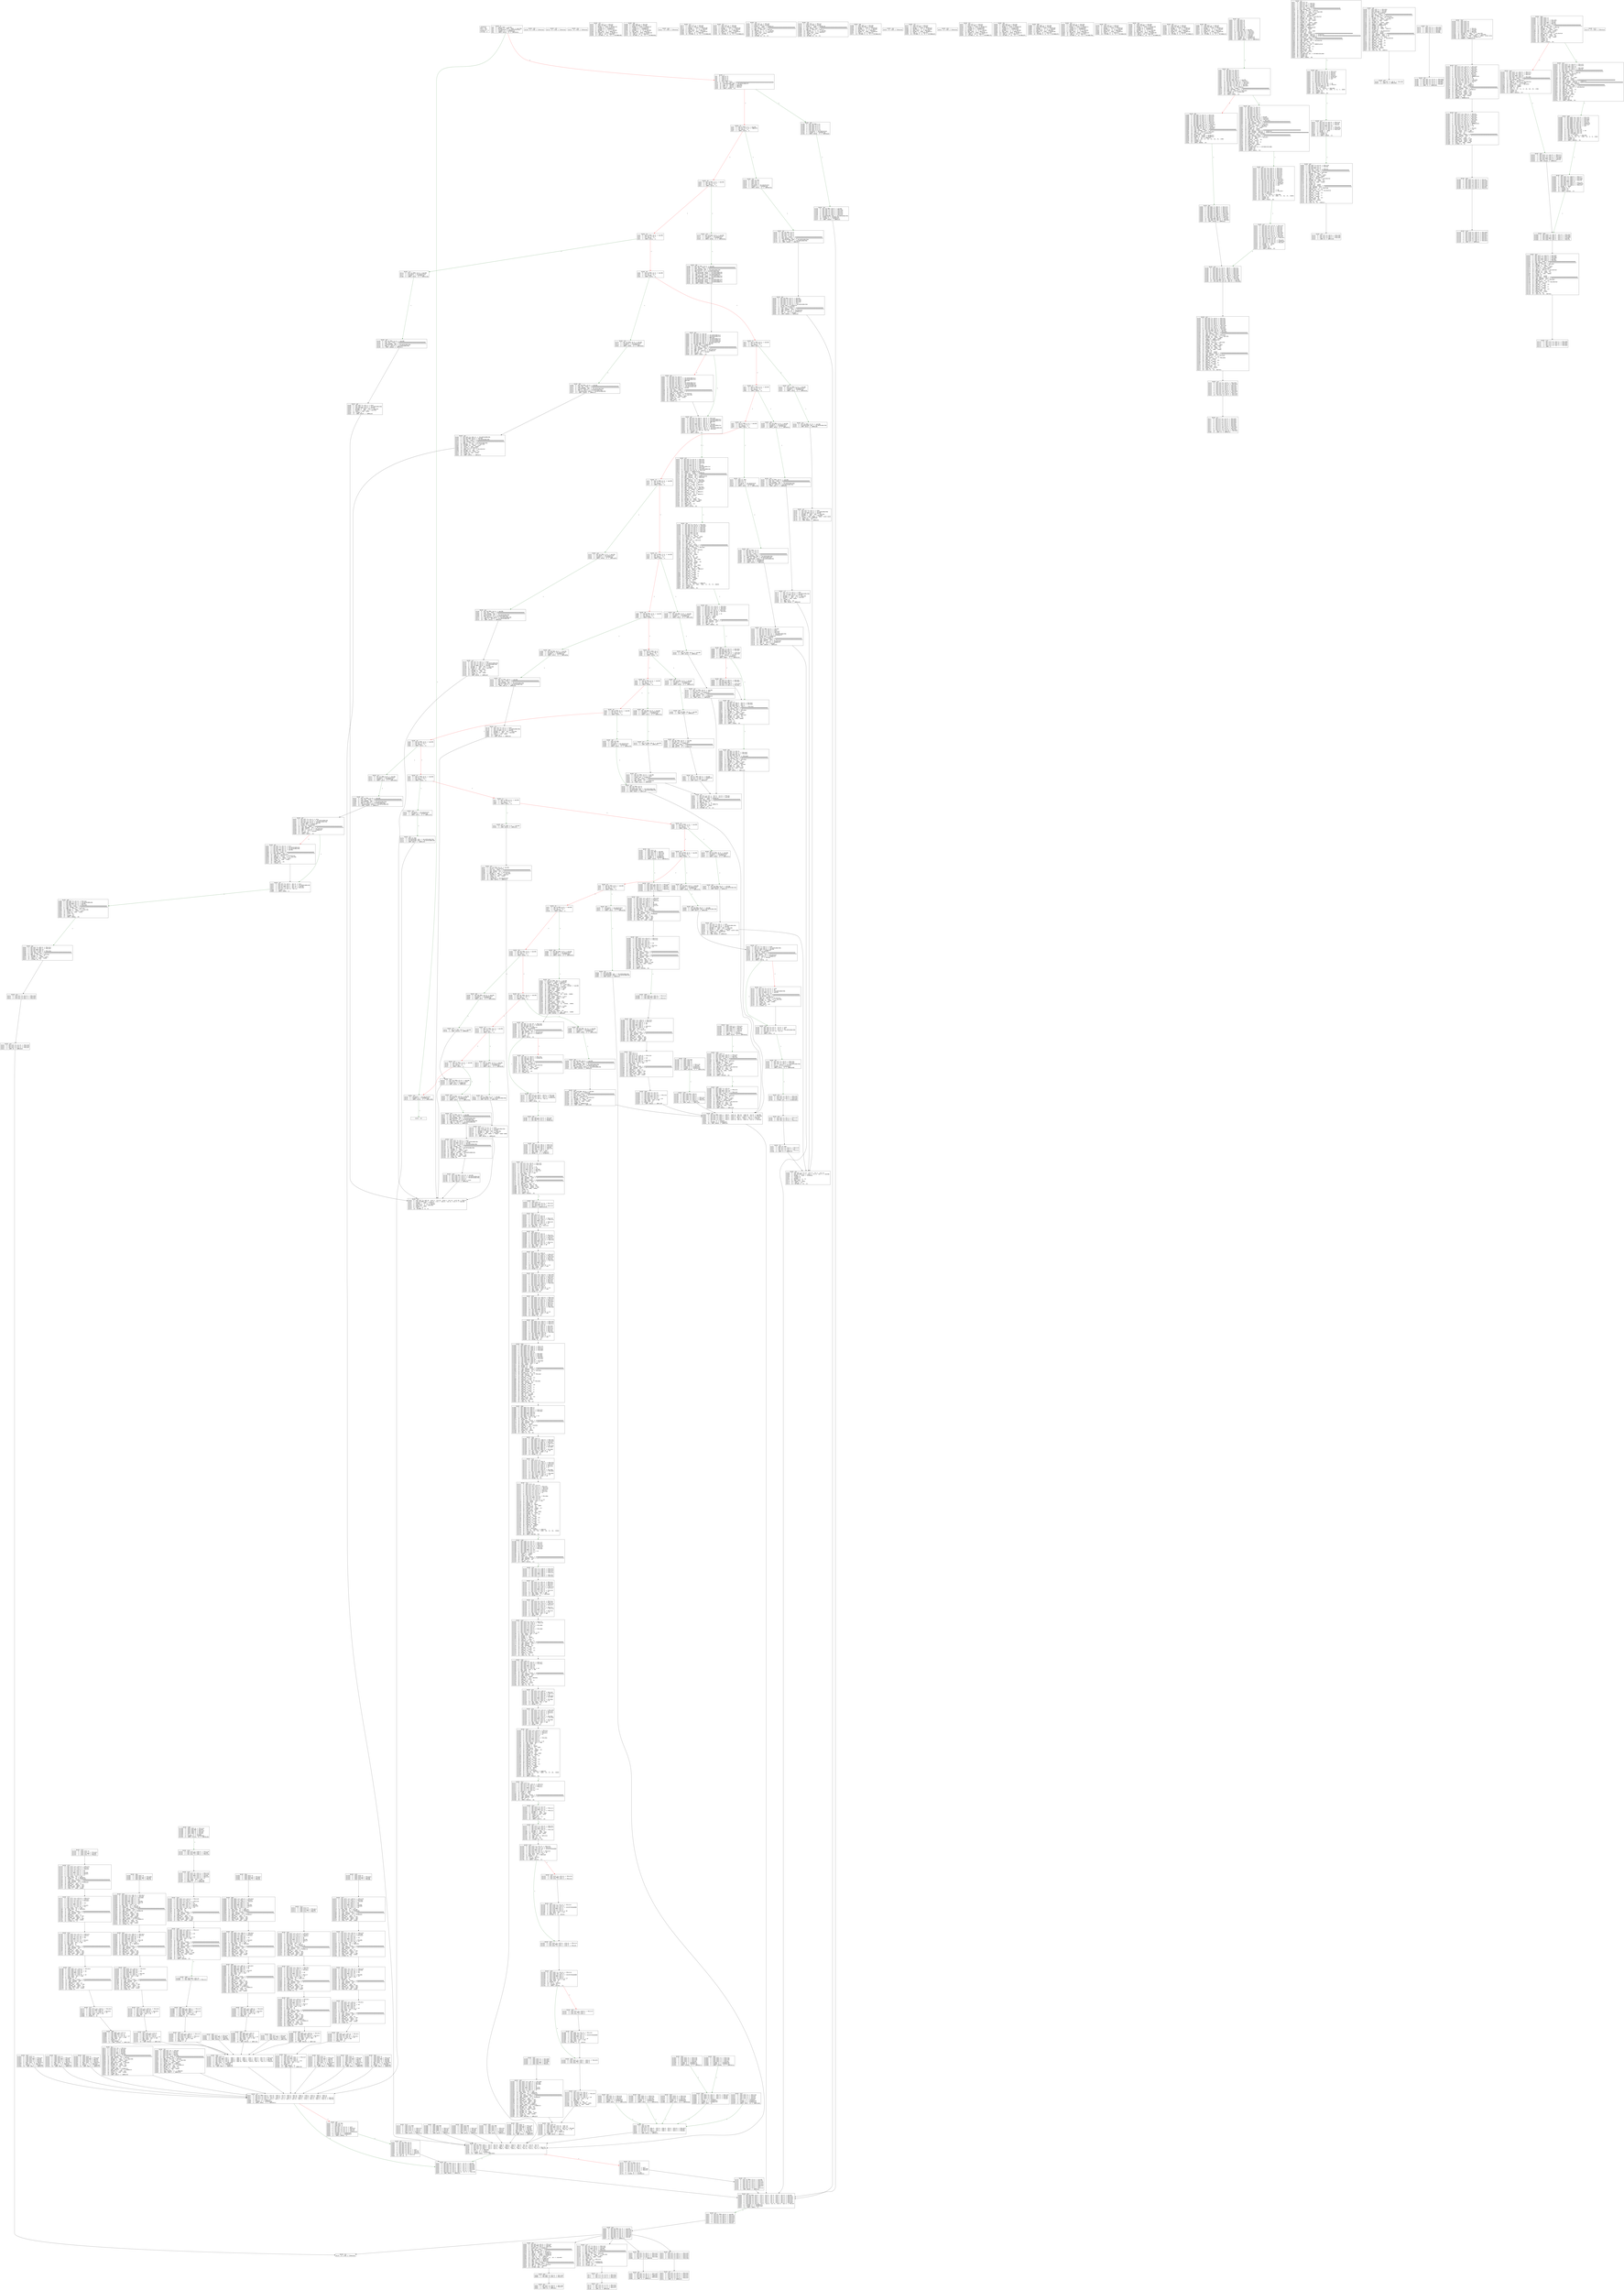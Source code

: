 
digraph G {
graph [fontname = "consolas"];
node  [fontname = "consolas"];
edge  [fontname = "consolas"];
ff [label="{_dispatch\lHash: 0x0\lStart: 0x0\lArguments: []\lStorage: []\l}", shape="record"];
block_0 [label="----- BLOCK ~0 -----\l0x0: .0 = uPHI~0-MEM // mem(0B)\l0x4: .3 = MSTORE(.0, .2#40, .1#60) // mem(32B)\l0x5: .4 = CALLDATASIZE // CALLDATASIZEx4fa9\l0x6: .5 = ISZERO(.4) // ISZERO0x624\l0xa: .7 = JUMPI(.6#12d, .5) // JUMPI0x61e\l", shape="record"];
block_b [label="----- BLOCK ~b -----\l0xb: .0 = uPHI~b[-2]\l0xb: .1 = uPHI~b[-3]\l0xb: .2 = uPHI~b[-4]\l0xb: .3 = uPHI~b[-1]\l0xb: .4 = PHI~b-MEM(~0.3)\l0x14: .8 = EXP(.7#2, .6#e0) // #100000000000000000000000000000000000000000000000000000000\l0x17: .10 = CALLDATALOAD(.9#0) // CALLDATALOAD0x797\l0x18: .11 = DIV(.10, .8#1000) // DIVx54bd\l0x19: .12 = AND(.11, .5#ffff) // ANDx6755\l0x20: .14 = EQ(.12, .13#6747) // EQx1210\l0x24: .16 = JUMPI(.15#140, .14)\l", shape="record"];
block_25 [label="----- BLOCK ~25 -----\l0x25: .0 = PHI~25-MEM(~b.4) // mem(0B)\l0x25: .1 = PHI~25[-1](~b.12) // ANDx6755\l0x2b: .3 = EQ(.2#13af, .1)\l0x2f: .5 = JUMPI(.4#15a, .3)\l", shape="record"];
block_30 [label="----- BLOCK ~30 -----\l0x30: .0 = PHI~30-MEM(~25.0) // mem(0B)\l0x30: .1 = PHI~30[-1](~25.1)\l0x36: .3 = EQ(.2#2295, .1)\l0x3a: .5 = JUMPI(.4#17b, .3)\l", shape="record"];
block_3b [label="----- BLOCK ~3b -----\l0x3b: .0 = PHI~3b-MEM(~30.0) // mem(0B)\l0x3b: .1 = PHI~3b[-1](~30.1)\l0x41: .3 = EQ(.2#254d, .1)\l0x45: .5 = JUMPI(.4#1ca, .3)\l", shape="record"];
block_46 [label="----- BLOCK ~46 -----\l0x46: .0 = PHI~46-MEM(~3b.0) // mem(0B)\l0x46: .1 = PHI~46[-1](~3b.1)\l0x4c: .3 = EQ(.2#338b, .1)\l0x50: .5 = JUMPI(.4#1fb, .3)\l", shape="record"];
block_51 [label="----- BLOCK ~51 -----\l0x51: .0 = PHI~51-MEM(~46.0) // mem(0B)\l0x51: .1 = PHI~51[-1](~46.1)\l0x57: .3 = EQ(.2#3823, .1)\l0x5b: .5 = JUMPI(.4#21f, .3)\l", shape="record"];
block_5c [label="----- BLOCK ~5c -----\l0x5c: .0 = PHI~5c-MEM(~51.0) // mem(0B)\l0x5c: .1 = PHI~5c[-1](~51.1)\l0x62: .3 = EQ(.2#429b, .1)\l0x66: .5 = JUMPI(.4#249, .3)\l", shape="record"];
block_67 [label="----- BLOCK ~67 -----\l0x67: .0 = PHI~67-MEM(~5c.0) // mem(0B)\l0x67: .1 = PHI~67[-1](~5c.1)\l0x6d: .3 = EQ(.2#4b0b, .1)\l0x71: .5 = JUMPI(.4#27c, .3)\l", shape="record"];
block_72 [label="----- BLOCK ~72 -----\l0x72: .0 = PHI~72-MEM(~67.0) // mem(0B)\l0x72: .1 = PHI~72[-1](~67.1)\l0x78: .3 = EQ(.2#5084, .1)\l0x7c: .5 = JUMPI(.4#2a2, .3)\l", shape="record"];
block_7d [label="----- BLOCK ~7d -----\l0x7d: .0 = PHI~7d-MEM(~72.0) // mem(0B)\l0x7d: .1 = PHI~7d[-1](~72.1)\l0x83: .3 = EQ(.2#65e1, .1)\l0x87: .5 = JUMPI(.4#2d9, .3)\l", shape="record"];
block_88 [label="----- BLOCK ~88 -----\l0x88: .0 = PHI~88-MEM(~7d.0) // mem(0B)\l0x88: .1 = PHI~88[-1](~7d.1)\l0x8e: .3 = EQ(.2#83db, .1)\l0x92: .5 = JUMPI(.4#308, .3)\l", shape="record"];
block_93 [label="----- BLOCK ~93 -----\l0x93: .0 = PHI~93-MEM(~88.0)\l0x93: .1 = PHI~93[-1](~88.1)\l0x99: .3 = EQ(.2#893d, .1)\l0x9d: .5 = JUMPI(.4#339, .3)\l", shape="record"];
block_9e [label="----- BLOCK ~9e -----\l0x9e: .0 = PHI~9e-MEM(~93.0) // mem(0B)\l0x9e: .1 = PHI~9e[-1](~93.1)\l0xa4: .3 = EQ(.2#8da5, .1)\l0xa8: .5 = JUMPI(.4#368, .3)\l", shape="record"];
block_a9 [label="----- BLOCK ~a9 -----\l0xa9: .0 = PHI~a9-MEM(~9e.0) // mem(0B)\l0xa9: .1 = PHI~a9[-1](~9e.1)\l0xaf: .3 = EQ(.2#a293, .1)\l0xb3: .5 = JUMPI(.4#397, .3)\l", shape="record"];
block_b4 [label="----- BLOCK ~b4 -----\l0xb4: .0 = PHI~b4-MEM(~a9.0) // mem(0B)\l0xb4: .1 = PHI~b4[-1](~a9.1)\l0xba: .3 = EQ(.2#b12d, .1)\l0xbe: .5 = JUMPI(.4#3c2, .3)\l", shape="record"];
block_bf [label="----- BLOCK ~bf -----\l0xbf: .0 = PHI~bf-MEM(~b4.0) // mem(0B)\l0xbf: .1 = PHI~bf[-1](~b4.1)\l0xc5: .3 = EQ(.2#d05c, .1)\l0xc9: .5 = JUMPI(.4#3e6, .3)\l", shape="record"];
block_ca [label="----- BLOCK ~ca -----\l0xca: .0 = PHI~ca-MEM(~bf.0) // mem(0B)\l0xca: .1 = PHI~ca[-1](~bf.1)\l0xd0: .3 = EQ(.2#d0e3, .1)\l0xd4: .5 = JUMPI(.4#411, .3)\l", shape="record"];
block_d5 [label="----- BLOCK ~d5 -----\l0xd5: .0 = PHI~d5-MEM(~ca.0) // mem(0B)\l0xd5: .1 = PHI~d5[-1](~ca.1)\l0xdb: .3 = EQ(.2#d581, .1)\l0xdf: .5 = JUMPI(.4#41b, .3)\l", shape="record"];
block_e0 [label="----- BLOCK ~e0 -----\l0xe0: .0 = PHI~e0-MEM(~d5.0) // mem(0B)\l0xe0: .1 = PHI~e0[-1](~d5.1)\l0xe6: .3 = EQ(.2#dd93, .1)\l0xea: .5 = JUMPI(.4#445, .3)\l", shape="record"];
block_eb [label="----- BLOCK ~eb -----\l0xeb: .0 = PHI~eb-MEM(~e0.0) // mem(0B)\l0xeb: .1 = PHI~eb[-1](~e0.1)\l0xf1: .3 = EQ(.2#e6cb, .1)\l0xf5: .5 = JUMPI(.4#46f, .3)\l", shape="record"];
block_f6 [label="----- BLOCK ~f6 -----\l0xf6: .0 = PHI~f6-MEM(~eb.0) // mem(0B)\l0xf6: .1 = PHI~f6[-1](~eb.1)\l0xfc: .3 = EQ(.2#ef34, .1)\l0x100: .5 = JUMPI(.4#49a, .3)\l", shape="record"];
block_101 [label="----- BLOCK ~101 -----\l0x101: .0 = PHI~101-MEM(~f6.0) // mem(0B)\l0x101: .1 = PHI~101[-1](~f6.1)\l0x107: .3 = EQ(.2#f311, .1)\l0x10b: .5 = JUMPI(.4#566, .3)\l", shape="record"];
block_10c [label="----- BLOCK ~10c -----\l0x10c: .0 = PHI~10c-MEM(~101.0) // mem(0B)\l0x10c: .1 = PHI~10c[-1](~101.1)\l0x112: .3 = EQ(.2#f3fe, .1)\l0x116: .5 = JUMPI(.4#58b, .3)\l", shape="record"];
block_117 [label="----- BLOCK ~117 -----\l0x117: .0 = PHI~117-MEM(~10c.0) // mem(0B)\l0x117: .1 = PHI~117[-1](~10c.1)\l0x11d: .3 = EQ(.2#f721, .1)\l0x121: .5 = JUMPI(.4#5c1, .3)\l", shape="record"];
block_122 [label="----- BLOCK ~122 -----\l0x122: .0 = PHI~122-MEM(~117.0) // mem(0B)\l0x122: .1 = PHI~122[-1](~117.1)\l0x128: .3 = EQ(.2#f788, .1)\l0x12c: .5 = JUMPI(.4#5e9, .3)\l", shape="record"];
block_12d [label="----- BLOCK ~12d -----\l0x12e: .0 = CALLVALUE // CALLVALUEx4fa9\l0x12f: .1 = ISZERO(.0) // ISZERO0x198\l0x133: .3 = JUMPI(.2#138, .1) // JUMPIx560d\l", shape="record"];
block_138 [label="----- BLOCK ~138 -----\l", shape="record"];
block_13e [label="----- BLOCK ~13e -----\l0x13f: .0 = STOP // STOPx4fa9\l", shape="record"];
block_140 [label="----- BLOCK ~140 -----\l0x140: .0 = PHI~140-MEM(~b.4)\l0x140: .1 = PHI~140[-3](~b.0)\l0x140: .2 = PHI~140[-4](~b.1)\l0x140: .3 = PHI~140[-5](~b.2)\l0x140: .4 = PHI~140[-2](~b.3)\l0x140: .5 = PHI~140[-1](~b.12)\l0x141: .6 = CALLVALUE // CALLVALUEx4fa9\l0x142: .7 = ISZERO(.6) // ISZERO0x198\l0x146: .9 = JUMPI(.8#14b, .7) // JUMPI0xdb7\l", shape="record"];
block_14b [label="----- BLOCK ~14b -----\l0x14b: .0 = PHI~14b-MEM(~140.0) // mem(0B)\l0x14b: .1 = PHI~14b[-3](~140.1) // PHIx126a\l0x14b: .2 = PHI~14b[-4](~140.2) // PHIx1264\l0x14b: .3 = PHI~14b[-5](~140.3) // PHIx125e\l0x14b: .4 = PHI~14b[-2](~140.4) // PHIx1259\l0x14b: .5 = PHI~14b[-1](~140.5) // PHIx1254\l0x151: .8 = CALLDATALOAD(.7#4) // CALLDATALOADx764b\l0x152: .9 = ISZERO(.8) // ISZERO0x15b\l0x153: .10 = ISZERO(.9) // ISZEROx5677\l0x157: .12 = JUMP(.11#620) // JUMP0x1b1\l", shape="record"];
block_158 [label="----- BLOCK ~158 -----\l0x159: .0 = STOP // STOPx4fa9\l", shape="record"];
block_15a [label="----- BLOCK ~15a -----\l0x15a: .0 = uPHI~15a-MEM\l0x15a: .1 = uPHI~15a[-1]\l0x15a: .2 = uPHI~15a[-2]\l0x15a: .3 = uPHI~15a[-3]\l0x15b: .4 = CALLVALUE // CALLVALUEx4fa9\l0x15c: .5 = ISZERO(.4) // ISZERO0x198\l0x160: .7 = JUMPI(.6#165, .5) // JUMPI0xf24\l", shape="record"];
block_165 [label="----- BLOCK ~165 -----\l0x165: .0 = PHI~165-MEM(~15a.0)\l0x165: .1 = PHI~165[-1](~15a.1)\l0x165: .2 = PHI~165[-2](~15a.2)\l0x165: .3 = PHI~165[-3](~15a.3)\l0x16f: .8 = EXP(.7#2, .6#a0) // #10000000000000000000000000000000000000000\l0x170: .9 = SUB(.8#1000, .5#1) // #ffffffffffffffffffffffffffffffffffffffff\l0x173: .11 = CALLDATALOAD(.10#4) // CALLDATALOADx764b\l0x174: .12 = AND(.11, .9#ffff) // CALLDATALOADx764b\l0x178: .14 = JUMP(.13#630) // JUMPx4237\l", shape="record"];
block_179 [label="----- BLOCK ~179 -----\l0x17a: .0 = STOP // STOPx4fa9\l", shape="record"];
block_17b [label="----- BLOCK ~17b -----\l0x17b: .0 = PHI~17b-MEM(~30.0) // mem(0B)\l0x17c: .1 = CALLVALUE // CALLVALUEx4fa9\l0x17d: .2 = ISZERO(.1) // ISZERO0x198\l0x181: .4 = JUMPI(.3#186, .2) // JUMPI0x5eb\l", shape="record"];
block_186 [label="----- BLOCK ~186 -----\l0x186: .0 = PHI~186-MEM(~17b.0) // mem(0B)\l0x190: .5 = EXP(.4#2, .3#a0) // #10000000000000000000000000000000000000000\l0x191: .6 = SUB(.5#1000, .2#1) // #ffffffffffffffffffffffffffffffffffffffff\l0x194: .8 = CALLDATALOAD(.7#4) // CALLDATALOADx764b\l0x196: .9 = AND(.6#ffff, .8) // CALLDATALOADx764b\l0x19a: .11 = CALLDATALOAD(.10#24) // CALLDATALOAD0x30d\l0x19e: .13 = CALLDATALOAD(.12#44) // CALLDATALOAD0x763\l0x19f: .14 = AND(.13, .6#ffff) // CALLDATALOAD0x763\l0x1a2: .16 = CALLDATALOAD(.15#64) // CALLDATALOADx1fa3\l0x1a7: .19 = CALLDATALOAD(.18#84) // CALLDATALOAD0x25b\l0x1a8: .20 = AND(.19, .17#ff) // ANDx1d02\l0x1ab: .22 = CALLDATALOAD(.21#a4) // CALLDATALOADx3319\l0x1ae: .24 = CALLDATALOAD(.23#c4) // CALLDATALOADx2ac3\l0x1b1: .26 = CALLDATALOAD(.25#e4) // CALLDATALOAD0x7c6\l0x1b5: .28 = JUMP(.27#6b4) // JUMPx7136\l", shape="record"];
block_1b6 [label="----- BLOCK ~1b6 -----\l0x1b6: .0 = PHI~1b6[-1](~c77.12, ~eea.12, ~f5c.2, ~c62.12)\l0x1b6: .1 = PHI~1b6-MEM(~c77.7, ~eea.7, ~f5c.0, ~c62.7) // mem(0B)\l0x1b9: .3 = MLOAD(.1, .2#40) // MLOADxdd\l0x1bb: .4 = ISZERO(.0)\l0x1bc: .5 = ISZERO(.4)\l0x1be: .6 = MSTORE(.1, .3, .5)\l0x1c1: .8 = ADD(.7#20, .3)\l0x1c4: .10 = MLOAD(.6, .9#40)\l0x1c7: .11 = SUB(.8, .10)\l0x1c9: .12 = RETURN(.6, .10, .11)\l", shape="record"];
block_1ca [label="----- BLOCK ~1ca -----\l0x1ca: .0 = PHI~1ca-MEM(~3b.0) // mem(0B)\l0x1cb: .1 = CALLVALUE // CALLVALUEx4fa9\l0x1cc: .2 = ISZERO(.1) // ISZERO0x198\l0x1d0: .4 = JUMPI(.3#1d5, .2) // JUMPIx2c80\l", shape="record"];
block_1d5 [label="----- BLOCK ~1d5 -----\l0x1d5: .0 = PHI~1d5-MEM(~1ca.0) // mem(0B)\l0x1df: .5 = EXP(.4#2, .3#a0) // #10000000000000000000000000000000000000000\l0x1e0: .6 = SUB(.5#1000, .2#1) // #ffffffffffffffffffffffffffffffffffffffff\l0x1e3: .8 = CALLDATALOAD(.7#4) // CALLDATALOADx764b\l0x1e4: .9 = AND(.8, .6#ffff) // CALLDATALOADx764b\l0x1e8: .11 = JUMP(.10#ad9) // JUMPx4cc5\l", shape="record"];
block_1e9 [label="----- BLOCK ~1e9 -----\l0x1e9: .0 = PHI~1e9[-1](~ad9.10, ~1a1a.3, ~cfd.10, ~1c6b.3, ~cd1.14, ~1c32.10) // PHIxfe\l0x1e9: .1 = PHI~1e9-MEM(~ad9.7, ~1a1a.0, ~cfd.7, ~1c6b.0, ~cd1.12, ~1c32.7) // mem(0B)\l0x1ec: .3 = MLOAD(.1, .2#40) // MLOADxfc\l0x1ef: .4 = MSTORE(.1, .3, .0) // mem(0B)\l0x1f2: .6 = ADD(.5#20, .3) // ADDx289d\l0x1f5: .8 = MLOAD(.4, .7#40)\l0x1f8: .9 = SUB(.6, .8)\l0x1fa: .10 = RETURN(.4, .8, .9)\l", shape="record"];
block_1fb [label="----- BLOCK ~1fb -----\l0x1fb: .0 = PHI~1fb-MEM(~46.0) // mem(0B)\l0x1fc: .1 = CALLVALUE // CALLVALUEx4fa9\l0x1fd: .2 = ISZERO(.1) // ISZERO0x198\l0x201: .4 = JUMPI(.3#206, .2) // JUMPI0x6af\l", shape="record"];
block_206 [label="----- BLOCK ~206 -----\l0x206: .0 = PHI~206-MEM(~1fb.0) // mem(0B)\l0x210: .5 = EXP(.4#2, .3#a0) // #10000000000000000000000000000000000000000\l0x211: .6 = SUB(.5#1000, .2#1) // #ffffffffffffffffffffffffffffffffffffffff\l0x214: .8 = CALLDATALOAD(.7#4) // CALLDATALOADx764b\l0x215: .9 = AND(.8, .6#ffff) // CALLDATALOADx764b\l0x218: .11 = CALLDATALOAD(.10#24) // CALLDATALOAD0x30d\l0x21c: .13 = JUMP(.12#aeb) // JUMP0x7c8\l", shape="record"];
block_21d [label="----- BLOCK ~21d -----\l0x21e: .0 = STOP // STOPx4fa9\l", shape="record"];
block_21f [label="----- BLOCK ~21f -----\l0x21f: .0 = PHI~21f-MEM(~51.0) // mem(0B)\l0x220: .1 = CALLVALUE // CALLVALUEx4fa9\l0x221: .2 = ISZERO(.1) // ISZERO0x198\l0x225: .4 = JUMPI(.3#22a, .2) // JUMPI0x25e\l", shape="record"];
block_22a [label="----- BLOCK ~22a -----\l0x22a: .0 = PHI~22a-MEM(~21f.0) // mem(0B)\l0x230: .3 = CALLDATALOAD(.2#4) // CALLDATALOADx764b\l0x234: .5 = JUMP(.4#c62) // JUMP0x106\l", shape="record"];
block_235 [label="----- BLOCK ~235 -----\l0x235: .0 = uPHI~235[-1] // PHIx12a\l0x235: .1 = uPHI~235-MEM // mem(0B)\l0x238: .3 = MLOAD(.1, .2#40) // MLOADx128\l0x23a: .4 = ISZERO(.0) // ISZERO0x21a\l0x23b: .5 = ISZERO(.4) // ISZEROx47ea\l0x23d: .6 = MSTORE(.1, .3, .5) // mem(0B)\l0x240: .8 = ADD(.7#20, .3) // ADD0x754\l0x243: .10 = MLOAD(.6, .9#40) // MLOADx131\l0x246: .11 = SUB(.8, .10) // SUB0x460\l0x248: .12 = RETURN(.6, .10, .11) // RETURN0x486\l", shape="record"];
block_249 [label="----- BLOCK ~249 -----\l0x249: .0 = PHI~249-MEM(~5c.0) // mem(0B)\l0x24a: .1 = CALLVALUE // CALLVALUEx4fa9\l0x24b: .2 = ISZERO(.1) // ISZERO0x198\l0x24f: .4 = JUMPI(.3#254, .2) // JUMPI0x5cb\l", shape="record"];
block_254 [label="----- BLOCK ~254 -----\l0x254: .0 = PHI~254-MEM(~249.0) // mem(0B)\l0x25e: .5 = EXP(.4#2, .3#a0) // #10000000000000000000000000000000000000000\l0x25f: .6 = SUB(.5#1000, .2#1) // #ffffffffffffffffffffffffffffffffffffffff\l0x262: .8 = CALLDATALOAD(.7#4) // CALLDATALOADx764b\l0x263: .9 = AND(.8, .6#ffff) // CALLDATALOADx764b\l0x267: .11 = JUMP(.10#c77) // JUMP0x690\l", shape="record"];
block_268 [label="----- BLOCK ~268 -----\l0x268: .0 = uPHI~268[-1] // PHIx149\l0x268: .1 = uPHI~268-MEM // mem(0B)\l0x26b: .3 = MLOAD(.1, .2#40) // MLOADx147\l0x26d: .4 = ISZERO(.0) // ISZERO0x4a5\l0x26e: .5 = ISZERO(.4) // ISZERO0x62e\l0x270: .6 = MSTORE(.1, .3, .5) // mem(0B)\l0x273: .8 = ADD(.7#20, .3) // ADD0x5ee\l0x276: .10 = MLOAD(.6, .9#40) // MLOADx150\l0x279: .11 = SUB(.8, .10) // SUBx55e9\l0x27b: .12 = RETURN(.6, .10, .11) // RETURNx40ad\l", shape="record"];
block_27c [label="----- BLOCK ~27c -----\l0x27c: .0 = uPHI~27c-MEM\l0x27c: .1 = uPHI~27c[-1]\l0x27c: .2 = uPHI~27c[-2]\l0x27d: .3 = CALLVALUE // CALLVALUEx4fa9\l0x27e: .4 = ISZERO(.3) // ISZERO0x198\l0x282: .6 = JUMPI(.5#287, .4) // JUMPIx17b6\l", shape="record"];
block_287 [label="----- BLOCK ~287 -----\l0x287: .0 = PHI~287-MEM(~27c.0)\l0x287: .1 = PHI~287[-1](~27c.1)\l0x287: .2 = PHI~287[-2](~27c.2)\l0x291: .7 = EXP(.6#2, .5#a0) // #10000000000000000000000000000000000000000\l0x292: .8 = SUB(.7#1000, .4#1) // #ffffffffffffffffffffffffffffffffffffffff\l0x295: .10 = CALLDATALOAD(.9#4) // CALLDATALOADx764b\l0x296: .11 = AND(.10, .8#ffff) // CALLDATALOADx764b\l0x299: .13 = CALLDATALOAD(.12#24) // CALLDATALOAD0x30d\l0x29a: .14 = ISZERO(.13) // ISZERO0x58d\l0x29b: .15 = ISZERO(.14) // ISZERO0x217\l0x29f: .17 = JUMP(.16#c8c) // JUMPx3e5d\l", shape="record"];
block_2a0 [label="----- BLOCK ~2a0 -----\l0x2a1: .0 = STOP // STOPx4fa9\l", shape="record"];
block_2a2 [label="----- BLOCK ~2a2 -----\l0x2a2: .0 = PHI~2a2-MEM(~72.0) // mem(0B)\l0x2a3: .1 = CALLVALUE // CALLVALUEx4fa9\l0x2a4: .2 = ISZERO(.1) // ISZERO0x198\l0x2a8: .4 = JUMPI(.3#2ad, .2) // JUMPIxa6f4\l", shape="record"];
block_2ad [label="----- BLOCK ~2ad -----\l0x2ad: .0 = PHI~2ad-MEM(~2a2.0) // mem(0B)\l0x2b7: .5 = EXP(.4#2, .3#a0) // #10000000000000000000000000000000000000000\l0x2b8: .6 = SUB(.5#1000, .2#1) // #ffffffffffffffffffffffffffffffffffffffff\l0x2bb: .8 = CALLDATALOAD(.7#4) // CALLDATALOADx764b\l0x2bd: .9 = AND(.6#ffff, .8) // CALLDATALOADx764b\l0x2c1: .11 = CALLDATALOAD(.10#24) // CALLDATALOAD0x30d\l0x2c2: .12 = AND(.11, .6#ffff) // CALLDATALOAD0x30d\l0x2c6: .14 = JUMP(.13#cd1) // JUMP0x641\l", shape="record"];
block_2c7 [label="----- BLOCK ~2c7 -----\l0x2c7: .0 = uPHI~2c7[-1] // PHIx182\l0x2c7: .1 = uPHI~2c7-MEM // mem(0B)\l0x2ca: .3 = MLOAD(.1, .2#40) // MLOADx180\l0x2cd: .4 = MSTORE(.1, .3, .0) // mem(0B)\l0x2d0: .6 = ADD(.5#20, .3) // ADDx3fa1\l0x2d3: .8 = MLOAD(.4, .7#40) // MLOADx187\l0x2d6: .9 = SUB(.6, .8) // SUB0x446\l0x2d8: .10 = RETURN(.4, .8, .9) // RETURN0x600\l", shape="record"];
block_2d9 [label="----- BLOCK ~2d9 -----\l0x2d9: .0 = PHI~2d9-MEM(~7d.0) // mem(0B)\l0x2da: .1 = CALLVALUE // CALLVALUEx4fa9\l0x2db: .2 = ISZERO(.1) // ISZERO0x198\l0x2df: .4 = JUMPI(.3#2e4, .2) // JUMPIx43b1\l", shape="record"];
block_2e4 [label="----- BLOCK ~2e4 -----\l0x2e4: .0 = PHI~2e4-MEM(~2d9.0) // mem(0B)\l0x2eb: .3 = JUMP(.2#cee) // JUMP0x3ee\l", shape="record"];
block_2ec [label="----- BLOCK ~2ec -----\l0x2ec: .0 = PHI~2ec[-1](~d1c.1, ~d1f.9, ~cee.9) // PHIx19c\l0x2ec: .1 = PHI~2ec-MEM(~d1c.0, ~d1f.0, ~cee.0) // mem(0B)\l0x2ef: .3 = MLOAD(.1, .2#40) // MLOADx195\l0x2f6: .7 = EXP(.6#2, .5#a0) // #10000000000000000000000000000000000000000\l0x2f7: .8 = SUB(.7#1000, .4#1) // #ffffffffffffffffffffffffffffffffffffffff\l0x2fa: .9 = AND(.0, .8#ffff)\l0x2fc: .10 = MSTORE(.1, .3, .9)\l0x2ff: .12 = ADD(.11#20, .3) // ADD0x7fe\l0x302: .14 = MLOAD(.10, .13#40)\l0x305: .15 = SUB(.12, .14)\l0x307: .16 = RETURN(.10, .14, .15)\l", shape="record"];
block_308 [label="----- BLOCK ~308 -----\l0x308: .0 = PHI~308-MEM(~88.0) // mem(0B)\l0x309: .1 = CALLVALUE // CALLVALUEx4fa9\l0x30a: .2 = ISZERO(.1) // ISZERO0x198\l0x30e: .4 = JUMPI(.3#313, .2) // JUMPIx855b\l", shape="record"];
block_313 [label="----- BLOCK ~313 -----\l0x313: .0 = PHI~313-MEM(~308.0) // mem(0B)\l0x31d: .5 = EXP(.4#2, .3#a0) // #10000000000000000000000000000000000000000\l0x31e: .6 = SUB(.5#1000, .2#1) // #ffffffffffffffffffffffffffffffffffffffff\l0x321: .8 = CALLDATALOAD(.7#4) // CALLDATALOADx764b\l0x322: .9 = AND(.8, .6#ffff) // CALLDATALOADx764b\l0x326: .11 = JUMP(.10#cfd) // JUMP0x3be\l", shape="record"];
block_327 [label="----- BLOCK ~327 -----\l0x327: .0 = uPHI~327[-1] // PHIx1ba\l0x327: .1 = uPHI~327-MEM // mem(0B)\l0x32a: .3 = MLOAD(.1, .2#40) // MLOADx1b8\l0x32d: .4 = MSTORE(.1, .3, .0) // mem(0B)\l0x330: .6 = ADD(.5#20, .3) // ADDx56d4\l0x333: .8 = MLOAD(.4, .7#40) // MLOADx1bf\l0x336: .9 = SUB(.6, .8) // SUB0x2a9\l0x338: .10 = RETURN(.4, .8, .9) // RETURN0x659\l", shape="record"];
block_339 [label="----- BLOCK ~339 -----\l0x339: .0 = PHI~339-MEM(~93.0) // mem(0B)\l0x33a: .1 = CALLVALUE // CALLVALUEx4fa9\l0x33b: .2 = ISZERO(.1) // ISZERO0x198\l0x33f: .4 = JUMPI(.3#344, .2) // JUMPI0x3f9\l", shape="record"];
block_344 [label="----- BLOCK ~344 -----\l0x344: .0 = PHI~344-MEM(~339.0) // mem(0B)\l0x34b: .3 = JUMP(.2#d0f) // JUMP0x29f\l", shape="record"];
block_34c [label="----- BLOCK ~34c -----\l0x34c: .0 = uPHI~34c[-1] // PHIx1d4\l0x34c: .1 = uPHI~34c-MEM // mem(0B)\l0x34f: .3 = MLOAD(.1, .2#40) // MLOADx1cd\l0x356: .7 = EXP(.6#2, .5#a0) // #10000000000000000000000000000000000000000\l0x357: .8 = SUB(.7#1000, .4#1) // #ffffffffffffffffffffffffffffffffffffffff\l0x35a: .9 = AND(.0, .8#ffff) // PHIx1d4\l0x35c: .10 = MSTORE(.1, .3, .9) // mem(0B)\l0x35f: .12 = ADD(.11#20, .3) // ADD0x766\l0x362: .14 = MLOAD(.10, .13#40)\l0x365: .15 = SUB(.12, .14)\l0x367: .16 = RETURN(.10, .14, .15)\l", shape="record"];
block_368 [label="----- BLOCK ~368 -----\l0x368: .0 = PHI~368-MEM(~9e.0) // mem(0B)\l0x369: .1 = CALLVALUE // CALLVALUEx4fa9\l0x36a: .2 = ISZERO(.1) // ISZERO0x198\l0x36e: .4 = JUMPI(.3#373, .2) // JUMPI0x7ae\l", shape="record"];
block_373 [label="----- BLOCK ~373 -----\l0x373: .0 = PHI~373-MEM(~368.0) // mem(0B)\l0x37a: .3 = JUMP(.2#d1f) // JUMPx3352\l", shape="record"];
block_37b [label="----- BLOCK ~37b -----\l0x37b: .0 = uPHI~37b[-1] // PHIx1ef\l0x37b: .1 = uPHI~37b-MEM // mem(0B)\l0x37e: .3 = MLOAD(.1, .2#40) // MLOADx1e8\l0x385: .7 = EXP(.6#2, .5#a0) // #10000000000000000000000000000000000000000\l0x386: .8 = SUB(.7#1000, .4#1) // #ffffffffffffffffffffffffffffffffffffffff\l0x389: .9 = AND(.0, .8#ffff) // PHIx1ef\l0x38b: .10 = MSTORE(.1, .3, .9) // mem(0B)\l0x38e: .12 = ADD(.11#20, .3) // ADD0x624\l0x391: .14 = MLOAD(.10, .13#40)\l0x394: .15 = SUB(.12, .14)\l0x396: .16 = RETURN(.10, .14, .15)\l", shape="record"];
block_397 [label="----- BLOCK ~397 -----\l0x397: .0 = uPHI~397-MEM\l0x397: .1 = uPHI~397[-1]\l0x398: .2 = CALLVALUE // CALLVALUEx4fa9\l0x399: .3 = ISZERO(.2) // ISZERO0x198\l0x39d: .5 = JUMPI(.4#3a2, .3) // JUMPI0x794\l", shape="record"];
block_3a2 [label="----- BLOCK ~3a2 -----\l0x3a2: .0 = PHI~3a2-MEM(~397.0)\l0x3a2: .1 = PHI~3a2[-1](~397.1)\l0x3a8: .4 = CALLDATALOAD(.3#4) // CALLDATALOADx764b\l0x3ab: .6 = CALLDATALOAD(.5#24) // CALLDATALOAD0x30d\l0x3af: .8 = JUMP(.7#d2e) // JUMPx1194\l", shape="record"];
block_3b0 [label="----- BLOCK ~3b0 -----\l0x3b0: .0 = uPHI~3b0[-1] // PHIx209\l0x3b0: .1 = uPHI~3b0-MEM // mem(0B)\l0x3b3: .3 = MLOAD(.1, .2#40) // MLOADx207\l0x3b6: .4 = MSTORE(.1, .3, .0) // mem(0B)\l0x3b9: .6 = ADD(.5#20, .3) // ADDx491b\l0x3bc: .8 = MLOAD(.4, .7#40) // MLOADx20e\l0x3bf: .9 = SUB(.6, .8) // SUB0x12e\l0x3c1: .10 = RETURN(.4, .8, .9) // RETURNx4c83\l", shape="record"];
block_3c2 [label="----- BLOCK ~3c2 -----\l0x3c2: .0 = PHI~3c2-MEM(~b4.0) // mem(0B)\l0x3c3: .1 = CALLVALUE // CALLVALUEx4fa9\l0x3c4: .2 = ISZERO(.1) // ISZERO0x198\l0x3c8: .4 = JUMPI(.3#3cd, .2) // JUMPIx6b26\l", shape="record"];
block_3cd [label="----- BLOCK ~3cd -----\l0x3cd: .0 = PHI~3cd-MEM(~3c2.0) // mem(0B)\l0x3d7: .5 = EXP(.4#2, .3#a0) // #10000000000000000000000000000000000000000\l0x3d8: .6 = SUB(.5#1000, .2#1) // #ffffffffffffffffffffffffffffffffffffffff\l0x3db: .8 = CALLDATALOAD(.7#4) // CALLDATALOADx764b\l0x3dc: .9 = AND(.8, .6#ffff) // CALLDATALOADx764b\l0x3df: .11 = CALLDATALOAD(.10#24) // CALLDATALOAD0x30d\l0x3e3: .13 = JUMP(.12#d47) // JUMP0x573\l", shape="record"];
block_3e4 [label="----- BLOCK ~3e4 -----\l0x3e5: .0 = STOP // STOPx4fa9\l", shape="record"];
block_3e6 [label="----- BLOCK ~3e6 -----\l0x3e7: .0 = CALLVALUE // CALLVALUEx4fa9\l0x3e8: .1 = ISZERO(.0) // ISZERO0x198\l0x3ec: .3 = JUMPI(.2#3f1, .1) // JUMPIx11f4\l", shape="record"];
block_3f1 [label="----- BLOCK ~3f1 -----\l0x3f1: .0 = uPHI~3f1-MEM\l0x3f7: .3 = CALLDATALOAD(.2#4) // CALLDATALOADx764b\l0x3fa: .5 = CALLDATALOAD(.4#24) // CALLDATALOAD0x30d\l0x3fe: .7 = JUMP(.6#dcf) // JUMP0x758\l", shape="record"];
block_3ff [label="----- BLOCK ~3ff -----\l0x3ff: .0 = uPHI~3ff[-1] // PHIx237\l0x3ff: .1 = uPHI~3ff-MEM // mem(0B)\l0x402: .3 = MLOAD(.1, .2#40) // MLOADx235\l0x405: .4 = MSTORE(.1, .3, .0) // mem(0B)\l0x408: .6 = ADD(.5#20, .3) // ADDx14da\l0x40b: .8 = MLOAD(.4, .7#40) // MLOADx23c\l0x40e: .9 = SUB(.6, .8) // SUBx7657\l0x410: .10 = RETURN(.4, .8, .9) // RETURN0x625\l", shape="record"];
block_411 [label="----- BLOCK ~411 -----\l0x411: .0 = PHI~411-MEM(~ca.0) // mem(0B)\l0x418: .3 = JUMP(.2#dfe) // JUMPx235c\l", shape="record"];
block_419 [label="----- BLOCK ~419 -----\l0x41a: .0 = STOP // STOPx4fa9\l", shape="record"];
block_41b [label="----- BLOCK ~41b -----\l0x41b: .0 = PHI~41b-MEM(~d5.0) // mem(0B)\l0x41c: .1 = CALLVALUE // CALLVALUEx4fa9\l0x41d: .2 = ISZERO(.1) // ISZERO0x198\l0x421: .4 = JUMPI(.3#426, .2) // JUMPIx3cce\l", shape="record"];
block_426 [label="----- BLOCK ~426 -----\l0x426: .0 = PHI~426-MEM(~41b.0) // mem(0B)\l0x42c: .3 = CALLDATALOAD(.2#4) // CALLDATALOADx764b\l0x430: .5 = JUMP(.4#eea) // JUMP0x1f2\l", shape="record"];
block_431 [label="----- BLOCK ~431 -----\l0x431: .0 = uPHI~431[-1] // PHIx252\l0x431: .1 = uPHI~431-MEM // mem(0B)\l0x434: .3 = MLOAD(.1, .2#40) // MLOADx250\l0x436: .4 = ISZERO(.0) // ISZERO0x448\l0x437: .5 = ISZERO(.4) // ISZEROx7540\l0x439: .6 = MSTORE(.1, .3, .5) // mem(0B)\l0x43c: .8 = ADD(.7#20, .3) // ADDx5c62\l0x43f: .10 = MLOAD(.6, .9#40) // MLOADx259\l0x442: .11 = SUB(.8, .10) // SUBx1d37\l0x444: .12 = RETURN(.6, .10, .11) // RETURN0x37b\l", shape="record"];
block_445 [label="----- BLOCK ~445 -----\l0x445: .0 = PHI~445-MEM(~e0.0) // mem(0B)\l0x446: .1 = CALLVALUE // CALLVALUEx4fa9\l0x447: .2 = ISZERO(.1) // ISZERO0x198\l0x44b: .4 = JUMPI(.3#450, .2) // JUMPIx5fd2\l", shape="record"];
block_450 [label="----- BLOCK ~450 -----\l0x450: .0 = PHI~450-MEM(~445.0) // mem(0B)\l0x456: .3 = CALLDATALOAD(.2#4) // CALLDATALOADx764b\l0x45a: .5 = JUMP(.4#eff) // JUMP0x589\l", shape="record"];
block_45b [label="----- BLOCK ~45b -----\l0x45b: .0 = uPHI~45b[-1] // PHIx26b\l0x45b: .1 = uPHI~45b-MEM // mem(0B)\l0x45e: .3 = MLOAD(.1, .2#40) // MLOADx269\l0x460: .4 = ISZERO(.0) // ISZEROx102d\l0x461: .5 = ISZERO(.4) // ISZEROx26db\l0x463: .6 = MSTORE(.1, .3, .5) // mem(0B)\l0x466: .8 = ADD(.7#20, .3) // ADD0x72a\l0x469: .10 = MLOAD(.6, .9#40) // MLOADx272\l0x46c: .11 = SUB(.8, .10) // SUBx3fc8\l0x46e: .12 = RETURN(.6, .10, .11) // RETURNx287c\l", shape="record"];
block_46f [label="----- BLOCK ~46f -----\l0x470: .0 = CALLVALUE // CALLVALUEx4fa9\l0x471: .1 = ISZERO(.0) // ISZERO0x198\l0x475: .3 = JUMPI(.2#47a, .1) // JUMPI0x30d\l", shape="record"];
block_47a [label="----- BLOCK ~47a -----\l0x47a: .0 = uPHI~47a-MEM\l0x480: .3 = CALLDATALOAD(.2#4) // CALLDATALOADx764b\l0x483: .5 = CALLDATALOAD(.4#24) // CALLDATALOAD0x30d\l0x487: .7 = JUMP(.6#f61) // JUMPx6723\l", shape="record"];
block_488 [label="----- BLOCK ~488 -----\l0x488: .0 = uPHI~488[-1] // PHIx286\l0x488: .1 = uPHI~488-MEM // mem(0B)\l0x48b: .3 = MLOAD(.1, .2#40) // MLOADx284\l0x48e: .4 = MSTORE(.1, .3, .0) // mem(0B)\l0x491: .6 = ADD(.5#20, .3) // ADDx5967\l0x494: .8 = MLOAD(.4, .7#40) // MLOADx28b\l0x497: .9 = SUB(.6, .8) // SUBx3a20\l0x499: .10 = RETURN(.4, .8, .9) // RETURN0x453\l", shape="record"];
block_49a [label="----- BLOCK ~49a -----\l0x49a: .0 = PHI~49a-MEM(~f6.0) // mem(0B)\l0x49b: .1 = CALLVALUE // CALLVALUEx4fa9\l0x49c: .2 = ISZERO(.1) // ISZERO0x198\l0x4a0: .4 = JUMPI(.3#4a5, .2) // JUMPI0x4c6\l", shape="record"];
block_4a5 [label="----- BLOCK ~4a5 -----\l0x4a5: .0 = PHI~4a5-MEM(~49a.0) // mem(0B)\l0x4b6: .7 = MLOAD(.0, .6#40) // MLOADx29b\l0x4b9: .8 = ADD(.7, .5#100) // ADDx7ae5\l0x4bc: .10 = MSTORE(.0, .9#40, .8) // mem(32B)\l0x4c7: .12 = CALLDATACOPY(.10, .7, .2#4, .11#100) // mem(0B)\l0x4c9: .13 = ADD(.7, .11#100) // ADDx7ae5\l0x4d5: .15 = ADD(.14#80, .3#104) // #184\l0x4dc: .18 = MUL(.17#20, .16#4) // #80\l0x4df: .20 = MLOAD(.12, .19#40)\l0x4e2: .21 = ADD(.20, .18#80)\l0x4e5: .23 = MSTORE(.12, .22#40, .21)\l0x4ef: .25 = CALLDATACOPY(.23, .20, .3#104, .24#80)\l0x4f1: .26 = ADD(.20, .24#80)\l0x4fd: .28 = ADD(.27#40, .15#184) // #1c4\l0x504: .31 = MUL(.30#20, .29#2) // #40\l0x507: .33 = MLOAD(.25, .32#40)\l0x50a: .34 = ADD(.33, .31#40)\l0x50d: .36 = MSTORE(.25, .35#40, .34)\l0x517: .39 = MUL(.38#20, .37#2) // #40\l0x51b: .40 = CALLDATACOPY(.36, .33, .15#184, .39#40)\l0x51d: .41 = ADD(.33, .39#40)\l0x529: .43 = ADD(.42#80, .28#1c4) // #244\l0x530: .46 = MUL(.45#20, .44#4) // #80\l0x533: .48 = MLOAD(.40, .47#40)\l0x536: .49 = ADD(.48, .46#80)\l0x539: .51 = MSTORE(.40, .50#40, .49)\l0x543: .53 = CALLDATACOPY(.51, .48, .28#1c4, .52#80)\l0x551: .55 = JUMP(.54#f89) // JUMP0x607\l", shape="record"];
block_552 [label="----- BLOCK ~552 -----\l0x552: .0 = uPHI~552[-1] // PHIx2d0\l0x552: .1 = uPHI~552-MEM // mem(0B)\l0x555: .3 = MLOAD(.1, .2#40) // MLOADx2ce\l0x557: .4 = ISZERO(.0) // ISZERO0x69d\l0x558: .5 = ISZERO(.4) // ISZERO0x4b1\l0x55a: .6 = MSTORE(.1, .3, .5) // mem(0B)\l0x55d: .8 = ADD(.7#20, .3) // ADD0x387\l0x560: .10 = MLOAD(.6, .9#40) // MLOADx2d7\l0x563: .11 = SUB(.8, .10) // SUBx5763\l0x565: .12 = RETURN(.6, .10, .11) // RETURNx76be\l", shape="record"];
block_566 [label="----- BLOCK ~566 -----\l0x566: .0 = PHI~566-MEM(~101.0) // mem(0B)\l0x567: .1 = CALLVALUE // CALLVALUEx4fa9\l0x568: .2 = ISZERO(.1) // ISZERO0x198\l0x56c: .4 = JUMPI(.3#571, .2) // JUMPIx4eaa\l", shape="record"];
block_571 [label="----- BLOCK ~571 -----\l0x571: .0 = PHI~571-MEM(~566.0) // mem(0B)\l0x578: .3 = JUMP(.2#1a1a) // JUMP0x2b7\l", shape="record"];
block_579 [label="----- BLOCK ~579 -----\l0x579: .0 = uPHI~579[-1] // PHIx2e7\l0x579: .1 = uPHI~579-MEM // mem(0B)\l0x57c: .3 = MLOAD(.1, .2#40) // MLOADx2e5\l0x57f: .4 = MSTORE(.1, .3, .0) // mem(0B)\l0x582: .6 = ADD(.5#20, .3) // ADD0x3d6\l0x585: .8 = MLOAD(.4, .7#40) // MLOADx2ec\l0x588: .9 = SUB(.6, .8) // SUBx65cd\l0x58a: .10 = RETURN(.4, .8, .9) // RETURN0x584\l", shape="record"];
block_58b [label="----- BLOCK ~58b -----\l0x58b: .0 = PHI~58b-MEM(~10c.0) // mem(0B)\l0x58c: .1 = CALLVALUE // CALLVALUEx4fa9\l0x58d: .2 = ISZERO(.1) // ISZERO0x198\l0x591: .4 = JUMPI(.3#596, .2) // JUMPIx1c62\l", shape="record"];
block_596 [label="----- BLOCK ~596 -----\l0x596: .0 = PHI~596-MEM(~58b.0) // mem(0B)\l0x5a0: .5 = EXP(.4#2, .3#a0) // #10000000000000000000000000000000000000000\l0x5a1: .6 = SUB(.5#1000, .2#1) // #ffffffffffffffffffffffffffffffffffffffff\l0x5a4: .8 = CALLDATALOAD(.7#4) // CALLDATALOADx764b\l0x5a5: .9 = AND(.8, .6#ffff) // CALLDATALOADx764b\l0x5a8: .11 = CALLDATALOAD(.10#24) // CALLDATALOAD0x30d\l0x5ac: .13 = JUMP(.12#1a20) // JUMP0x624\l", shape="record"];
block_5ad [label="----- BLOCK ~5ad -----\l0x5ad: .0 = uPHI~5ad[-1] // PHIx306\l0x5ad: .1 = uPHI~5ad-MEM // mem(0B)\l0x5b0: .3 = MLOAD(.1, .2#40) // MLOADx304\l0x5b2: .4 = ISZERO(.0) // ISZERO0x4d3\l0x5b3: .5 = ISZERO(.4) // ISZERO0x3b3\l0x5b5: .6 = MSTORE(.1, .3, .5) // mem(0B)\l0x5b8: .8 = ADD(.7#20, .3) // ADDx38b5\l0x5bb: .10 = MLOAD(.6, .9#40) // MLOADx30d\l0x5be: .11 = SUB(.8, .10) // SUBx1108\l0x5c0: .12 = RETURN(.6, .10, .11) // RETURN0x169\l", shape="record"];
block_5c1 [label="----- BLOCK ~5c1 -----\l0x5c1: .0 = PHI~5c1-MEM(~117.0) // mem(0B)\l0x5c2: .1 = CALLVALUE // CALLVALUEx4fa9\l0x5c3: .2 = ISZERO(.1) // ISZERO0x198\l0x5c7: .4 = JUMPI(.3#5cc, .2) // JUMPI0x301\l", shape="record"];
block_5cc [label="----- BLOCK ~5cc -----\l0x5cc: .0 = PHI~5cc-MEM(~5c1.0) // mem(0B)\l0x5d2: .3 = CALLDATALOAD(.2#4) // CALLDATALOADx764b\l0x5d6: .5 = JUMP(.4#1c32) // JUMPx7c88\l", shape="record"];
block_5d7 [label="----- BLOCK ~5d7 -----\l0x5d7: .0 = uPHI~5d7[-1] // PHIx31f\l0x5d7: .1 = uPHI~5d7-MEM // mem(0B)\l0x5da: .3 = MLOAD(.1, .2#40) // MLOADx31d\l0x5dd: .4 = MSTORE(.1, .3, .0) // mem(0B)\l0x5e0: .6 = ADD(.5#20, .3) // ADD0x3ca\l0x5e3: .8 = MLOAD(.4, .7#40) // MLOADx324\l0x5e6: .9 = SUB(.6, .8) // SUBxd80f\l0x5e8: .10 = RETURN(.4, .8, .9) // RETURN0x271\l", shape="record"];
block_5e9 [label="----- BLOCK ~5e9 -----\l0x5e9: .0 = PHI~5e9-MEM(~122.0) // mem(0B)\l0x5ea: .1 = CALLVALUE // CALLVALUEx4fa9\l0x5eb: .2 = ISZERO(.1) // ISZERO0x198\l0x5ef: .4 = JUMPI(.3#5f4, .2) // JUMPIx753b\l", shape="record"];
block_5f4 [label="----- BLOCK ~5f4 -----\l0x5f4: .0 = PHI~5f4-MEM(~5e9.0) // mem(0B)\l0x5fe: .5 = EXP(.4#2, .3#a0) // #10000000000000000000000000000000000000000\l0x5ff: .6 = SUB(.5#1000, .2#1) // #ffffffffffffffffffffffffffffffffffffffff\l0x602: .8 = CALLDATALOAD(.7#4) // CALLDATALOADx764b\l0x604: .9 = AND(.6#ffff, .8) // CALLDATALOADx764b\l0x608: .11 = CALLDATALOAD(.10#24) // CALLDATALOAD0x30d\l0x609: .12 = AND(.11, .6#ffff) // CALLDATALOAD0x30d\l0x60d: .14 = JUMP(.13#1c44) // JUMP0xfbf\l", shape="record"];
block_60e [label="----- BLOCK ~60e -----\l0x60e: .0 = uPHI~60e[-1] // PHIx33f\l0x60e: .1 = uPHI~60e-MEM // mem(0B)\l0x611: .3 = MLOAD(.1, .2#40) // MLOADx33d\l0x614: .4 = MSTORE(.1, .3, .0) // mem(0B)\l0x617: .6 = ADD(.5#20, .3) // ADDx3c1a\l0x61a: .8 = MLOAD(.4, .7#40) // MLOADx344\l0x61d: .9 = SUB(.6, .8) // SUBx377a\l0x61f: .10 = RETURN(.4, .8, .9) // RETURN0x337\l", shape="record"];
block_620 [label="----- BLOCK ~620 -----\l0x620: .0 = PHI~620-MEM(~14b.0, ~f79.0, ~d2e.0, ~c8c.0, ~630.0, ~dee.0) // mem(0B)\l0x620: .1 = PHI~620[-5](~14b.1, ~f79.1, ~d2e.4, ~c8c.1, ~630.1, ~dee.1) // PHIx122a\l0x620: .2 = PHI~620[-6](~14b.2, ~f79.2, ~d2e.1, ~c8c.2, ~630.2, ~dee.2) // PHIx1229\l0x620: .3 = PHI~620[-7](~14b.3, ~f79.3, ~d2e.2, ~c8c.3, ~630.3, ~dee.3) // PHIx1228\l0x620: .4 = PHI~620[-4](~14b.4, ~f79.4, ~d2e.3, ~c8c.4, ~630.4, ~dee.4) // PHIx1227\l0x620: .5 = PHI~620[-3](~14b.5, ~f79.5, ~d2e.5, ~c8c.5, ~630.5, ~dee.5) // PHIx1226\l0x620: .6 = PHI~620[-2](~14b.6, ~f79.6, ~d2e.6, ~c8c.8, ~630.8, ~dee.6) // PHIx10e2\l0x620: .7 = PHI~620[-1](~14b.10, ~f79.7, ~d2e.8, ~c8c.17, ~630.17, ~dee.7) // PHIx347\l0x622: .8 = ISZERO(.7) // ISZERO0x55a\l0x623: .9 = ISZERO(.8) // ISZEROx36a6\l0x627: .11 = JUMPI(.10#62c, .9)\l", shape="record"];
block_62c [label="----- BLOCK ~62c -----\l0x62c: .0 = PHI~62c-MEM(~620.0) // mem(0B)\l0x62c: .1 = PHI~62c[-5](~620.1) // PHIx122a\l0x62c: .2 = PHI~62c[-6](~620.2) // PHIx1229\l0x62c: .3 = PHI~62c[-7](~620.3) // PHIx1228\l0x62c: .4 = PHI~62c[-4](~620.4) // PHIx1227\l0x62c: .5 = PHI~62c[-3](~620.5) // PHIx1226\l0x62c: .6 = PHI~62c[-2](~620.6) // PHIx10e2\l0x62c: .7 = PHI~62c[-1](~620.7) // PHIx347\l", shape="record"];
block_62d [label="----- BLOCK ~62d -----\l0x62d: .0 = PHI~62d-MEM(~62c.0) // mem(0B)\l0x62d: .1 = PHI~62d[-5](~62c.1) // PHIx11d4\l0x62d: .2 = PHI~62d[-6](~62c.2) // PHIx11d3\l0x62d: .3 = PHI~62d[-7](~62c.3) // PHIx11d2\l0x62d: .4 = PHI~62d[-4](~62c.4) // PHIx11d1\l0x62d: .5 = PHI~62d[-3](~62c.5) // PHIx11d0\l0x62d: .6 = PHI~62d[-2](~62c.6) // PHIx10e2\l0x62d: .7 = PHI~62d[-1](~62c.7) // PHIx347\l0x62f: .8 = JUMP(.6) // JUMP0x711\l", shape="record"];
block_630 [label="----- BLOCK ~630 -----\l0x630: .0 = PHI~630-MEM(~165.0) // mem(0B)\l0x630: .1 = PHI~630[-3](~165.1) // PHIx126d\l0x630: .2 = PHI~630[-4](~165.2) // PHIx1268\l0x630: .3 = PHI~630[-5](~165.3) // PHIx1262\l0x630: .4 = PHI~630[-2](~165.4) // #13e\l0x630: .5 = PHI~630[-1](~165.12) // CALLDATALOADx764b\l0x633: .7 = SLOAD(.6#0) // SLOAD0x797\l0x638: .9 = CALLER // CALLERx4fa9\l0x63f: .13 = EXP(.12#2, .11#a0) // #10000000000000000000000000000000000000000\l0x640: .14 = SUB(.13#1000, .10#1) // #ffffffffffffffffffffffffffffffffffffffff\l0x643: .15 = AND(.14#ffff, .9) // CALLERx4fa9\l0x645: .16 = AND(.7, .14#ffff) // SLOAD0x797\l0x646: .17 = EQ(.16, .15) // EQx364f\l0x64a: .19 = JUMP(.18#620) // JUMP0x1b1\l", shape="record"];
block_64b [label="----- BLOCK ~64b -----\l0x64b: .0 = PHI~64b[-2](~62d.4) // PHIx11d1\l0x64b: .1 = PHI~64b-MEM(~62d.0) // mem(0B)\l0x64b: .2 = PHI~64b[-1](~62d.5) // PHIx11d0\l0x64e: .4 = SLOAD(.3#0) // SLOAD0x797\l0x655: .8 = EXP(.7#2, .6#a0) // #10000000000000000000000000000000000000000\l0x656: .9 = SUB(.8#1000, .5#1) // #ffffffffffffffffffffffffffffffffffffffff\l0x659: .10 = AND(.2, .9#ffff) // PHIx115f\l0x65b: .11 = AND(.4, .9#ffff) // SLOAD0x797\l0x67f: .14 = MLOAD(.1, .13#40) // MLOADx36c\l0x682: .16 = MLOAD(.1, .15#40) // MLOADx36f\l0x685: .17 = SUB(.14, .16) // SUB0x1b5\l0x687: .18 = LOG3(.16, .17, .12#cbf9, .11, .10) // LOGx4403\l0x68b: .20 = SLOAD(.19#0) // SLOAD0x797\l0x6a1: .22 = NOT(.21#ffff) // NOT0x299\l0x6a2: .23 = AND(.22, .20) // ANDx6fad\l0x6a9: .27 = EXP(.26#2, .25#a0) // #10000000000000000000000000000000000000000\l0x6aa: .28 = SUB(.27#1000, .24#1) // #ffffffffffffffffffffffffffffffffffffffff\l0x6ac: .29 = AND(.2, .28#ffff) // PHIx115f\l0x6ad: .30 = OR(.29, .23) // OR0x62e\l0x6af: .31 = SSTORE(.19#0, .30)\l", shape="record"];
block_6b0 [label="----- BLOCK ~6b0 -----\l0x6b0: .0 = PHI~6b0[-2](~64b.0) // PHIx1160\l0x6b0: .1 = PHI~6b0[-1](~64b.2) // PHIx115f\l", shape="record"];
block_6b1 [label="----- BLOCK ~6b1 -----\l0x6b1: .0 = PHI~6b1[-2](~6b0.0) // PHIx1160\l0x6b1: .1 = PHI~6b1[-1](~6b0.1) // PHIx115f\l0x6b3: .2 = JUMP(.0) // JUMPx2bcc\l", shape="record"];
block_6b4 [label="----- BLOCK ~6b4 -----\l0x6b4: .0 = PHI~6b4[-1](~186.26)\l0x6b4: .1 = PHI~6b4[-2](~186.24) // CALLDATALOADx2ac3\l0x6b4: .2 = PHI~6b4[-3](~186.22) // CALLDATALOADx3319\l0x6b4: .3 = PHI~6b4[-4](~186.20) // ANDx1d02\l0x6b4: .4 = PHI~6b4[-5](~186.16) // CALLDATALOADx1fa3\l0x6b4: .5 = PHI~6b4[-6](~186.14) // CALLDATALOAD0x763\l0x6b4: .6 = PHI~6b4[-7](~186.11) // CALLDATALOAD0x30d\l0x6b4: .7 = PHI~6b4[-8](~186.9) // CALLDATALOADx764b\l0x6b4: .8 = PHI~6b4-MEM(~186.0) // mem(0B)\l0x6b8: .10 = SLOAD(.9#0) // SLOAD0x797\l0x6bb: .11 = CALLER // CALLERx4fa9\l0x6c2: .15 = EXP(.14#2, .13#a0) // #10000000000000000000000000000000000000000\l0x6c3: .16 = SUB(.15#1000, .12#1) // #ffffffffffffffffffffffffffffffffffffffff\l0x6c6: .17 = AND(.16#ffff, .11) // CALLERx4fa9\l0x6c8: .18 = AND(.10, .16#ffff) // SLOAD0x797\l0x6c9: .19 = EQ(.18, .17) // EQx364f\l0x6cb: .20 = ISZERO(.19)\l0x6d0: .22 = JUMPI(.21#6ef, .19)\l", shape="record"];
block_6d1 [label="----- BLOCK ~6d1 -----\l0x6d1: .0 = PHI~6d1[-4](~6b4.0)\l0x6d1: .1 = PHI~6d1[-5](~6b4.1) // CALLDATALOADx2ac3\l0x6d1: .2 = PHI~6d1[-6](~6b4.2) // CALLDATALOADx3319\l0x6d1: .3 = PHI~6d1[-7](~6b4.3) // ANDx1d02\l0x6d1: .4 = PHI~6d1[-2](~6b4.9) // #0\l0x6d1: .5 = PHI~6d1[-8](~6b4.4) // CALLDATALOADx1fa3\l0x6d1: .6 = PHI~6d1[-9](~6b4.5) // CALLDATALOAD0x763\l0x6d1: .7 = PHI~6d1[-10](~6b4.6) // CALLDATALOAD0x30d\l0x6d1: .8 = PHI~6d1[-11](~6b4.7) // CALLDATALOADx764b\l0x6d1: .9 = PHI~6d1-MEM(~6b4.8) // mem(0B)\l0x6d1: .10 = PHI~6d1[-1](~6b4.20)\l0x6d8: .14 = EXP(.13#2, .12#a0) // #10000000000000000000000000000000000000000\l0x6d9: .15 = SUB(.14#1000, .11#1) // #ffffffffffffffffffffffffffffffffffffffff\l0x6da: .16 = CALLER // CALLERx4fa9\l0x6db: .17 = AND(.16, .15#ffff) // CALLERx4fa9\l0x6e0: .19 = MSTORE(.9, .18#0, .17) // mem(32B)\l0x6e5: .22 = MSTORE(.19, .21#20, .20#3)\l0x6e9: .24 = SHA3(.22, .18#0, .23#40)\l0x6ea: .25 = SLOAD(.24)\l0x6ed: .27 = AND(.26#ff, .25)\l0x6ee: .28 = ISZERO(.27)\l", shape="record"];
block_6ef [label="----- BLOCK ~6ef -----\l0x6ef: .0 = PHI~6ef[-4](~6b4.0, ~6d1.0) // PHIx1249\l0x6ef: .1 = PHI~6ef[-5](~6b4.1, ~6d1.1) // CALLDATALOADx2ac3\l0x6ef: .2 = PHI~6ef[-6](~6b4.2, ~6d1.2) // CALLDATALOADx3319\l0x6ef: .3 = PHI~6ef[-7](~6b4.3, ~6d1.3) // ANDx1d02\l0x6ef: .4 = PHI~6ef[-2](~6b4.9, ~6d1.4) // #0\l0x6ef: .5 = PHI~6ef-MEM(~6b4.8, ~6d1.22) // mem(0B)\l0x6ef: .6 = PHI~6ef[-8](~6b4.4, ~6d1.5) // CALLDATALOADx1fa3\l0x6ef: .7 = PHI~6ef[-9](~6b4.5, ~6d1.6) // PHIx10e5\l0x6ef: .8 = PHI~6ef[-10](~6b4.6, ~6d1.7) // CALLDATALOAD0x30d\l0x6ef: .9 = PHI~6ef[-11](~6b4.7, ~6d1.8) // PHIx10e3\l0x6ef: .10 = PHI~6ef[-1](~6b4.20, ~6d1.28)\l0x6f0: .11 = ISZERO(.10)\l0x6f4: .13 = JUMPI(.12#6f9, .11)\l", shape="record"];
block_6f9 [label="----- BLOCK ~6f9 -----\l0x6f9: .0 = PHI~6f9[-3](~6ef.0) // PHIx120c\l0x6f9: .1 = PHI~6f9[-4](~6ef.1) // PHIx119f\l0x6f9: .2 = PHI~6f9[-5](~6ef.2) // PHIx119e\l0x6f9: .3 = PHI~6f9[-6](~6ef.3) // PHIx119d\l0x6f9: .4 = PHI~6f9[-1](~6ef.4) // #0\l0x6f9: .5 = PHI~6f9-MEM(~6ef.5) // mem(0B)\l0x6f9: .6 = PHI~6f9[-7](~6ef.6) // CALLDATALOADx1fa3\l0x6f9: .7 = PHI~6f9[-8](~6ef.7) // PHIx1198\l0x6f9: .8 = PHI~6f9[-9](~6ef.8) // CALLDATALOAD0x30d\l0x6f9: .9 = PHI~6f9[-10](~6ef.9) // PHIx1194\l0x6fa: .10 = ADDRESS // ADDRESSx4fa9\l0x701: .12 = MLOAD(.5, .11#40) // MLOADx3b1\l0x716: .17 = EXP(.16#2, .15#a0) // #10000000000000000000000000000000000000000\l0x717: .18 = SUB(.17#1000, .14#1) // #ffffffffffffffffffffffffffffffffffffffff\l0x71a: .19 = AND(.18#ffff, .10) // ADDRESSx4fa9\l0x71c: .20 = MUL(.13#1000, .19) // MUL0x544\l0x71e: .21 = MSTORE(.5, .12, .20)\l0x721: .22 = AND(.18#ffff, .9) // PHIx10e3\l0x723: .23 = MUL(.13#1000, .22) // MUL0x480\l0x727: .25 = ADD(.12, .24#14) // ADDx7e0d\l0x728: .26 = MSTORE(.21, .25, .23)\l0x72c: .28 = ADD(.12, .27#28) // ADDx695a\l0x730: .29 = MSTORE(.26, .28, .8)\l0x732: .30 = AND(.18#ffff, .7) // PHIx10e5\l0x735: .31 = MUL(.13#1000, .30) // MULx78c8\l0x739: .33 = ADD(.12, .32#48) // ADDx23fa\l0x73a: .34 = MSTORE(.29, .33, .31)\l0x73e: .36 = ADD(.12, .35#5c) // ADDx4c51\l0x742: .37 = MSTORE(.34, .36, .6)\l0x745: .39 = ADD(.38#7c, .12) // ADDx6f12\l0x748: .41 = MLOAD(.37, .40#40)\l0x74c: .42 = SUB(.39, .41)\l0x74e: .43 = SHA3(.37, .41, .42)\l0x753: .45 = MSTORE(.37, .44#0, .43)\l0x758: .48 = MSTORE(.45, .47#20, .46#9)\l0x75c: .50 = SHA3(.48, .44#0, .49#40)\l0x75d: .51 = SLOAD(.50)\l0x763: .53 = AND(.52#ff, .51)\l0x764: .54 = ISZERO(.53)\l0x768: .56 = JUMPI(.55#76d, .54)\l", shape="record"];
block_76d [label="----- BLOCK ~76d -----\l0x76d: .0 = PHI~76d[-9](~6f9.8) // PHIx10e4\l0x76d: .1 = PHI~76d[-10](~6f9.9) // PHIx10e3\l0x76d: .2 = PHI~76d[-3](~6f9.0) // PHIx120c\l0x76d: .3 = PHI~76d[-4](~6f9.1) // PHIx119f\l0x76d: .4 = PHI~76d[-5](~6f9.2) // PHIx119e\l0x76d: .5 = PHI~76d[-6](~6f9.3) // PHIx119d\l0x76d: .6 = PHI~76d[-8](~6f9.7) // PHIx10e5\l0x76d: .7 = PHI~76d-MEM(~6f9.48)\l0x76d: .8 = PHI~76d[-1](~6f9.43)\l0x772: .10 = MSTORE(.7, .9#0, .8)\l0x777: .13 = MSTORE(.10, .12#20, .11#9)\l0x77d: .15 = SHA3(.13, .9#0, .14#40)\l0x77f: .16 = SLOAD(.15)\l0x782: .18 = NOT(.17#ff) // NOTx312e\l0x783: .19 = AND(.18, .16)\l0x788: .21 = OR(.20#1, .19)\l0x78b: .22 = SSTORE(.15, .21)\l0x792: .26 = EXP(.25#2, .24#a0) // #10000000000000000000000000000000000000000\l0x793: .27 = SUB(.26#1000, .23#1) // #ffffffffffffffffffffffffffffffffffffffff\l0x795: .28 = AND(.6, .27#ffff) // PHIx10e5\l0x799: .29 = MLOAD(.13, .14#40)\l0x7bc: .31 = MSTORE(.13, .29, .30#1945)\l0x7c0: .33 = ADD(.29, .32#1c)\l0x7c4: .34 = MSTORE(.31, .33, .8)\l0x7c7: .36 = ADD(.35#3c, .29)\l0x7ca: .38 = MLOAD(.34, .37#40)\l0x7cd: .39 = SUB(.36, .38)\l0x7cf: .40 = SHA3(.34, .38, .39)\l0x7d5: .42 = MLOAD(.34, .41#40)\l0x7d9: .44 = MSTORE(.34, .42, .43#0)\l0x7dc: .46 = ADD(.45#20, .42)\l0x7df: .48 = MSTORE(.44, .47#40, .46)\l0x7e4: .51 = MLOAD(.48, .50#40)\l0x7e7: .53 = ADD(.52#20, .51)\l0x7e8: .54 = MSTORE(.48, .53, .49#0)\l0x7eb: .56 = MLOAD(.54, .55#40)\l0x7ee: .57 = MSTORE(.54, .56, .40)\l0x7f3: .59 = AND(.5, .58#ff) // ANDx2ecf\l0x7f8: .61 = ADD(.56, .60#20)\l0x7fc: .62 = MSTORE(.57, .61, .59)\l0x801: .64 = ADD(.56, .63#40)\l0x805: .65 = MSTORE(.62, .64, .4)\l0x809: .67 = ADD(.56, .66#60)\l0x80d: .68 = MSTORE(.65, .67, .3)\l0x812: .70 = ADD(.56, .69#80)\l0x814: .71 = MLOAD(.68, .63#40)\l0x818: .73 = SUB(.71, .72#20)\l0x81c: .74 = SUB(.70, .71)\l0x824: .77 = GAS // GASx4fa9\l0x825: .78 = SUB(.77, .76#646e) // SUB0xf8f\l0x826: .79 = CALL(.68, .78, .20#1, .75#0, .71, .74, .73, .60#20)\l0x827: .80 = ISZERO(.79)\l0x828: .81 = ISZERO(.80)\l0x82c: .83 = JUMPI(.82#831, .81)\l", shape="record"];
block_831 [label="----- BLOCK ~831 -----\l0x831: .0 = PHI~831[-12](~76d.0) // PHIx10e4\l0x831: .1 = PHI~831[-11](~76d.6) // PHIx10e5\l0x831: .2 = PHI~831[-13](~76d.1) // PHIx10e3\l0x831: .3 = PHI~831[-6](~76d.2) // PHIx11a0\l0x831: .4 = PHI~831[-3](~76d.28) // PHIx10e5\l0x831: .5 = PHI~831-MEM(~76d.79)\l0x831: .6 = PHI~831[-2](~76d.20) // #1\l0x831: .7 = PHI~831[-1](~76d.70)\l0x838: .10 = MLOAD(.5, .9#40)\l0x839: .11 = SUB(.10, .8#20)\l0x83a: .12 = MLOAD(.5, .11)\l0x841: .16 = EXP(.15#2, .14#a0) // #10000000000000000000000000000000000000000\l0x842: .17 = SUB(.16#1000, .13#1) // #ffffffffffffffffffffffffffffffffffffffff\l0x843: .18 = AND(.17#ffff, .12)\l0x844: .19 = EQ(.18, .4)\l0x848: .21 = JUMPI(.20#84d, .19)\l", shape="record"];
block_84d [label="----- BLOCK ~84d -----\l0x84d: .0 = PHI~84d[-9](~831.0) // PHIx10e4\l0x84d: .1 = PHI~84d[-8](~831.1) // PHIx10e5\l0x84d: .2 = PHI~84d-MEM(~831.5)\l0x84d: .3 = PHI~84d[-10](~831.2) // PHIx10e3\l0x84d: .4 = PHI~84d[-3](~831.3) // PHIx11a0\l0x857: .6 = GT(.4, .5#b1a2) // GT0x45c\l0x858: .7 = ISZERO(.6) // ISZERO0x4cb\l0x85c: .9 = JUMPI(.8#867, .7) // JUMPI0x378\l", shape="record"];
block_85d [label="----- BLOCK ~85d -----\l0x85d: .0 = PHI~85d[-9](~84d.0) // PHIx10ef\l0x85d: .1 = PHI~85d[-8](~84d.1) // PHIx10ee\l0x85d: .2 = PHI~85d-MEM(~84d.2)\l0x85d: .3 = PHI~85d[-10](~84d.3) // PHIx10ed\l0x85d: .4 = PHI~85d[-3](~84d.4) // PHIx10ec\l", shape="record"];
block_867 [label="----- BLOCK ~867 -----\l0x867: .0 = uPHI~867[-1]\l0x867: .1 = PHI~867[-9](~84d.0, ~85d.0) // PHIx10ef\l0x867: .2 = PHI~867[-8](~84d.1, ~85d.1) // PHIx10ee\l0x867: .3 = PHI~867-MEM(~84d.2, ~85d.2)\l0x867: .4 = PHI~867[-10](~84d.3, ~85d.3) // PHIx10ed\l0x86e: .8 = EXP(.7#2, .6#a0) // #10000000000000000000000000000000000000000\l0x86f: .9 = SUB(.8#1000, .5#1) // #ffffffffffffffffffffffffffffffffffffffff\l0x872: .10 = AND(.4, .9#ffff) // PHIx10ed\l0x877: .12 = MSTORE(.3, .11#0, .10)\l0x87e: .15 = MSTORE(.12, .14#20, .13#2)\l0x883: .17 = SHA3(.15, .11#0, .16#40)\l0x886: .18 = AND(.2, .9#ffff) // PHIx10ee\l0x888: .19 = MSTORE(.15, .11#0, .18)\l0x88b: .20 = MSTORE(.19, .14#20, .17)\l0x88c: .21 = SHA3(.20, .11#0, .16#40)\l0x88d: .22 = SLOAD(.21)\l0x890: .23 = LT(.22, .1)\l0x891: .24 = ISZERO(.23)\l0x895: .26 = JUMPI(.25#89a, .24)\l", shape="record"];
block_89a [label="----- BLOCK ~89a -----\l0x89a: .0 = PHI~89a[-1](~867.0)\l0x89a: .1 = PHI~89a[-9](~867.1) // PHIx10ef\l0x89a: .2 = PHI~89a[-8](~867.2) // PHIx10ee\l0x89a: .3 = PHI~89a-MEM(~867.20)\l0x89a: .4 = PHI~89a[-10](~867.4) // PHIx10ed\l0x8a1: .8 = EXP(.7#2, .6#a0) // #10000000000000000000000000000000000000000\l0x8a2: .9 = SUB(.8#1000, .5#1) // #ffffffffffffffffffffffffffffffffffffffff\l0x8a5: .10 = AND(.4, .9#ffff) // PHIx10ed\l0x8aa: .12 = MSTORE(.3, .11#0, .10)\l0x8b1: .15 = MSTORE(.12, .14#20, .13#2)\l0x8b6: .17 = SHA3(.15, .11#0, .16#40)\l0x8b9: .18 = AND(.2, .9#ffff) // PHIx463\l0x8bb: .19 = MSTORE(.15, .11#0, .18)\l0x8be: .20 = MSTORE(.19, .14#20, .17)\l0x8bf: .21 = SHA3(.20, .11#0, .16#40)\l0x8c0: .22 = SLOAD(.21)\l0x8c9: .25 = JUMP(.24#d2e) // JUMPx1194\l", shape="record"];
block_8ca [label="----- BLOCK ~8ca -----\l0x8ca: .0 = uPHI~8ca[-10] // PHIx4aa\l0x8ca: .1 = uPHI~8ca[-4] // PHIx4a9\l0x8ca: .2 = uPHI~8ca[-1] // PHIx49e\l0x8ca: .3 = uPHI~8ca[-9] // PHIx499\l0x8ca: .4 = uPHI~8ca-MEM // mem(0B)\l0x8ca: .5 = uPHI~8ca[-11] // PHIx48f\l0x8d1: .9 = EXP(.8#2, .7#a0) // #10000000000000000000000000000000000000000\l0x8d2: .10 = SUB(.9#1000, .6#1) // #ffffffffffffffffffffffffffffffffffffffff\l0x8d5: .11 = AND(.10#ffff, .5) // PHIx48f\l0x8da: .13 = MSTORE(.4, .12#0, .11) // mem(32B)\l0x8e1: .16 = MSTORE(.13, .15#20, .14#2)\l0x8e6: .18 = SHA3(.16, .12#0, .17#40)\l0x8e9: .19 = AND(.10#ffff, .3) // PHIx499\l0x8eb: .20 = MSTORE(.16, .12#0, .19)\l0x8ee: .21 = MSTORE(.20, .15#20, .18)\l0x8f1: .22 = SHA3(.21, .12#0, .17#40)\l0x8f5: .23 = SSTORE(.22, .2)\l0x8f8: .25 = SLOAD(.24#6) // SLOAD0x121\l0x8fb: .26 = AND(.10#ffff, .25) // SLOAD0x121\l0x8fd: .27 = MSTORE(.21, .12#0, .26)\l0x8fe: .28 = SHA3(.27, .12#0, .17#40)\l0x8ff: .29 = SLOAD(.28)\l0x915: .34 = JUMP(.33#dcf) // JUMP0x758\l", shape="record"];
block_916 [label="----- BLOCK ~916 -----\l0x916: .0 = uPHI~916[-3] // PHIx1132\l0x916: .1 = uPHI~916[-1] // PHIx10f0\l0x916: .2 = uPHI~916[-2] // PHIx4ad\l0x918: .3 = ISZERO(.2) // ISZEROx3430\l0x919: .4 = ISZERO(.3) // ISZERO0x6b6\l0x91d: .6 = JUMPI(.5#91f, .4) // JUMPIx124d\l", shape="record"];
block_91f [label="----- BLOCK ~91f -----\l0x91f: .0 = uPHI~91f-MEM\l0x91f: .1 = uPHI~91f[-4]\l0x91f: .2 = PHI~91f[-3](~184a.0, ~1937.0, ~15bb.0, ~916.0, ~167d.0) // PHIx10f1\l0x91f: .3 = PHI~91f[-2](~184a.1, ~1937.1, ~15bb.2, ~916.2, ~167d.2) // PHIx4b5\l0x91f: .4 = PHI~91f[-1](~184a.4, ~1937.4, ~15bb.1, ~916.1, ~167d.1) // PHIx4b4\l0x920: .5 = DIV(.4, .3) // DIV0x169\l0x924: .7 = JUMP(.6#f61) // JUMPx6723\l", shape="record"];
block_925 [label="----- BLOCK ~925 -----\l0x925: .0 = uPHI~925[-10] // PHIx4d3\l0x925: .1 = uPHI~925[-4] // PHIx4d1\l0x925: .2 = uPHI~925[-1] // PHIx4ce\l0x925: .3 = uPHI~925-MEM // mem(0B)\l0x925: .4 = uPHI~925[-11] // PHIx4bd\l0x92c: .8 = EXP(.7#2, .6#a0) // #10000000000000000000000000000000000000000\l0x92d: .9 = SUB(.8#1000, .5#1) // #ffffffffffffffffffffffffffffffffffffffff\l0x930: .10 = AND(.4, .9#ffff) // PHIx4bd\l0x935: .12 = MSTORE(.3, .11#0, .10) // mem(32B)\l0x93c: .15 = MSTORE(.12, .14#20, .13#2)\l0x941: .17 = SHA3(.15, .11#0, .16#40)\l0x944: .19 = SLOAD(.18#6) // SLOAD0x121\l0x947: .20 = AND(.9#ffff, .19) // SLOAD0x121\l0x949: .21 = MSTORE(.15, .11#0, .20)\l0x94c: .22 = MSTORE(.21, .14#20, .17)\l0x94d: .23 = SHA3(.22, .11#0, .16#40)\l0x94e: .24 = SSTORE(.23, .2)\l0x95d: .27 = SUB(.25#de0b, .1) // SUB0x4a5\l0x962: .29 = JUMP(.28#dcf) // JUMP0x758\l", shape="record"];
block_963 [label="----- BLOCK ~963 -----\l0x963: .0 = uPHI~963[-9]\l0x963: .1 = uPHI~963[-8]\l0x963: .2 = uPHI~963[-7]\l0x963: .3 = uPHI~963[-6]\l0x963: .4 = uPHI~963[-5]\l0x963: .5 = uPHI~963[-4]\l0x963: .6 = uPHI~963[-13]\l0x963: .7 = uPHI~963[-3]\l0x963: .8 = uPHI~963-MEM // mem(0B)\l0x963: .9 = uPHI~963[-10] // PHIx10f5\l0x963: .10 = uPHI~963[-12] // PHIx10f4\l0x963: .11 = uPHI~963[-11] // PHIx10f3\l0x963: .12 = uPHI~963[-1] // PHIx10f2\l0x963: .13 = uPHI~963[-2] // PHIx4d6\l0x965: .14 = ISZERO(.13) // ISZERO0x11d\l0x966: .15 = ISZERO(.14) // ISZEROx3c92\l0x96a: .17 = JUMPI(.16#96c, .15) // JUMPI0x327\l", shape="record"];
block_96c [label="----- BLOCK ~96c -----\l0x96c: .0 = PHI~96c[-9](~963.0)\l0x96c: .1 = PHI~96c[-8](~963.1)\l0x96c: .2 = PHI~96c[-7](~963.2)\l0x96c: .3 = PHI~96c[-6](~963.3)\l0x96c: .4 = PHI~96c[-5](~963.4)\l0x96c: .5 = PHI~96c[-4](~963.5)\l0x96c: .6 = PHI~96c[-13](~963.6)\l0x96c: .7 = PHI~96c[-3](~963.7)\l0x96c: .8 = PHI~96c-MEM(~963.8) // mem(0B)\l0x96c: .9 = PHI~96c[-10](~963.9) // PHIx10f5\l0x96c: .10 = PHI~96c[-12](~963.10) // PHIx10f4\l0x96c: .11 = PHI~96c[-11](~963.11) // PHIx10f3\l0x96c: .12 = PHI~96c[-2](~963.13) // PHIx4d6\l0x96c: .13 = PHI~96c[-1](~963.12) // PHIx10f2\l0x96d: .14 = DIV(.13, .12) // DIV0x22c\l0x976: .18 = EXP(.17#2, .16#a0) // #10000000000000000000000000000000000000000\l0x977: .19 = SUB(.18#1000, .15#1) // #ffffffffffffffffffffffffffffffffffffffff\l0x979: .20 = AND(.10, .19#ffff) // PHIx10f4\l0x97a: .21 = ISZERO(.20) // ISZEROx380b\l0x97b: .22 = ISZERO(.21)\l0x97f: .24 = JUMPI(.23#9b5, .22)\l", shape="record"];
block_980 [label="----- BLOCK ~980 -----\l0x980: .0 = PHI~980[-7](~96c.0) // PHIx123b\l0x980: .1 = PHI~980[-6](~96c.1) // PHIx1239\l0x980: .2 = PHI~980[-5](~96c.2) // PHIx1237\l0x980: .3 = PHI~980[-4](~96c.3) // PHIx1235\l0x980: .4 = PHI~980[-3](~96c.4) // PHIx1233\l0x980: .5 = PHI~980[-2](~96c.5) // PHIx1231\l0x980: .6 = PHI~980[-11](~96c.6) // PHIx122f\l0x980: .7 = PHI~980[-1](~96c.7) // PHIx122d\l0x980: .8 = PHI~980[-10](~96c.10) // PHIx10f4\l0x980: .9 = PHI~980-MEM(~96c.8) // mem(0B)\l0x980: .10 = PHI~980[-9](~96c.14) // DIV0x22c\l0x980: .11 = PHI~980[-8](~96c.9) // PHIx10f5\l0x986: .15 = EXP(.14#2, .13#a0) // #10000000000000000000000000000000000000000\l0x987: .16 = SUB(.15#1000, .12#1) // #ffffffffffffffffffffffffffffffffffffffff\l0x989: .17 = AND(.11, .16#ffff) // PHIx10f5\l0x98b: .18 = ISZERO(.10) // ISZEROx6a38\l0x98f: .20 = MUL(.19#8fc, .18)\l0x993: .22 = MLOAD(.9, .21#40) // MLOADx4f7\l0x998: .25 = MLOAD(.9, .24#40) // MLOADx4fb\l0x99b: .26 = SUB(.22, .25) // SUB0x529\l0x9a0: .27 = CALL(.9, .20, .17, .10, .25, .26, .25, .23#0)\l0x9a6: .28 = ISZERO(.27)\l0x9a7: .29 = ISZERO(.28)\l0x9ab: .31 = JUMPI(.30#9b0, .29)\l", shape="record"];
block_9b0 [label="----- BLOCK ~9b0 -----\l0x9b0: .0 = PHI~9b0[-7](~980.0) // PHIx11e5\l0x9b0: .1 = PHI~9b0[-6](~980.1) // PHIx11e3\l0x9b0: .2 = PHI~9b0[-5](~980.2) // PHIx11e1\l0x9b0: .3 = PHI~9b0[-4](~980.3) // PHIx11df\l0x9b0: .4 = PHI~9b0[-3](~980.4) // PHIx11dd\l0x9b0: .5 = PHI~9b0[-2](~980.5) // PHIx11db\l0x9b0: .6 = PHI~9b0[-11](~980.6) // PHIx11d9\l0x9b0: .7 = PHI~9b0[-1](~980.7) // PHIx11d7\l0x9b0: .8 = PHI~9b0[-9](~980.10) // DIV0x22c\l0x9b0: .9 = PHI~9b0[-10](~980.8) // PHIx10f4\l0x9b0: .10 = PHI~9b0-MEM(~980.27) // mem(0B)\l0x9b0: .11 = PHI~9b0[-8](~980.11) // PHIx10f5\l0x9b4: .13 = JUMP(.12#a38) // JUMP0x692\l", shape="record"];
block_9b5 [label="----- BLOCK ~9b5 -----\l0x9b5: .0 = PHI~9b5[-7](~96c.0)\l0x9b5: .1 = PHI~9b5[-6](~96c.1)\l0x9b5: .2 = PHI~9b5[-5](~96c.2)\l0x9b5: .3 = PHI~9b5[-4](~96c.3)\l0x9b5: .4 = PHI~9b5[-3](~96c.4)\l0x9b5: .5 = PHI~9b5[-2](~96c.5)\l0x9b5: .6 = PHI~9b5[-11](~96c.6)\l0x9b5: .7 = PHI~9b5[-1](~96c.7)\l0x9b5: .8 = PHI~9b5-MEM(~96c.8) // mem(0B)\l0x9b5: .9 = PHI~9b5[-9](~96c.14) // DIV0x22c\l0x9b5: .10 = PHI~9b5[-8](~96c.9) // PHIx10f5\l0x9b5: .11 = PHI~9b5[-10](~96c.10) // PHIx10f4\l0x9bd: .15 = EXP(.14#2, .13#a0) // #10000000000000000000000000000000000000000\l0x9be: .16 = SUB(.15#1000, .12#1) // #ffffffffffffffffffffffffffffffffffffffff\l0x9bf: .17 = AND(.16#ffff, .11) // PHIx10f4\l0x9cb: .21 = MLOAD(.8, .20#40) // MLOADx513\l0x9ce: .23 = ADD(.22#20, .21) // ADDx7f54\l0x9cf: .24 = MSTORE(.8, .23, .19#0)\l0x9d2: .26 = MLOAD(.24, .25#40)\l0x9d7: .29 = EXP(.28#2, .27#e0) // #100000000000000000000000000000000000000000000000000000000\l0x9de: .31 = AND(.18#a905, .30#ffff) // #a9059cbb\l0x9df: .32 = MUL(.31#a905, .29#1000) // #a9059cbb00000000000000000000000000000000000000000000000000000000\l0x9e1: .33 = MSTORE(.24, .26, .32#a905)\l0x9e8: .37 = EXP(.36#2, .35#a0) // #10000000000000000000000000000000000000000\l0x9e9: .38 = SUB(.37#1000, .34#1) // #ffffffffffffffffffffffffffffffffffffffff\l0x9ec: .39 = AND(.10, .38#ffff) // PHIx10f5\l0x9f0: .41 = ADD(.26, .40#4)\l0x9f1: .42 = MSTORE(.33, .41, .39)\l0x9f5: .44 = ADD(.26, .43#24)\l0x9f6: .45 = MSTORE(.42, .44, .9)\l0x9f9: .47 = ADD(.46#44, .26)\l0x9fe: .50 = MLOAD(.45, .49#40)\l0xa01: .51 = SUB(.47, .50)\l0xa07: .53 = EXTCODESIZE(.17) // EXTCODESIZEx380b\l0xa08: .54 = ISZERO(.53)\l0xa09: .55 = ISZERO(.54)\l0xa0d: .57 = JUMPI(.56#a12, .55)\l", shape="record"];
block_a12 [label="----- BLOCK ~a12 -----\l0xa12: .0 = PHI~a12[-16](~9b5.0) // PHIx123a\l0xa12: .1 = PHI~a12[-15](~9b5.1) // PHIx1238\l0xa12: .2 = PHI~a12[-14](~9b5.2) // PHIx1236\l0xa12: .3 = PHI~a12[-13](~9b5.3) // PHIx1234\l0xa12: .4 = PHI~a12[-12](~9b5.4) // PHIx1232\l0xa12: .5 = PHI~a12[-11](~9b5.5) // PHIx1230\l0xa12: .6 = PHI~a12[-20](~9b5.6) // PHIx122e\l0xa12: .7 = PHI~a12[-10](~9b5.7) // PHIx122c\l0xa12: .8 = PHI~a12[-18](~9b5.9) // DIV0x22c\l0xa12: .9 = PHI~a12[-19](~9b5.11) // PHIx10f4\l0xa12: .10 = PHI~a12[-17](~9b5.10) // PHIx10f5\l0xa12: .11 = PHI~a12[-9](~9b5.17) // PHIx10f4\l0xa12: .12 = PHI~a12[-8](~9b5.18) // #a9059cbb\l0xa12: .13 = PHI~a12[-7](~9b5.47) // PHIx10fb\l0xa12: .14 = PHI~a12[-6](~9b5.48) // #20\l0xa12: .15 = PHI~a12[-5](~9b5.50)\l0xa12: .16 = PHI~a12[-4](~9b5.51)\l0xa12: .17 = PHI~a12[-3](~9b5.50)\l0xa12: .18 = PHI~a12[-2](~9b5.52) // #0\l0xa12: .19 = PHI~a12[-1](~9b5.17) // PHIx10f4\l0xa12: .20 = PHI~a12-MEM(~9b5.45)\l0xa16: .22 = GAS // GASx4fa9\l0xa17: .23 = SUB(.22, .21#2c6) // SUBx108b\l0xa18: .24 = CALL(.20, .23, .19, .18#0, .17, .16, .15, .14#20)\l0xa19: .25 = ISZERO(.24)\l0xa1a: .26 = ISZERO(.25)\l0xa1e: .28 = JUMPI(.27#a23, .26)\l", shape="record"];
block_a23 [label="----- BLOCK ~a23 -----\l0xa23: .0 = PHI~a23[-10](~a12.0) // PHIx11e4\l0xa23: .1 = PHI~a23[-9](~a12.1) // PHIx11e2\l0xa23: .2 = PHI~a23[-8](~a12.2) // PHIx11e0\l0xa23: .3 = PHI~a23[-7](~a12.3) // PHIx11de\l0xa23: .4 = PHI~a23[-6](~a12.4) // PHIx11dc\l0xa23: .5 = PHI~a23[-5](~a12.5) // PHIx11da\l0xa23: .6 = PHI~a23[-14](~a12.6) // PHIx11d8\l0xa23: .7 = PHI~a23[-4](~a12.7) // PHIx11d6\l0xa23: .8 = PHI~a23[-12](~a12.8) // PHIx11a6\l0xa23: .9 = PHI~a23[-13](~a12.9) // PHIx10f4\l0xa23: .10 = PHI~a23[-11](~a12.10) // PHIx10f5\l0xa23: .11 = PHI~a23-MEM(~a12.24)\l0xa23: .12 = PHI~a23[-3](~a12.11) // PHIx10fd\l0xa23: .13 = PHI~a23[-2](~a12.12) // #a9059cbb\l0xa23: .14 = PHI~a23[-1](~a12.13) // PHIx10fb\l0xa29: .16 = MLOAD(.11, .15#40)\l0xa2b: .17 = MLOAD(.11, .16)\l0xa2e: .18 = ISZERO(.17)\l0xa2f: .19 = ISZERO(.18)\l0xa33: .21 = JUMPI(.20#a38, .19)\l", shape="record"];
block_a38 [label="----- BLOCK ~a38 -----\l0xa38: .0 = PHI~a38[-7](~a23.0, ~9b0.0) // PHIx116c\l0xa38: .1 = PHI~a38[-6](~a23.1, ~9b0.1) // PHIx116b\l0xa38: .2 = PHI~a38[-5](~a23.2, ~9b0.2) // PHIx116a\l0xa38: .3 = PHI~a38[-4](~a23.3, ~9b0.3) // PHIx1169\l0xa38: .4 = PHI~a38[-3](~a23.4, ~9b0.4) // PHIx1168\l0xa38: .5 = PHI~a38[-2](~a23.5, ~9b0.5) // PHIx1167\l0xa38: .6 = PHI~a38[-11](~a23.6, ~9b0.6) // PHIx1166\l0xa38: .7 = PHI~a38[-1](~a23.7, ~9b0.7) // PHIx1165\l0xa38: .8 = PHI~a38[-9](~a23.8, ~9b0.8) // PHIx1029\l0xa38: .9 = PHI~a38[-10](~a23.9, ~9b0.9) // PHIx1028\l0xa38: .10 = PHI~a38-MEM(~a23.11, ~9b0.10) // mem(0B)\l0xa38: .11 = PHI~a38[-8](~a23.10, ~9b0.11) // PHIx1026\l", shape="record"];
block_a39 [label="----- BLOCK ~a39 -----\l0xa39: .0 = PHI~a39[-7](~a38.0) // PHIx116c\l0xa39: .1 = PHI~a39[-6](~a38.1) // PHIx116b\l0xa39: .2 = PHI~a39[-5](~a38.2) // PHIx116a\l0xa39: .3 = PHI~a39[-4](~a38.3) // PHIx1169\l0xa39: .4 = PHI~a39[-3](~a38.4) // PHIx1168\l0xa39: .5 = PHI~a39[-2](~a38.5) // PHIx1167\l0xa39: .6 = PHI~a39[-11](~a38.6) // PHIx1166\l0xa39: .7 = PHI~a39[-1](~a38.7) // PHIx1165\l0xa39: .8 = PHI~a39[-9](~a38.8) // PHIx1029\l0xa39: .9 = PHI~a39[-10](~a38.9) // PHIx1028\l0xa39: .10 = PHI~a39-MEM(~a38.10) // mem(0B)\l0xa39: .11 = PHI~a39[-8](~a38.11) // PHIx1026\l0xa40: .15 = EXP(.14#2, .13#a0) // #10000000000000000000000000000000000000000\l0xa41: .16 = SUB(.15#1000, .12#1) // #ffffffffffffffffffffffffffffffffffffffff\l0xa44: .17 = AND(.11, .16#ffff) // PHIx1026\l0xa49: .19 = MSTORE(.10, .18#0, .17) // mem(32B)\l0xa50: .22 = MSTORE(.19, .21#20, .20#4)\l0xa55: .24 = SHA3(.22, .18#0, .23#40)\l0xa56: .25 = NUMBER // NUMBERx4fa9\l0xa58: .26 = SSTORE(.24, .25)\l0xa5b: .27 = AND(.9, .16#ffff) // PHIx1028\l0xa5d: .28 = MSTORE(.22, .18#0, .27)\l0xa61: .30 = MSTORE(.28, .21#20, .29#2)\l0xa64: .31 = SHA3(.30, .18#0, .23#40)\l0xa67: .32 = MSTORE(.30, .18#0, .17)\l0xa6b: .33 = MSTORE(.32, .21#20, .31)\l0xa6e: .34 = SHA3(.33, .18#0, .23#40)\l0xa6f: .35 = SLOAD(.34)\l0xa99: .37 = MLOAD(.33, .23#40)\l0xaa0: .41 = EXP(.40#2, .39#a0) // #10000000000000000000000000000000000000000\l0xaa1: .42 = SUB(.41#1000, .38#1) // #ffffffffffffffffffffffffffffffffffffffff\l0xaa4: .43 = AND(.42#ffff, .9) // PHIx1028\l0xaa6: .44 = MSTORE(.33, .37, .43)\l0xaaa: .45 = AND(.42#ffff, .11) // PHIx1026\l0xaae: .47 = ADD(.37, .46#20)\l0xaaf: .48 = MSTORE(.44, .47, .45)\l0xab4: .50 = ADD(.37, .49#40)\l0xab8: .51 = MSTORE(.48, .50, .8)\l0xabc: .53 = ADD(.37, .52#60)\l0xac0: .54 = MSTORE(.51, .53, .35)\l0xac3: .56 = ADD(.55#80, .37)\l0xac5: .57 = MLOAD(.54, .49#40)\l0xac8: .58 = SUB(.56, .57)\l0xaca: .59 = LOG1(.57, .58, .36#f341)\l", shape="record"];
block_acb [label="----- BLOCK ~acb -----\l0xacb: .0 = PHI~acb[-9](~a39.8) // PHIx1029\l0xacb: .1 = PHI~acb[-8](~a39.11) // PHIx1026\l0xacb: .2 = PHI~acb[-7](~a39.0) // PHIx116c\l0xacb: .3 = PHI~acb[-6](~a39.1) // PHIx116b\l0xacb: .4 = PHI~acb[-5](~a39.2) // PHIx116a\l0xacb: .5 = PHI~acb[-4](~a39.3) // PHIx1169\l0xacb: .6 = PHI~acb[-3](~a39.4) // PHIx1168\l0xacb: .7 = PHI~acb[-10](~a39.9) // PHIx1028\l0xacb: .8 = PHI~acb[-2](~a39.5) // PHIx1167\l0xacb: .9 = PHI~acb[-11](~a39.6) // PHIx1166\l0xacb: .10 = PHI~acb[-1](~a39.7) // PHIx1165\l", shape="record"];
block_acc [label="----- BLOCK ~acc -----\l0xacc: .0 = PHI~acc[-9](~acb.0) // PHIx1029\l0xacc: .1 = PHI~acc[-8](~acb.1) // PHIx1026\l0xacc: .2 = PHI~acc[-7](~acb.2) // PHIx10a9\l0xacc: .3 = PHI~acc[-6](~acb.3) // PHIx10a8\l0xacc: .4 = PHI~acc[-5](~acb.4) // PHIx10a7\l0xacc: .5 = PHI~acc[-4](~acb.5) // PHIx10a6\l0xacc: .6 = PHI~acc[-3](~acb.6) // PHIx10a5\l0xacc: .7 = PHI~acc[-10](~acb.7) // PHIx1028\l0xacc: .8 = PHI~acc[-2](~acb.8) // PHIx10a4\l0xacc: .9 = PHI~acc[-11](~acb.9) // PHIx10a3\l0xacc: .10 = PHI~acc[-1](~acb.10) // PHIx10a2\l0xad8: .11 = JUMP(.9) // JUMP0x7cd\l", shape="record"];
block_ad9 [label="----- BLOCK ~ad9 -----\l0xad9: .0 = PHI~ad9[-2](~1d5.1) // #1e9\l0xad9: .1 = PHI~ad9[-1](~1d5.9) // CALLDATALOADx764b\l0xad9: .2 = PHI~ad9-MEM(~1d5.0) // mem(0B)\l0xade: .5 = MSTORE(.2, .4#20, .3#4) // mem(32B)\l0xae3: .7 = MSTORE(.5, .6#0, .1) // mem(64B)\l0xae7: .9 = SHA3(.7, .6#0, .8#40)\l0xae8: .10 = SLOAD(.9)\l0xaea: .11 = JUMP(.0#1e9) // JUMP0x2d5\l", shape="record"];
block_aeb [label="----- BLOCK ~aeb -----\l0xaeb: .0 = PHI~aeb[-1](~206.11) // CALLDATALOAD0x30d\l0xaeb: .1 = PHI~aeb-MEM(~206.0) // mem(0B)\l0xaeb: .2 = PHI~aeb[-2](~206.9) // CALLDATALOADx764b\l0xaf2: .6 = EXP(.5#2, .4#a0) // #10000000000000000000000000000000000000000\l0xaf3: .7 = SUB(.6#1000, .3#1) // #ffffffffffffffffffffffffffffffffffffffff\l0xaf6: .8 = AND(.2, .7#ffff) // CALLDATALOADx764b\l0xafb: .10 = MSTORE(.1, .9#0, .8) // mem(32B)\l0xb02: .13 = MSTORE(.10, .12#20, .11#2)\l0xb07: .15 = SHA3(.13, .9#0, .14#40)\l0xb08: .16 = CALLER // CALLERx4fa9\l0xb0b: .17 = AND(.7#ffff, .16) // CALLERx4fa9\l0xb0d: .18 = MSTORE(.13, .9#0, .17)\l0xb10: .19 = MSTORE(.18, .12#20, .15)\l0xb11: .20 = SHA3(.19, .9#0, .14#40)\l0xb12: .21 = SLOAD(.20)\l0xb1b: .24 = JUMP(.23#f61) // JUMPx6723\l", shape="record"];
block_b1c [label="----- BLOCK ~b1c -----\l0xb1c: .0 = uPHI~b1c[-4]\l0xb1c: .1 = uPHI~b1c[-2] // PHIx5de\l0xb1c: .2 = uPHI~b1c[-1] // PHIx5d5\l0xb1c: .3 = uPHI~b1c-MEM // mem(0B)\l0xb1c: .4 = uPHI~b1c[-3] // PHIx5c6\l0xb23: .8 = EXP(.7#2, .6#a0) // #10000000000000000000000000000000000000000\l0xb24: .9 = SUB(.8#1000, .5#1) // #ffffffffffffffffffffffffffffffffffffffff\l0xb27: .10 = AND(.4, .9#ffff) // PHIx5c6\l0xb2c: .12 = MSTORE(.3, .11#0, .10) // mem(32B)\l0xb33: .15 = MSTORE(.12, .14#20, .13#2)\l0xb38: .17 = SHA3(.15, .11#0, .16#40)\l0xb39: .18 = CALLER // CALLERx4fa9\l0xb3c: .19 = AND(.18, .9#ffff) // CALLERx4fa9\l0xb3e: .20 = MSTORE(.15, .11#0, .19)\l0xb40: .21 = MSTORE(.20, .14#20, .17)\l0xb43: .22 = SHA3(.21, .11#0, .16#40)\l0xb47: .23 = SSTORE(.22, .2)\l0xb4b: .25 = MSTORE(.21, .14#20, .24#4)\l0xb4e: .26 = SHA3(.25, .11#0, .16#40)\l0xb4f: .27 = NUMBER // NUMBERx4fa9\l0xb51: .28 = SSTORE(.26, .27)\l0xb5b: .30 = ADDRESS // ADDRESSx4fa9\l0xb60: .31 = MLOAD(.25, .16#40)\l0xb63: .33 = ADD(.32#20, .31)\l0xb64: .34 = MSTORE(.25, .33, .11#0)\l0xb67: .36 = MLOAD(.34, .35#40)\l0xb6c: .39 = EXP(.38#2, .37#e0) // #100000000000000000000000000000000000000000000000000000000\l0xb73: .41 = AND(.29#23b8, .40#ffff) // #23b872dd\l0xb74: .42 = MUL(.41#23b8, .39#1000) // #23b872dd00000000000000000000000000000000000000000000000000000000\l0xb76: .43 = MSTORE(.34, .36, .42#23b8)\l0xb7d: .47 = EXP(.46#2, .45#a0) // #10000000000000000000000000000000000000000\l0xb7e: .48 = SUB(.47#1000, .44#1) // #ffffffffffffffffffffffffffffffffffffffff\l0xb81: .49 = AND(.48#ffff, .18) // CALLERx4fa9\l0xb85: .51 = ADD(.36, .50#4)\l0xb86: .52 = MSTORE(.43, .51, .49)\l0xb8a: .53 = AND(.48#ffff, .30) // ADDRESSx4fa9\l0xb8e: .55 = ADD(.36, .54#24)\l0xb8f: .56 = MSTORE(.52, .55, .53)\l0xb93: .58 = ADD(.36, .57#44)\l0xb97: .59 = MSTORE(.56, .58, .1)\l0xb9a: .61 = ADD(.60#64, .36)\l0xb9f: .64 = MLOAD(.59, .63#40)\l0xba2: .65 = SUB(.61, .64)\l0xba8: .67 = EXTCODESIZE(.10) // EXTCODESIZEx24b8\l0xba9: .68 = ISZERO(.67)\l0xbaa: .69 = ISZERO(.68)\l0xbae: .71 = JUMPI(.70#bb3, .69)\l", shape="record"];
block_bb3 [label="----- BLOCK ~bb3 -----\l0xbb3: .0 = PHI~bb3[-12](~b1c.0) // PHIx11a9\l0xbb3: .1 = PHI~bb3[-10](~b1c.1) // PHIx5de\l0xbb3: .2 = PHI~bb3[-11](~b1c.4) // PHIx5c6\l0xbb3: .3 = PHI~bb3[-9](~b1c.10) // PHIx5c6\l0xbb3: .4 = PHI~bb3[-8](~b1c.29) // #23b872dd\l0xbb3: .5 = PHI~bb3[-7](~b1c.61) // PHIx1101\l0xbb3: .6 = PHI~bb3[-6](~b1c.62) // #20\l0xbb3: .7 = PHI~bb3[-5](~b1c.64)\l0xbb3: .8 = PHI~bb3[-4](~b1c.65)\l0xbb3: .9 = PHI~bb3[-3](~b1c.64)\l0xbb3: .10 = PHI~bb3[-2](~b1c.66) // #0\l0xbb3: .11 = PHI~bb3[-1](~b1c.10) // PHIx5c6\l0xbb3: .12 = PHI~bb3-MEM(~b1c.59)\l0xbb7: .14 = GAS // GASx4fa9\l0xbb8: .15 = SUB(.14, .13#2c6) // SUBx108b\l0xbb9: .16 = CALL(.12, .15, .11, .10#0, .9, .8, .7, .6#20)\l0xbba: .17 = ISZERO(.16)\l0xbbb: .18 = ISZERO(.17)\l0xbbf: .20 = JUMPI(.19#bc4, .18)\l", shape="record"];
block_bc4 [label="----- BLOCK ~bc4 -----\l0xbc4: .0 = PHI~bc4[-6](~bb3.0) // PHIx11a9\l0xbc4: .1 = PHI~bc4[-4](~bb3.1) // PHIx5de\l0xbc4: .2 = PHI~bc4[-5](~bb3.2) // PHIx5c6\l0xbc4: .3 = PHI~bc4-MEM(~bb3.16)\l0xbc4: .4 = PHI~bc4[-3](~bb3.3) // PHIx1103\l0xbc4: .5 = PHI~bc4[-2](~bb3.4) // #23b872dd\l0xbc4: .6 = PHI~bc4[-1](~bb3.5) // PHIx1101\l0xbca: .8 = MLOAD(.3, .7#40)\l0xbcc: .9 = MLOAD(.3, .8)\l0xbcf: .10 = ISZERO(.9)\l0xbd0: .11 = ISZERO(.10)\l0xbd4: .13 = JUMPI(.12#bd9, .11)\l", shape="record"];
block_bd9 [label="----- BLOCK ~bd9 -----\l0xbd9: .0 = PHI~bd9[-3](~bc4.0) // PHIx11a9\l0xbd9: .1 = PHI~bd9[-1](~bc4.1) // PHIx5de\l0xbd9: .2 = PHI~bd9-MEM(~bc4.3)\l0xbd9: .3 = PHI~bd9[-2](~bc4.2) // PHIx5c6\l0xbe0: .7 = EXP(.6#2, .5#a0) // #10000000000000000000000000000000000000000\l0xbe1: .8 = SUB(.7#1000, .4#1) // #ffffffffffffffffffffffffffffffffffffffff\l0xbe4: .9 = AND(.3, .8#ffff) // PHIx1104\l0xbe9: .11 = MSTORE(.2, .10#0, .9)\l0xbf0: .14 = MSTORE(.11, .13#20, .12#2)\l0xbf5: .16 = SHA3(.14, .10#0, .15#40)\l0xbf6: .17 = CALLER // CALLERx4fa9\l0xbf9: .18 = AND(.17, .8#ffff) // CALLERx4fa9\l0xbfb: .19 = MSTORE(.14, .10#0, .18)\l0xbfe: .20 = MSTORE(.19, .13#20, .16)\l0xc02: .21 = SHA3(.20, .10#0, .15#40)\l0xc03: .22 = SLOAD(.21)\l0xc2c: .24 = MLOAD(.20, .15#40)\l0xc33: .28 = EXP(.27#2, .26#a0) // #10000000000000000000000000000000000000000\l0xc34: .29 = SUB(.28#1000, .25#1) // #ffffffffffffffffffffffffffffffffffffffff\l0xc37: .30 = AND(.29#ffff, .3) // PHIx1104\l0xc39: .31 = MSTORE(.20, .24, .30)\l0xc3d: .32 = AND(.29#ffff, .17) // CALLERx4fa9\l0xc41: .34 = ADD(.24, .33#20)\l0xc42: .35 = MSTORE(.31, .34, .32)\l0xc47: .37 = ADD(.24, .36#40)\l0xc4b: .38 = MSTORE(.35, .37, .1)\l0xc4f: .40 = ADD(.24, .39#60)\l0xc53: .41 = MSTORE(.38, .40, .22)\l0xc56: .43 = ADD(.42#80, .24)\l0xc58: .44 = MLOAD(.41, .36#40)\l0xc5b: .45 = SUB(.43, .44)\l0xc5d: .46 = LOG1(.44, .45, .23#dcbc)\l", shape="record"];
block_c5e [label="----- BLOCK ~c5e -----\l0xc5e: .0 = PHI~c5e[-3](~bd9.0) // PHIx1106\l0xc5e: .1 = PHI~c5e[-2](~bd9.3) // PHIx1104\l0xc5e: .2 = PHI~c5e[-1](~bd9.1) // PHIx1105\l0xc61: .3 = JUMP(.0) // JUMPx3149\l", shape="record"];
block_c62 [label="----- BLOCK ~c62 -----\l0xc62: .0 = PHI~c62[-2](~22a.1) // #1b6\l0xc62: .1 = PHI~c62[-1](~22a.3) // CALLDATALOADx764b\l0xc62: .2 = PHI~c62-MEM(~22a.0) // mem(0B)\l0xc67: .5 = MSTORE(.2, .4#20, .3#9) // mem(32B)\l0xc6c: .7 = MSTORE(.5, .6#0, .1) // mem(64B)\l0xc70: .9 = SHA3(.7, .6#0, .8#40) // 'SHA3i' %1634 %1629\l0xc71: .10 = SLOAD(.9) // SLOAD0x9d2\l0xc74: .12 = AND(.11#ff, .10)\l0xc76: .13 = JUMP(.0#1b6) // JUMP0x543\l", shape="record"];
block_c77 [label="----- BLOCK ~c77 -----\l0xc77: .0 = PHI~c77[-2](~254.1) // #1b6\l0xc77: .1 = PHI~c77[-1](~254.9) // CALLDATALOADx764b\l0xc77: .2 = PHI~c77-MEM(~254.0) // mem(0B)\l0xc7c: .5 = MSTORE(.2, .4#20, .3#3) // mem(32B)\l0xc81: .7 = MSTORE(.5, .6#0, .1) // mem(64B)\l0xc85: .9 = SHA3(.7, .6#0, .8#40)\l0xc86: .10 = SLOAD(.9)\l0xc89: .12 = AND(.11#ff, .10)\l0xc8b: .13 = JUMP(.0#1b6) // JUMP0x543\l", shape="record"];
block_c8c [label="----- BLOCK ~c8c -----\l0xc8c: .0 = PHI~c8c-MEM(~287.0) // mem(0B)\l0xc8c: .1 = PHI~c8c[-3](~287.3) // #13e\l0xc8c: .2 = PHI~c8c[-4](~287.1) // PHIx1267\l0xc8c: .3 = PHI~c8c[-5](~287.2) // PHIx1261\l0xc8c: .4 = PHI~c8c[-2](~287.11) // CALLDATALOADx764b\l0xc8c: .5 = PHI~c8c[-1](~287.15) // ISZERO0x217\l0xc8f: .7 = SLOAD(.6#0) // SLOAD0x797\l0xc94: .9 = CALLER // CALLERx4fa9\l0xc9b: .13 = EXP(.12#2, .11#a0) // #10000000000000000000000000000000000000000\l0xc9c: .14 = SUB(.13#1000, .10#1) // #ffffffffffffffffffffffffffffffffffffffff\l0xc9f: .15 = AND(.14#ffff, .9) // CALLERx4fa9\l0xca1: .16 = AND(.7, .14#ffff) // SLOAD0x797\l0xca2: .17 = EQ(.16, .15) // EQx364f\l0xca6: .19 = JUMP(.18#620) // JUMP0x1b1\l", shape="record"];
block_ca7 [label="----- BLOCK ~ca7 -----\l0xca7: .0 = PHI~ca7[-3](~62d.1) // PHIx11d4\l0xca7: .1 = PHI~ca7[-1](~62d.5) // PHIx11d0\l0xca7: .2 = PHI~ca7-MEM(~62d.0) // mem(0B)\l0xca7: .3 = PHI~ca7[-2](~62d.4) // PHIx11d1\l0xcae: .7 = EXP(.6#2, .5#a0) // #10000000000000000000000000000000000000000\l0xcaf: .8 = SUB(.7#1000, .4#1) // #ffffffffffffffffffffffffffffffffffffffff\l0xcb1: .9 = AND(.3, .8#ffff) // PHIx1160\l0xcb6: .11 = MSTORE(.2, .10#0, .9) // mem(32B)\l0xcbb: .14 = MSTORE(.11, .13#20, .12#3)\l0xcbf: .16 = SHA3(.14, .10#0, .15#40)\l0xcc1: .17 = SLOAD(.16)\l0xcc4: .19 = NOT(.18#ff) // NOTx312e\l0xcc5: .20 = AND(.19, .17)\l0xcc7: .21 = ISZERO(.1) // ISZEROx63ad\l0xcc8: .22 = ISZERO(.21) // ISZERO0x465\l0xcc9: .23 = OR(.22, .20)\l0xccb: .24 = SSTORE(.16, .23)\l", shape="record"];
block_ccc [label="----- BLOCK ~ccc -----\l0xccc: .0 = PHI~ccc[-3](~ca7.0) // PHIx1163\l0xccc: .1 = PHI~ccc[-2](~ca7.3) // PHIx1160\l0xccc: .2 = PHI~ccc[-1](~ca7.1) // PHIx115f\l", shape="record"];
block_ccd [label="----- BLOCK ~ccd -----\l0xccd: .0 = PHI~ccd[-3](~ccc.0) // PHIx1163\l0xccd: .1 = PHI~ccd[-2](~ccc.1) // PHIx1160\l0xccd: .2 = PHI~ccd[-1](~ccc.2) // PHIx115f\l0xcd0: .3 = JUMP(.0) // JUMPx65b0\l", shape="record"];
block_cd1 [label="----- BLOCK ~cd1 -----\l0xcd1: .0 = PHI~cd1[-3](~2ad.1) // #1e9\l0xcd1: .1 = PHI~cd1[-1](~2ad.12) // CALLDATALOAD0x30d\l0xcd1: .2 = PHI~cd1[-2](~2ad.9) // CALLDATALOADx764b\l0xcd1: .3 = PHI~cd1-MEM(~2ad.0) // mem(0B)\l0xcd8: .6 = MSTORE(.3, .5#20, .4#2) // mem(32B)\l0xcdd: .8 = MSTORE(.6, .7#0, .2) // mem(64B)\l0xce2: .10 = SHA3(.8, .7#0, .9#40)\l0xce5: .11 = MSTORE(.8, .5#20, .10)\l0xce8: .12 = MSTORE(.11, .7#0, .1)\l0xcea: .13 = SHA3(.12, .7#0, .9#40)\l0xceb: .14 = SLOAD(.13)\l0xced: .15 = JUMP(.0#1e9) // JUMP0x2d5\l", shape="record"];
block_cee [label="----- BLOCK ~cee -----\l0xcee: .0 = PHI~cee-MEM(~2e4.0) // mem(0B)\l0xcee: .1 = PHI~cee[-1](~2e4.1) // #2ec\l0xcf1: .3 = SLOAD(.2#6) // SLOAD0x121\l0xcf8: .7 = EXP(.6#2, .5#a0) // #10000000000000000000000000000000000000000\l0xcf9: .8 = SUB(.7#1000, .4#1) // #ffffffffffffffffffffffffffffffffffffffff\l0xcfa: .9 = AND(.8#ffff, .3) // SLOAD0x121\l0xcfc: .10 = JUMP(.1#2ec) // JUMPx6d19\l", shape="record"];
block_cfd [label="----- BLOCK ~cfd -----\l0xcfd: .0 = PHI~cfd[-2](~313.1) // #1e9\l0xcfd: .1 = PHI~cfd[-1](~313.9) // CALLDATALOADx764b\l0xcfd: .2 = PHI~cfd-MEM(~313.0) // mem(0B)\l0xd02: .5 = MSTORE(.2, .4#20, .3#1) // mem(32B)\l0xd07: .7 = MSTORE(.5, .6#0, .1) // mem(64B)\l0xd0b: .9 = SHA3(.7, .6#0, .8#40)\l0xd0c: .10 = SLOAD(.9)\l0xd0e: .11 = JUMP(.0#1e9) // JUMP0x2d5\l", shape="record"];
block_d0f [label="----- BLOCK ~d0f -----\l0xd0f: .0 = PHI~d0f-MEM(~344.0) // mem(0B)\l0xd0f: .1 = PHI~d0f[-1](~344.1) // #2ec\l0xd12: .3 = SLOAD(.2#0) // SLOAD0x797\l0xd19: .7 = EXP(.6#2, .5#a0) // #10000000000000000000000000000000000000000\l0xd1a: .8 = SUB(.7#1000, .4#1) // #ffffffffffffffffffffffffffffffffffffffff\l0xd1b: .9 = AND(.8#ffff, .3) // SLOAD0x797\l", shape="record"];
block_d1c [label="----- BLOCK ~d1c -----\l0xd1c: .0 = PHI~d1c-MEM(~d0f.0) // mem(0B)\l0xd1c: .1 = PHI~d1c[-1](~d0f.9) // SLOAD0x797\l0xd1c: .2 = PHI~d1c[-2](~d0f.1) // #2ec\l0xd1e: .3 = JUMP(.2#2ec) // JUMPx6d19\l", shape="record"];
block_d1f [label="----- BLOCK ~d1f -----\l0xd1f: .0 = PHI~d1f-MEM(~373.0) // mem(0B)\l0xd1f: .1 = PHI~d1f[-1](~373.1) // #2ec\l0xd22: .3 = SLOAD(.2#0) // SLOAD0x797\l0xd29: .7 = EXP(.6#2, .5#a0) // #10000000000000000000000000000000000000000\l0xd2a: .8 = SUB(.7#1000, .4#1) // #ffffffffffffffffffffffffffffffffffffffff\l0xd2b: .9 = AND(.8#ffff, .3) // SLOAD0x797\l0xd2d: .10 = JUMP(.1#2ec) // JUMPx6d19\l", shape="record"];
block_d2e [label="----- BLOCK ~d2e -----\l0xd2e: .0 = PHI~d2e-MEM(~14e6.3, ~1749.0, ~1a20.14, ~89a.20, ~1a89.20, ~3a2.0) // mem(0B)\l0xd2e: .1 = PHI~d2e[-3](~14e6.0, ~1749.1, ~1a20.18, ~89a.23, ~1a89.23, ~3a2.2) // PHIx1266\l0xd2e: .2 = PHI~d2e[-4](~14e6.1, ~1749.2, ~1a20.2, ~89a.0, ~1a89.0, ~3a2.1) // PHIx1260\l0xd2e: .3 = PHI~d2e[-1](~14e6.9, ~1749.6, ~1a20.17, ~89a.1, ~1a89.1, ~3a2.6) // PHIx6e1\l0xd2e: .4 = PHI~d2e[-2](~14e6.2, ~1749.3, ~1a20.19, ~89a.22, ~1a89.22, ~3a2.4) // PHIx6e0\l0xd36: .7 = GT(.3, .4) // GT0x2ad\l0xd37: .8 = ISZERO(.7) // ISZEROx6bb3\l0xd3b: .10 = JUMP(.9#620) // JUMP0x1b1\l", shape="record"];
block_d3c [label="----- BLOCK ~d3c -----\l0xd3c: .0 = PHI~d3c[-4](~62d.2) // PHIx11d3\l0xd3c: .1 = PHI~d3c[-3](~62d.1) // PHIx11d4\l0xd3c: .2 = PHI~d3c[-2](~62d.4) // PHIx11d1\l0xd3c: .3 = PHI~d3c[-1](~62d.5) // PHIx11d0\l0xd40: .4 = SUB(.1, .2) // SUB0x566\l", shape="record"];
block_d41 [label="----- BLOCK ~d41 -----\l0xd41: .0 = PHI~d41[-2](~d3c.2) // PHIx1160\l0xd41: .1 = PHI~d41[-3](~d3c.1) // PHIx1163\l0xd41: .2 = PHI~d41[-1](~d3c.4) // SUB0x566\l0xd41: .3 = PHI~d41[-4](~d3c.0) // PHIx1162\l0xd46: .4 = JUMP(.3) // JUMP0x2f3\l", shape="record"];
block_d47 [label="----- BLOCK ~d47 -----\l0xd47: .0 = PHI~d47[-3](~3cd.1) // #13e\l0xd47: .1 = PHI~d47[-1](~3cd.11) // CALLDATALOAD0x30d\l0xd47: .2 = PHI~d47[-2](~3cd.9) // CALLDATALOADx764b\l0xd47: .3 = PHI~d47-MEM(~3cd.0) // mem(0B)\l0xd4a: .5 = SLOAD(.4#0) // SLOAD0x797\l0xd4b: .6 = CALLER // CALLERx4fa9\l0xd52: .10 = EXP(.9#2, .8#a0) // #10000000000000000000000000000000000000000\l0xd53: .11 = SUB(.10#1000, .7#1) // #ffffffffffffffffffffffffffffffffffffffff\l0xd56: .12 = AND(.11#ffff, .6) // CALLERx4fa9\l0xd58: .13 = AND(.5, .11#ffff) // SLOAD0x797\l0xd59: .14 = EQ(.13, .12) // EQx364f\l0xd5b: .15 = ISZERO(.14)\l0xd60: .17 = JUMPI(.16#d7f, .14)\l", shape="record"];
block_d61 [label="----- BLOCK ~d61 -----\l0xd61: .0 = PHI~d61[-4](~d47.0) // #13e\l0xd61: .1 = PHI~d61[-2](~d47.1) // CALLDATALOAD0x30d\l0xd61: .2 = PHI~d61[-3](~d47.2) // CALLDATALOADx764b\l0xd61: .3 = PHI~d61-MEM(~d47.3) // mem(0B)\l0xd61: .4 = PHI~d61[-1](~d47.15)\l0xd68: .8 = EXP(.7#2, .6#a0) // #10000000000000000000000000000000000000000\l0xd69: .9 = SUB(.8#1000, .5#1) // #ffffffffffffffffffffffffffffffffffffffff\l0xd6a: .10 = CALLER // CALLERx4fa9\l0xd6b: .11 = AND(.10, .9#ffff) // CALLERx4fa9\l0xd70: .13 = MSTORE(.3, .12#0, .11) // mem(32B)\l0xd75: .16 = MSTORE(.13, .15#20, .14#3)\l0xd79: .18 = SHA3(.16, .12#0, .17#40)\l0xd7a: .19 = SLOAD(.18)\l0xd7d: .21 = AND(.20#ff, .19)\l0xd7e: .22 = ISZERO(.21)\l", shape="record"];
block_d7f [label="----- BLOCK ~d7f -----\l0xd7f: .0 = PHI~d7f[-4](~d47.0, ~d61.0) // #13e\l0xd7f: .1 = PHI~d7f[-2](~d47.1, ~d61.1) // CALLDATALOAD0x30d\l0xd7f: .2 = PHI~d7f-MEM(~d47.3, ~d61.16) // mem(0B)\l0xd7f: .3 = PHI~d7f[-3](~d47.2, ~d61.2) // PHIx110a\l0xd7f: .4 = PHI~d7f[-1](~d47.15, ~d61.22)\l0xd80: .5 = ISZERO(.4)\l0xd84: .7 = JUMPI(.6#d89, .5)\l", shape="record"];
block_d89 [label="----- BLOCK ~d89 -----\l0xd89: .0 = PHI~d89[-3](~d7f.0) // PHIx11b1\l0xd89: .1 = PHI~d89[-1](~d7f.1) // CALLDATALOAD0x30d\l0xd89: .2 = PHI~d89-MEM(~d7f.2) // mem(0B)\l0xd89: .3 = PHI~d89[-2](~d7f.3) // PHIx11ad\l0xd90: .7 = EXP(.6#2, .5#a0) // #10000000000000000000000000000000000000000\l0xd91: .8 = SUB(.7#1000, .4#1) // #ffffffffffffffffffffffffffffffffffffffff\l0xd93: .9 = AND(.3, .8#ffff) // PHIx110a\l0xd98: .11 = MSTORE(.2, .10#0, .9) // mem(32B)\l0xd9d: .14 = MSTORE(.11, .13#20, .12#1)\l0xda1: .16 = SHA3(.14, .10#0, .15#40)\l0xda2: .17 = SLOAD(.16)\l0xda4: .18 = LT(.1, .17)\l0xda5: .19 = ISZERO(.18)\l0xda9: .21 = JUMPI(.20#dae, .19)\l", shape="record"];
block_dae [label="----- BLOCK ~dae -----\l0xdae: .0 = PHI~dae[-3](~d89.0) // PHIx11b1\l0xdae: .1 = PHI~dae[-1](~d89.1) // PHIx110c\l0xdae: .2 = PHI~dae-MEM(~d89.14)\l0xdae: .3 = PHI~dae[-2](~d89.3) // PHIx110a\l0xdb5: .7 = EXP(.6#2, .5#a0) // #10000000000000000000000000000000000000000\l0xdb6: .8 = SUB(.7#1000, .4#1) // #ffffffffffffffffffffffffffffffffffffffff\l0xdb8: .9 = AND(.3, .8#ffff) // PHIx110a\l0xdbd: .11 = MSTORE(.2, .10#0, .9)\l0xdc2: .14 = MSTORE(.11, .13#20, .12#1)\l0xdc6: .16 = SHA3(.14, .10#0, .15#40)\l0xdc9: .17 = SSTORE(.16, .1)\l", shape="record"];
block_dca [label="----- BLOCK ~dca -----\l0xdca: .0 = PHI~dca[-3](~dae.0) // PHIx110d\l0xdca: .1 = PHI~dca[-2](~dae.3) // PHIx110a\l0xdca: .2 = PHI~dca[-1](~dae.1) // PHIx110c\l", shape="record"];
block_dcb [label="----- BLOCK ~dcb -----\l0xdcb: .0 = PHI~dcb[-3](~dca.0) // PHIx110d\l0xdcb: .1 = PHI~dcb[-2](~dca.1) // PHIx110a\l0xdcb: .2 = PHI~dcb[-1](~dca.2) // PHIx110c\l0xdce: .3 = JUMP(.0) // JUMPx2b54\l", shape="record"];
block_dcf [label="----- BLOCK ~dcf -----\l0xdcf: .0 = PHI~dcf-MEM(~15a7.2, ~8ca.27, ~1422.2, ~3f1.0, ~1837.2, ~925.22, ~1924.2, ~1736.2, ~1673.2, ~1825.2, ~1912.2)\l0xdcf: .1 = PHI~dcf[-3](~15a7.0, ~8ca.32, ~1422.0, ~3f1.1, ~1837.0, ~925.26, ~1924.0, ~1736.0, ~1673.0, ~1825.0, ~1912.0)\l0xdcf: .2 = PHI~dcf[-1](~15a7.10, ~8ca.0, ~1422.8, ~3f1.5, ~1837.8, ~925.0, ~1924.8, ~1736.8, ~1673.8, ~1825.8, ~1912.8) // PHIx747\l0xdcf: .3 = PHI~dcf[-2](~15a7.1, ~8ca.1, ~1422.1, ~3f1.3, ~1837.1, ~925.27, ~1924.1, ~1736.1, ~1673.1, ~1825.1, ~1912.1) // PHIx746\l0xdd4: .5 = MUL(.2, .3) // MUL0x333\l0xdd9: .7 = ISZERO(.3) // ISZEROx6b44\l0xdde: .9 = JUMPI(.8#dee, .7) // JUMPI0x5c2\l", shape="record"];
block_ddf [label="----- BLOCK ~ddf -----\l0xddf: .0 = uPHI~ddf-MEM\l0xddf: .1 = uPHI~ddf[-7]\l0xddf: .2 = uPHI~ddf[-4]\l0xddf: .3 = PHI~ddf[-2](~dcf.6) // #df3\l0xddf: .4 = PHI~ddf[-3](~dcf.5) // MUL0x333\l0xddf: .5 = PHI~ddf[-6](~dcf.3) // PHIx746\l0xddf: .6 = PHI~ddf[-5](~dcf.2) // PHIx747\l0xddf: .7 = PHI~ddf[-1](~dcf.7) // ISZEROx6b44\l0xde4: .8 = ISZERO(.5) // ISZEROx6b44\l0xde5: .9 = ISZERO(.8) // ISZEROx6574\l0xde9: .11 = JUMPI(.10#deb, .9)\l", shape="record"];
block_deb [label="----- BLOCK ~deb -----\l0xdeb: .0 = PHI~deb-MEM(~ddf.0)\l0xdeb: .1 = PHI~deb[-7](~ddf.6)\l0xdeb: .2 = PHI~deb[-8](~ddf.5)\l0xdeb: .3 = PHI~deb[-9](~ddf.1)\l0xdeb: .4 = PHI~deb[-6](~ddf.2)\l0xdeb: .5 = PHI~deb[-5](~ddf.4)\l0xdeb: .6 = PHI~deb[-4](~ddf.3) // #df3\l0xdeb: .7 = PHI~deb[-3](~ddf.6) // PHIx747\l0xdeb: .8 = PHI~deb[-2](~ddf.5) // PHIx746\l0xdeb: .9 = PHI~deb[-1](~ddf.4) // MUL0x333\l0xdec: .10 = DIV(.9, .8) // DIVx13c8\l0xded: .11 = EQ(.10, .7)\l", shape="record"];
block_dee [label="----- BLOCK ~dee -----\l0xdee: .0 = PHI~dee-MEM(~f61.0, ~deb.0, ~dcf.0) // mem(0B)\l0xdee: .1 = PHI~dee[-5](~f61.2, ~deb.1, ~dcf.2) // PHIx126e\l0xdee: .2 = PHI~dee[-6](~f61.3, ~deb.2, ~dcf.3) // PHIx1269\l0xdee: .3 = PHI~dee[-7](~f61.1, ~deb.3, ~dcf.1) // PHIx1263\l0xdee: .4 = PHI~dee[-4](~f61.4, ~deb.4, ~dcf.4) // PHIx125d\l0xdee: .5 = PHI~dee[-3](~f61.5, ~deb.5, ~dcf.5) // PHIx1258\l0xdee: .6 = PHI~dee[-2](~f61.6, ~deb.6, ~dcf.6) // #df3\l0xdee: .7 = PHI~dee[-1](~f61.8, ~deb.11, ~dcf.7) // PHIx110e\l0xdf2: .9 = JUMP(.8#620) // JUMP0x1b1\l", shape="record"];
block_df3 [label="----- BLOCK ~df3 -----\l0xdf3: .0 = PHI~df3[-3](~62d.1) // PHIx11d4\l0xdf3: .1 = PHI~df3[-4](~62d.2) // PHIx11d3\l0xdf3: .2 = PHI~df3[-5](~62d.3) // PHIx11d2\l0xdf3: .3 = PHI~df3[-2](~62d.4) // PHIx11d1\l0xdf3: .4 = PHI~df3[-1](~62d.5) // PHIx11d0\l", shape="record"];
block_df7 [label="----- BLOCK ~df7 -----\l0xdf7: .0 = PHI~df7[-3](~df3.0) // PHIx1163\l0xdf7: .1 = PHI~df7[-4](~df3.1) // PHIx1162\l0xdf7: .2 = PHI~df7[-2](~df3.4) // PHIx115f\l0xdf7: .3 = PHI~df7[-5](~df3.2) // PHIx1161\l0xdf7: .4 = PHI~df7[-1](~df3.4) // PHIx115f\l0xdfd: .5 = JUMP(.3) // JUMP0x3f4\l", shape="record"];
block_dfe [label="----- BLOCK ~dfe -----\l0xdfe: .0 = PHI~dfe-MEM(~411.0) // mem(0B)\l0xdff: .1 = CALLER // CALLERx4fa9\l0xe06: .5 = EXP(.4#2, .3#a0) // #10000000000000000000000000000000000000000\l0xe07: .6 = SUB(.5#1000, .2#1) // #ffffffffffffffffffffffffffffffffffffffff\l0xe08: .7 = AND(.6#ffff, .1) // CALLERx4fa9\l0xe0d: .9 = MSTORE(.0, .8#0, .7) // mem(32B)\l0xe31: .12 = MSTORE(.9, .11#20, .10#ac33)\l0xe35: .14 = SHA3(.12, .8#0, .13#40)\l0xe36: .15 = SLOAD(.14)\l0xe3b: .17 = CALLVALUE // CALLVALUEx4fa9\l0xe3f: .19 = JUMP(.18#f61) // JUMPx6723\l", shape="record"];
block_e40 [label="----- BLOCK ~e40 -----\l0xe40: .0 = uPHI~e40[-2] // PHIx1042\l0xe40: .1 = uPHI~e40[-1] // PHIx788\l0xe40: .2 = uPHI~e40-MEM // mem(0B)\l0xe41: .3 = CALLER // CALLERx4fa9\l0xe48: .7 = EXP(.6#2, .5#a0) // #10000000000000000000000000000000000000000\l0xe49: .8 = SUB(.7#1000, .4#1) // #ffffffffffffffffffffffffffffffffffffffff\l0xe4b: .9 = AND(.3, .8#ffff) // CALLERx4fa9\l0xe50: .11 = MSTORE(.2, .10#0, .9) // mem(32B)\l0xe76: .14 = MSTORE(.11, .13#20, .12#ac33)\l0xe7b: .16 = SHA3(.14, .10#0, .15#40)\l0xe7e: .17 = SSTORE(.16, .1)\l0xe82: .19 = MSTORE(.14, .13#20, .18#4)\l0xe85: .20 = SHA3(.19, .10#0, .15#40)\l0xe86: .21 = NUMBER // NUMBERx4fa9\l0xe88: .22 = SSTORE(.20, .21)\l0xe8b: .23 = MSTORE(.19, .10#0, .9)\l0xe8c: .24 = MSTORE(.23, .13#20, .12#ac33)\l0xe8e: .25 = SLOAD(.16)\l0xeb3: .27 = CALLVALUE // CALLVALUEx4fa9\l0xeb6: .28 = MLOAD(.24, .15#40)\l0xebd: .32 = EXP(.31#2, .30#a0) // #10000000000000000000000000000000000000000\l0xebe: .33 = SUB(.32#1000, .29#1) // #ffffffffffffffffffffffffffffffffffffffff\l0xec1: .34 = AND(.33#ffff, .10#0) // #0\l0xec3: .35 = MSTORE(.24, .28, .34#0)\l0xec7: .36 = AND(.33#ffff, .3) // CALLERx4fa9\l0xecb: .38 = ADD(.28, .37#20)\l0xecc: .39 = MSTORE(.35, .38, .36)\l0xed1: .41 = ADD(.28, .40#40)\l0xed5: .42 = MSTORE(.39, .41, .27)\l0xed9: .44 = ADD(.28, .43#60)\l0xedd: .45 = MSTORE(.42, .44, .25)\l0xee0: .47 = ADD(.46#80, .28)\l0xee2: .48 = MLOAD(.45, .40#40)\l0xee5: .49 = SUB(.47, .48)\l0xee7: .50 = LOG1(.48, .49, .26#dcbc)\l", shape="record"];
block_ee8 [label="----- BLOCK ~ee8 -----\l0xee8: .0 = PHI~ee8[-1](~e40.0) // PHIx1042\l0xee9: .1 = JUMP(.0) // JUMPx34b2\l", shape="record"];
block_eea [label="----- BLOCK ~eea -----\l0xeea: .0 = PHI~eea[-2](~426.1) // #1b6\l0xeea: .1 = PHI~eea[-1](~426.3) // CALLDATALOADx764b\l0xeea: .2 = PHI~eea-MEM(~426.0) // mem(0B)\l0xeef: .5 = MSTORE(.2, .4#20, .3#8) // mem(32B)\l0xef4: .7 = MSTORE(.5, .6#0, .1) // mem(64B)\l0xef8: .9 = SHA3(.7, .6#0, .8#40) // 'SHA3i' %1970 %1965\l0xef9: .10 = SLOAD(.9) // SLOAD0x60b\l0xefc: .12 = AND(.11#ff, .10)\l0xefe: .13 = JUMP(.0#1b6) // JUMP0x543\l", shape="record"];
block_eff [label="----- BLOCK ~eff -----\l0xeff: .0 = PHI~eff[-2](~450.1) // #1b6\l0xeff: .1 = PHI~eff[-1](~450.3) // CALLDATALOADx764b\l0xeff: .2 = PHI~eff-MEM(~450.0) // mem(0B)\l0xf03: .4 = SLOAD(.3#0) // SLOAD0x797\l0xf04: .5 = CALLER // CALLERx4fa9\l0xf0b: .9 = EXP(.8#2, .7#a0) // #10000000000000000000000000000000000000000\l0xf0c: .10 = SUB(.9#1000, .6#1) // #ffffffffffffffffffffffffffffffffffffffff\l0xf0f: .11 = AND(.10#ffff, .5) // CALLERx4fa9\l0xf11: .12 = AND(.4, .10#ffff) // SLOAD0x797\l0xf12: .13 = EQ(.12, .11) // EQx364f\l0xf14: .14 = ISZERO(.13)\l0xf19: .16 = JUMPI(.15#f38, .13)\l", shape="record"];
block_f1a [label="----- BLOCK ~f1a -----\l0xf1a: .0 = PHI~f1a[-4](~eff.0) // #1b6\l0xf1a: .1 = PHI~f1a[-2](~eff.3) // #0\l0xf1a: .2 = PHI~f1a[-3](~eff.1) // CALLDATALOADx764b\l0xf1a: .3 = PHI~f1a-MEM(~eff.2) // mem(0B)\l0xf1a: .4 = PHI~f1a[-1](~eff.14)\l0xf21: .8 = EXP(.7#2, .6#a0) // #10000000000000000000000000000000000000000\l0xf22: .9 = SUB(.8#1000, .5#1) // #ffffffffffffffffffffffffffffffffffffffff\l0xf23: .10 = CALLER // CALLERx4fa9\l0xf24: .11 = AND(.10, .9#ffff) // CALLERx4fa9\l0xf29: .13 = MSTORE(.3, .12#0, .11) // mem(32B)\l0xf2e: .16 = MSTORE(.13, .15#20, .14#3)\l0xf32: .18 = SHA3(.16, .12#0, .17#40)\l0xf33: .19 = SLOAD(.18)\l0xf36: .21 = AND(.20#ff, .19)\l0xf37: .22 = ISZERO(.21)\l", shape="record"];
block_f38 [label="----- BLOCK ~f38 -----\l0xf38: .0 = PHI~f38[-4](~eff.0, ~f1a.0) // #1b6\l0xf38: .1 = PHI~f38[-2](~eff.3, ~f1a.1) // #0\l0xf38: .2 = PHI~f38[-3](~eff.1, ~f1a.2) // CALLDATALOADx764b\l0xf38: .3 = PHI~f38[-1](~eff.14, ~f1a.22)\l0xf39: .4 = ISZERO(.3)\l0xf3d: .6 = JUMPI(.5#f42, .4)\l", shape="record"];
block_f42 [label="----- BLOCK ~f42 -----\l0xf42: .0 = PHI~f42[-3](~f38.0) // PHIx11b5\l0xf42: .1 = PHI~f42[-1](~f38.1) // PHIx11b4\l0xf42: .2 = PHI~f42[-2](~f38.2) // CALLDATALOADx764b\l0xf48: .4 = GT(.2, .3#f424) // GT0x198\l0xf49: .5 = ISZERO(.4) // ISZEROxae21\l0xf4d: .7 = JUMPI(.6#f52, .5) // JUMPI0x400\l", shape="record"];
block_f52 [label="----- BLOCK ~f52 -----\l0xf52: .0 = PHI~f52[-3](~f42.0) // PHIx11b5\l0xf52: .1 = PHI~f52[-2](~f42.2) // PHIx1110\l0xf52: .2 = PHI~f52[-1](~f42.1) // PHIx11b4\l0xf58: .4 = SSTORE(.3#7, .1) // SSTOREx5839\l", shape="record"];
block_f5b [label="----- BLOCK ~f5b -----\l0xf5b: .0 = PHI~f5b[-2](~f52.1) // PHIx1110\l0xf5b: .1 = PHI~f5b[-1](~f52.5) // #1\l0xf5b: .2 = PHI~f5b[-3](~f52.0) // PHIx1112\l", shape="record"];
block_f5c [label="----- BLOCK ~f5c -----\l0xf5c: .0 = uPHI~f5c-MEM\l0xf5c: .1 = PHI~f5c[-2](~f5b.0) // PHIx1110\l0xf5c: .2 = PHI~f5c[-1](~f5b.1) // #1\l0xf5c: .3 = PHI~f5c[-3](~f5b.2) // PHIx1112\l0xf60: .4 = JUMP(.3) // JUMP0x739\l", shape="record"];
block_f61 [label="----- BLOCK ~f61 -----\l0xf61: .0 = PHI~f61-MEM(~138e.2, ~47a.0, ~aeb.19, ~1686.0, ~199d.2, ~1854.0, ~1941.0, ~dfe.12, ~15c4.0, ~91f.0)\l0xf61: .1 = PHI~f61[-3](~138e.0, ~47a.1, ~aeb.22, ~1686.1, ~199d.0, ~1854.1, ~1941.1, ~dfe.16, ~15c4.1, ~91f.1)\l0xf61: .2 = PHI~f61[-1](~138e.8, ~47a.5, ~aeb.0, ~1686.5, ~199d.8, ~1854.5, ~1941.5, ~dfe.17, ~15c4.5, ~91f.5) // PHIx7f8\l0xf61: .3 = PHI~f61[-2](~138e.1, ~47a.3, ~aeb.21, ~1686.2, ~199d.1, ~1854.2, ~1941.2, ~dfe.15, ~15c4.2, ~91f.2) // PHIx7f7\l0xf66: .5 = ADD(.2, .3) // ADDx24de\l0xf6c: .7 = LT(.5, .3) // LTx5dc5\l0xf6e: .8 = ISZERO(.7) // ISZERO0xd11\l0xf73: .10 = JUMPI(.9#dee, .7) // JUMPIx6e61\l", shape="record"];
block_f74 [label="----- BLOCK ~f74 -----\l0xf74: .0 = PHI~f74-MEM(~f61.0)\l0xf74: .1 = PHI~f74[-6](~f61.3)\l0xf74: .2 = PHI~f74[-7](~f61.1)\l0xf74: .3 = PHI~f74[-4](~f61.4)\l0xf74: .4 = PHI~f74[-2](~f61.6) // #df3\l0xf74: .5 = PHI~f74[-3](~f61.5) // ADDx24de\l0xf74: .6 = PHI~f74[-5](~f61.2) // PHIx7f8\l0xf74: .7 = PHI~f74[-1](~f61.8)\l0xf77: .8 = LT(.5, .6) // LTx77aa\l0xf78: .9 = ISZERO(.8) // ISZERO0x212\l", shape="record"];
block_f79 [label="----- BLOCK ~f79 -----\l0xf79: .0 = PHI~f79-MEM(~f74.0) // mem(0B)\l0xf79: .1 = PHI~f79[-5](~f74.6) // PHIx7f8\l0xf79: .2 = PHI~f79[-6](~f74.1) // PHIx1265\l0xf79: .3 = PHI~f79[-7](~f74.2) // PHIx125f\l0xf79: .4 = PHI~f79[-4](~f74.3) // PHIx125a\l0xf79: .5 = PHI~f79[-3](~f74.5) // ADDx24de\l0xf79: .6 = PHI~f79[-2](~f74.4) // #df3\l0xf79: .7 = PHI~f79[-1](~f74.9) // PHIx1114\l0xf7d: .9 = JUMP(.8#620) // JUMP0x1b1\l", shape="record"];
block_f7e [label="----- BLOCK ~f7e -----\l0xf7e: .0 = uPHI~f7e[-3] // PHIx1049\l0xf7e: .1 = uPHI~f7e[-4] // PHIx1048\l0xf7e: .2 = uPHI~f7e[-5] // PHIx1047\l0xf7e: .3 = uPHI~f7e[-2] // PHIx807\l0xf7e: .4 = uPHI~f7e[-1] // PHIx806\l", shape="record"];
block_f82 [label="----- BLOCK ~f82 -----\l0xf82: .0 = PHI~f82[-3](~f7e.0) // PHIx1049\l0xf82: .1 = PHI~f82[-4](~f7e.1) // PHIx1048\l0xf82: .2 = PHI~f82[-2](~f7e.4) // PHIx806\l0xf82: .3 = PHI~f82[-5](~f7e.2) // PHIx1047\l0xf82: .4 = PHI~f82[-1](~f7e.4) // PHIx806\l0xf88: .5 = JUMP(.3) // JUMP0x596\l", shape="record"];
block_f89 [label="----- BLOCK ~f89 -----\l0xf89: .0 = PHI~f89[-3](~4a5.20) // PHIx11ba\l0xf89: .1 = PHI~f89[-4](~4a5.7) // MLOADx29b\l0xf89: .2 = PHI~f89-MEM(~4a5.53)\l0xf8d: .4 = SLOAD(.3#0) // SLOAD0x797\l0xf92: .5 = CALLER // CALLERx4fa9\l0xf99: .9 = EXP(.8#2, .7#a0) // #10000000000000000000000000000000000000000\l0xf9a: .10 = SUB(.9#1000, .6#1) // #ffffffffffffffffffffffffffffffffffffffff\l0xf9d: .11 = AND(.10#ffff, .5) // CALLERx4fa9\l0xf9f: .12 = AND(.4, .10#ffff) // SLOAD0x797\l0xfa0: .13 = EQ(.12, .11)\l0xfa2: .14 = ISZERO(.13)\l0xfa7: .16 = JUMPI(.15#fc6, .13)\l", shape="record"];
block_fa8 [label="----- BLOCK ~fa8 -----\l0xfa8: .0 = PHI~fa8[-7](~f89.0) // PHIx11ba\l0xfa8: .1 = PHI~fa8[-8](~f89.1) // MLOADx29b\l0xfa8: .2 = PHI~fa8-MEM(~f89.2)\l0xfa8: .3 = PHI~fa8[-1](~f89.14)\l0xfaf: .7 = EXP(.6#2, .5#a0) // #10000000000000000000000000000000000000000\l0xfb0: .8 = SUB(.7#1000, .4#1) // #ffffffffffffffffffffffffffffffffffffffff\l0xfb1: .9 = CALLER // CALLERx4fa9\l0xfb2: .10 = AND(.9, .8#ffff) // CALLERx4fa9\l0xfb7: .12 = MSTORE(.2, .11#0, .10)\l0xfbc: .15 = MSTORE(.12, .14#20, .13#3)\l0xfc0: .17 = SHA3(.15, .11#0, .16#40)\l0xfc1: .18 = SLOAD(.17)\l0xfc4: .20 = AND(.19#ff, .18)\l0xfc5: .21 = ISZERO(.20)\l", shape="record"];
block_fc6 [label="----- BLOCK ~fc6 -----\l0xfc6: .0 = PHI~fc6[-7](~f89.0, ~fa8.0) // PHIx11ba\l0xfc6: .1 = PHI~fc6-MEM(~f89.2, ~fa8.15) // mem(0B)\l0xfc6: .2 = PHI~fc6[-8](~f89.1, ~fa8.1) // MLOADx29b\l0xfc6: .3 = PHI~fc6[-1](~f89.14, ~fa8.21)\l0xfc7: .4 = ISZERO(.3)\l0xfcb: .6 = JUMPI(.5#fd0, .4)\l", shape="record"];
block_fd0 [label="----- BLOCK ~fd0 -----\l0xfd0: .0 = PHI~fd0[-6](~fc6.0) // PHIx11ba\l0xfd0: .1 = PHI~fd0-MEM(~fc6.1) // mem(0B)\l0xfd0: .2 = PHI~fd0[-7](~fc6.2) // MLOADx29b\l", shape="record"];
block_fd4 [label="----- BLOCK ~fd4 -----\l0xfd4: .0 = PHI~fd4[-9](~fd0.2) // PHIx1116\l0xfd4: .1 = PHI~fd4[-8](~fd0.0) // PHIx1118\l0xfd4: .2 = PHI~fd4-MEM(~fd0.1) // mem(0B)\l0xfd4: .3 = PHI~fd4[-2](~fd0.2) // PHIx1116\l0xfd4: .4 = PHI~fd4[-1](~fd0.3) // #3\l0xfd7: .6 = MUL(.5#20, .4#3) // #60\l0xfd8: .7 = ADD(.6#60, .3) // ADDx3ffc\l0xfd9: .8 = MLOAD(.2, .7) // MLOADx83e\l", shape="record"];
block_fe1 [label="----- BLOCK ~fe1 -----\l0xfe1: .0 = PHI~fe1[-12](~fd4.0) // PHIx1116\l0xfe1: .1 = PHI~fe1[-11](~fd4.1) // PHIx1118\l0xfe1: .2 = PHI~fe1[-5](~fd4.8)\l0xfe1: .3 = PHI~fe1[-4](~fd4.9) // #1\l0xfe1: .4 = PHI~fe1[-3](~fd4.10) // #0\l0xfe1: .5 = PHI~fe1-MEM(~fd4.2) // mem(0B)\l0xfe1: .6 = PHI~fe1[-2](~fd4.1) // PHIx1118\l0xfe1: .7 = PHI~fe1[-1](~fd4.11) // #2\l0xfe4: .9 = MUL(.8#20, .7#2) // #40\l0xfe5: .10 = ADD(.9#40, .6)\l0xfe6: .11 = MLOAD(.5, .10)\l0xfed: .15 = EXP(.14#2, .13#a0) // #10000000000000000000000000000000000000000\l0xfee: .16 = SUB(.15#1000, .12#1) // #ffffffffffffffffffffffffffffffffffffffff\l0xfef: .17 = AND(.16#ffff, .11)\l0xff6: .21 = EXP(.20#2, .19#a0) // #10000000000000000000000000000000000000000\l0xff7: .22 = SUB(.21#1000, .18#1) // #ffffffffffffffffffffffffffffffffffffffff\l0xff8: .23 = AND(.22#ffff, .17)\l0xffa: .24 = MSTORE(.5, .4#0, .23)\l0xffd: .26 = ADD(.25#20, .4#0) // #20\l0x1000: .27 = MSTORE(.24, .26#20, .3#1)\l0x1003: .29 = ADD(.28#20, .26#20) // #40\l0x1006: .31 = SHA3(.27, .30#0, .29#40)\l0x1007: .32 = SLOAD(.31)\l0x1008: .33 = GT(.32, .2)\l0x1009: .34 = ISZERO(.33)\l0x100d: .36 = JUMPI(.35#1012, .34)\l", shape="record"];
block_1012 [label="----- BLOCK ~1012 -----\l0x1012: .0 = uPHI~1012[-2]\l0x1012: .1 = PHI~1012[-7](~fe1.0) // PHIx1116\l0x1012: .2 = PHI~1012-MEM(~fe1.27)\l0x1012: .3 = PHI~1012[-6](~fe1.1) // PHIx1119\l0x1013: .4 = ADDRESS // ADDRESSx4fa9\l", shape="record"];
block_1017 [label="----- BLOCK ~1017 -----\l0x1017: .0 = uPHI~1017[-8]\l0x1017: .1 = PHI~1017[-5](~1012.0)\l0x1017: .2 = PHI~1017[-3](~1012.4)\l0x1017: .3 = PHI~1017[-9](~1012.3) // PHIx1119\l0x1017: .4 = PHI~1017[-10](~1012.1) // PHIx111a\l0x1017: .5 = PHI~1017-MEM(~1012.2)\l0x1017: .6 = PHI~1017[-2](~1012.3) // PHIx1119\l0x1017: .7 = PHI~1017[-1](~1012.5) // #0\l0x101a: .9 = MUL(.8#20, .7#0) // #0\l0x101b: .10 = ADD(.9#0, .6) // PHIx1119\l0x101c: .11 = MLOAD(.5, .10)\l", shape="record"];
block_1020 [label="----- BLOCK ~1020 -----\l0x1020: .0 = uPHI~1020[-8]\l0x1020: .1 = PHI~1020[-9](~1017.0)\l0x1020: .2 = PHI~1020[-6](~1017.1) // PHIx123e\l0x1020: .3 = PHI~1020[-3](~1017.11) // PHIx123d\l0x1020: .4 = PHI~1020[-4](~1017.2) // PHIx123c\l0x1020: .5 = PHI~1020[-11](~1017.4) // PHIx111a\l0x1020: .6 = PHI~1020[-10](~1017.3) // PHIx1119\l0x1020: .7 = PHI~1020-MEM(~1017.5)\l0x1020: .8 = PHI~1020[-2](~1017.4) // PHIx111a\l0x1020: .9 = PHI~1020[-1](~1017.12) // #0\l0x1023: .11 = MUL(.10#20, .9#0) // #0\l0x1024: .12 = ADD(.11#0, .8)\l0x1025: .13 = MLOAD(.7, .12)\l", shape="record"];
block_1029 [label="----- BLOCK ~1029 -----\l0x1029: .0 = PHI~1029[-9](~1020.0)\l0x1029: .1 = PHI~1029[-10](~1020.1) // PHIx123f\l0x1029: .2 = PHI~1029[-7](~1020.2) // PHIx11e9\l0x1029: .3 = PHI~1029[-3](~1020.13) // PHIx11e8\l0x1029: .4 = PHI~1029[-4](~1020.3) // PHIx11e7\l0x1029: .5 = PHI~1029[-5](~1020.4) // PHIx11e6\l0x1029: .6 = PHI~1029[-11](~1020.6) // PHIx116d\l0x1029: .7 = PHI~1029[-12](~1020.5)\l0x1029: .8 = PHI~1029-MEM(~1020.7)\l0x1029: .9 = PHI~1029[-2](~1020.6)\l0x1029: .10 = PHI~1029[-1](~1020.14) // #1\l0x102c: .12 = MUL(.11#20, .10#1) // #20\l0x102d: .13 = ADD(.12#20, .9)\l0x102e: .14 = MLOAD(.8, .13)\l", shape="record"];
block_1032 [label="----- BLOCK ~1032 -----\l0x1032: .0 = PHI~1032[-10](~1029.0) // PHIx1240\l0x1032: .1 = PHI~1032[-11](~1029.1) // PHIx11ea\l0x1032: .2 = PHI~1032[-8](~1029.2) // PHIx11e9\l0x1032: .3 = PHI~1032[-3](~1029.14) // PHIx1171\l0x1032: .4 = PHI~1032[-4](~1029.3) // PHIx11e8\l0x1032: .5 = PHI~1032[-5](~1029.4) // PHIx11e7\l0x1032: .6 = PHI~1032[-6](~1029.5) // PHIx11e6\l0x1032: .7 = PHI~1032[-12](~1029.6) // PHIx116d\l0x1032: .8 = PHI~1032[-13](~1029.7)\l0x1032: .9 = PHI~1032-MEM(~1029.8)\l0x1032: .10 = PHI~1032[-2](~1029.7)\l0x1032: .11 = PHI~1032[-1](~1029.15) // #1\l0x1035: .13 = MUL(.12#20, .11#1) // #20\l0x1036: .14 = ADD(.13#20, .10)\l0x1037: .15 = MLOAD(.9, .14)\l", shape="record"];
block_103b [label="----- BLOCK ~103b -----\l0x103b: .0 = PHI~103b[-11](~1032.0) // PHIx11eb\l0x103b: .1 = PHI~103b[-12](~1032.1) // PHIx11ea\l0x103b: .2 = PHI~103b[-9](~1032.2) // PHIx1172\l0x103b: .3 = PHI~103b[-3](~1032.15) // PHIx10b2\l0x103b: .4 = PHI~103b[-4](~1032.3) // PHIx1171\l0x103b: .5 = PHI~103b[-5](~1032.4) // PHIx1170\l0x103b: .6 = PHI~103b[-6](~1032.5) // PHIx116f\l0x103b: .7 = PHI~103b[-7](~1032.6) // PHIx116e\l0x103b: .8 = PHI~103b[-13](~1032.7) // PHIx116d\l0x103b: .9 = PHI~103b[-14](~1032.8)\l0x103b: .10 = PHI~103b-MEM(~1032.9)\l0x103b: .11 = PHI~103b[-2](~1032.8)\l0x103b: .12 = PHI~103b[-1](~1032.16) // #2\l0x103e: .14 = MUL(.13#20, .12#2) // #40\l0x103f: .15 = ADD(.14#40, .11)\l0x1040: .16 = MLOAD(.10, .15)\l", shape="record"];
block_1044 [label="----- BLOCK ~1044 -----\l0x1044: .0 = PHI~1044[-12](~103b.0) // PHIx11eb\l0x1044: .1 = PHI~1044[-13](~103b.1) // PHIx1173\l0x1044: .2 = PHI~1044[-10](~103b.2) // PHIx1172\l0x1044: .3 = PHI~1044[-3](~103b.16)\l0x1044: .4 = PHI~1044[-4](~103b.3) // PHIx10b2\l0x1044: .5 = PHI~1044[-5](~103b.4) // PHIx1171\l0x1044: .6 = PHI~1044[-6](~103b.5) // PHIx1170\l0x1044: .7 = PHI~1044[-7](~103b.6) // PHIx116f\l0x1044: .8 = PHI~1044[-8](~103b.7) // PHIx116e\l0x1044: .9 = PHI~1044[-14](~103b.8) // PHIx10ad\l0x1044: .10 = PHI~1044-MEM(~103b.10)\l0x1044: .11 = PHI~1044[-2](~103b.9)\l0x1044: .12 = PHI~1044[-1](~103b.17) // #3\l0x1047: .14 = MUL(.13#20, .12#3) // #60\l0x1048: .15 = ADD(.14#60, .11)\l0x1049: .16 = MLOAD(.10, .15)\l", shape="record"];
block_104d [label="----- BLOCK ~104d -----\l0x104d: .0 = uPHI~104d[-16]\l0x104d: .1 = PHI~104d[-13](~1044.0) // PHIx1174\l0x104d: .2 = PHI~104d[-14](~1044.1) // PHIx1173\l0x104d: .3 = PHI~104d[-15](~1044.9) // PHIx10ad\l0x104d: .4 = PHI~104d[-11](~1044.2) // PHIx10b3\l0x104d: .5 = PHI~104d[-4](~1044.3)\l0x104d: .6 = PHI~104d[-3](~1044.16)\l0x104d: .7 = PHI~104d[-5](~1044.4) // PHIx10b2\l0x104d: .8 = PHI~104d[-6](~1044.5) // PHIx10b1\l0x104d: .9 = PHI~104d[-7](~1044.6) // PHIx10b0\l0x104d: .10 = PHI~104d[-8](~1044.7) // PHIx10af\l0x104d: .11 = PHI~104d[-9](~1044.8) // PHIx10ae\l0x104d: .12 = PHI~104d-MEM(~1044.10)\l0x104d: .13 = PHI~104d[-2](~1044.9) // PHIx10ad\l0x104d: .14 = PHI~104d[-1](~1044.17) // #2\l0x1050: .16 = MUL(.15#20, .14#2) // #40\l0x1051: .17 = ADD(.16#40, .13)\l0x1052: .18 = MLOAD(.12, .17)\l0x1055: .20 = MLOAD(.12, .19#40)\l0x106a: .25 = EXP(.24#2, .23#a0) // #10000000000000000000000000000000000000000\l0x106b: .26 = SUB(.25#1000, .22#1) // #ffffffffffffffffffffffffffffffffffffffff\l0x106e: .27 = AND(.26#ffff, .11) // PHIx10ae\l0x1070: .28 = MUL(.21#1000, .27)\l0x1072: .29 = MSTORE(.12, .20, .28)\l0x1075: .30 = AND(.26#ffff, .10) // PHIx10af\l0x1077: .31 = MUL(.21#1000, .30)\l0x107b: .33 = ADD(.20, .32#14)\l0x107c: .34 = MSTORE(.29, .33, .31)\l0x1080: .36 = ADD(.20, .35#28)\l0x1084: .37 = MSTORE(.34, .36, .9)\l0x1087: .38 = AND(.26#ffff, .8) // PHIx10b1\l0x1089: .39 = MUL(.21#1000, .38)\l0x108d: .41 = ADD(.20, .40#48)\l0x108e: .42 = MSTORE(.37, .41, .39)\l0x1092: .44 = ADD(.20, .43#5c)\l0x1096: .45 = MSTORE(.42, .44, .7)\l0x109a: .47 = ADD(.20, .46#7c)\l0x109b: .48 = MSTORE(.45, .47, .5)\l0x109f: .50 = ADD(.20, .49#9c)\l0x10a0: .51 = MSTORE(.48, .50, .6)\l0x10a3: .52 = AND(.26#ffff, .18)\l0x10a4: .53 = MUL(.52, .21#1000)\l0x10a8: .55 = ADD(.20, .54#bc)\l0x10a9: .56 = MSTORE(.51, .55, .53)\l0x10ac: .58 = ADD(.57#d0, .20)\l0x10af: .60 = MLOAD(.56, .59#40)\l0x10b3: .61 = SUB(.58, .60)\l0x10b5: .62 = SHA3(.56, .60, .61)\l", shape="record"];
block_10bb [label="----- BLOCK ~10bb -----\l0x10bb: .0 = PHI~10bb[-8](~104d.3)\l0x10bb: .1 = PHI~10bb[-9](~104d.0)\l0x10bb: .2 = PHI~10bb[-6](~104d.1) // PHIx1174\l0x10bb: .3 = PHI~10bb[-7](~104d.2) // PHIx10b4\l0x10bb: .4 = PHI~10bb[-4](~104d.62)\l0x10bb: .5 = PHI~10bb-MEM(~104d.56)\l0x10bb: .6 = PHI~10bb[-2](~104d.3)\l0x10bb: .7 = PHI~10bb[-1](~104d.63) // #2\l0x10be: .9 = MUL(.8#20, .7#2) // #40\l0x10bf: .10 = ADD(.9#40, .6)\l0x10c0: .11 = MLOAD(.5, .10)\l0x10c7: .15 = EXP(.14#2, .13#a0) // #10000000000000000000000000000000000000000\l0x10c8: .16 = SUB(.15#1000, .12#1) // #ffffffffffffffffffffffffffffffffffffffff\l0x10c9: .17 = AND(.16#ffff, .11)\l0x10cf: .20 = MLOAD(.5, .19#40)\l0x10f2: .22 = MSTORE(.5, .20, .21#1945)\l0x10f6: .24 = ADD(.20, .23#1c)\l0x10fa: .25 = MSTORE(.22, .24, .4)\l0x10fd: .27 = ADD(.26#3c, .20)\l0x1100: .29 = MLOAD(.25, .28#40)\l0x1104: .30 = SUB(.27, .29)\l0x1106: .31 = SHA3(.25, .29, .30)\l", shape="record"];
block_110a [label="----- BLOCK ~110a -----\l0x110a: .0 = uPHI~110a[-6]\l0x110a: .1 = PHI~110a[-11](~10bb.0) // PHIx124e\l0x110a: .2 = PHI~110a[-12](~10bb.1) // PHIx124d\l0x110a: .3 = PHI~110a[-7](~10bb.4) // PHIx124c\l0x110a: .4 = PHI~110a[-5](~10bb.17) // PHIx1216\l0x110a: .5 = PHI~110a[-4](~10bb.18) // #1\l0x110a: .6 = PHI~110a[-3](~10bb.31) // PHIx10b6\l0x110a: .7 = PHI~110a[-9](~10bb.2) // PHIx10b5\l0x110a: .8 = PHI~110a-MEM(~10bb.25)\l0x110a: .9 = PHI~110a[-2](~10bb.3) // PHIx10b4\l0x110a: .10 = PHI~110a[-1](~10bb.32) // #0\l0x110d: .12 = MUL(.11#20, .10#0) // #0\l0x110e: .13 = ADD(.12#0, .9)\l0x110f: .14 = MLOAD(.8, .13)\l", shape="record"];
block_1113 [label="----- BLOCK ~1113 -----\l0x1113: .0 = uPHI~1113[-11]\l0x1113: .1 = PHI~1113[-7](~110a.0)\l0x1113: .2 = PHI~1113[-12](~110a.1) // PHIx1219\l0x1113: .3 = PHI~1113[-13](~110a.2) // PHIx1218\l0x1113: .4 = PHI~1113[-8](~110a.3) // PHIx1217\l0x1113: .5 = PHI~1113[-6](~110a.4) // PHIx1216\l0x1113: .6 = PHI~1113[-5](~110a.5) // #1\l0x1113: .7 = PHI~1113[-3](~110a.14)\l0x1113: .8 = PHI~1113[-4](~110a.6) // PHIx10b6\l0x1113: .9 = PHI~1113[-10](~110a.7) // PHIx10b5\l0x1113: .10 = PHI~1113-MEM(~110a.8)\l0x1113: .11 = PHI~1113[-2](~110a.7) // PHIx10b5\l0x1113: .12 = PHI~1113[-1](~110a.15) // #0\l0x1116: .14 = MUL(.13#20, .12#0) // #0\l0x1117: .15 = ADD(.14#0, .11)\l0x1118: .16 = MLOAD(.10, .15)\l", shape="record"];
block_111c [label="----- BLOCK ~111c -----\l0x111c: .0 = uPHI~111c[-11]\l0x111c: .1 = PHI~111c[-12](~1113.0)\l0x111c: .2 = PHI~111c[-8](~1113.1) // PHIx1241\l0x111c: .3 = PHI~111c[-13](~1113.2) // PHIx1219\l0x111c: .4 = PHI~111c[-14](~1113.3) // PHIx1218\l0x111c: .5 = PHI~111c[-9](~1113.4) // PHIx1217\l0x111c: .6 = PHI~111c[-7](~1113.5) // PHIx11bd\l0x111c: .7 = PHI~111c[-6](~1113.6) // #1\l0x111c: .8 = PHI~111c[-3](~1113.16)\l0x111c: .9 = PHI~111c[-4](~1113.7)\l0x111c: .10 = PHI~111c[-5](~1113.8) // PHIx10b6\l0x111c: .11 = PHI~111c-MEM(~1113.10)\l0x111c: .12 = PHI~111c[-2](~1113.9)\l0x111c: .13 = PHI~111c[-1](~1113.17) // #1\l0x111f: .15 = MUL(.14#20, .13#1) // #20\l0x1120: .16 = ADD(.15#20, .12)\l0x1121: .17 = MLOAD(.11, .16)\l0x1124: .19 = MLOAD(.11, .18#40)\l0x1128: .21 = MSTORE(.11, .19, .20#0)\l0x112b: .23 = ADD(.22#20, .19)\l0x112e: .25 = MSTORE(.21, .24#40, .23)\l0x1133: .28 = MLOAD(.25, .27#40)\l0x1136: .30 = ADD(.29#20, .28)\l0x1137: .31 = MSTORE(.25, .30, .26#0)\l0x113a: .33 = MLOAD(.31, .32#40)\l0x113d: .34 = MSTORE(.31, .33, .10)\l0x1142: .36 = AND(.9, .35#ff)\l0x1147: .38 = ADD(.33, .37#20)\l0x114b: .39 = MSTORE(.34, .38, .36)\l0x1150: .41 = ADD(.33, .40#40)\l0x1154: .42 = MSTORE(.39, .41, .8)\l0x1158: .44 = ADD(.33, .43#60)\l0x115c: .45 = MSTORE(.42, .44, .17)\l0x1161: .47 = ADD(.33, .46#80)\l0x1163: .48 = MLOAD(.45, .40#40)\l0x1167: .50 = SUB(.48, .49#20)\l0x116b: .51 = SUB(.47, .48)\l0x1173: .54 = GAS // GASx4fa9\l0x1174: .55 = SUB(.54, .53#646e) // SUB0xf8f\l0x1175: .56 = CALL(.45, .55, .7#1, .52#0, .48, .51, .50, .37#20)\l0x1176: .57 = ISZERO(.56)\l0x1177: .58 = ISZERO(.57)\l0x117b: .60 = JUMPI(.59#1180, .58)\l", shape="record"];
block_1180 [label="----- BLOCK ~1180 -----\l0x1180: .0 = PHI~1180[-7](~111c.0)\l0x1180: .1 = PHI~1180[-8](~111c.1) // PHIx1242\l0x1180: .2 = PHI~1180[-4](~111c.2) // PHIx11ec\l0x1180: .3 = PHI~1180[-9](~111c.3) // PHIx11c0\l0x1180: .4 = PHI~1180[-10](~111c.4) // PHIx11bf\l0x1180: .5 = PHI~1180[-5](~111c.5) // PHIx11be\l0x1180: .6 = PHI~1180[-3](~111c.6) // PHIx11bd\l0x1180: .7 = PHI~1180-MEM(~111c.56)\l0x1180: .8 = PHI~1180[-2](~111c.7) // #1\l0x1180: .9 = PHI~1180[-1](~111c.47)\l0x1187: .12 = MLOAD(.7, .11#40)\l0x1188: .13 = SUB(.12, .10#20)\l0x1189: .14 = MLOAD(.7, .13)\l0x1190: .18 = EXP(.17#2, .16#a0) // #10000000000000000000000000000000000000000\l0x1191: .19 = SUB(.18#1000, .15#1) // #ffffffffffffffffffffffffffffffffffffffff\l0x1192: .20 = AND(.19#ffff, .14)\l0x1193: .21 = EQ(.20, .6)\l0x1197: .23 = JUMPI(.22#119c, .21)\l", shape="record"];
block_119c [label="----- BLOCK ~119c -----\l0x119c: .0 = PHI~119c[-4](~1180.0) // PHIx1243\l0x119c: .1 = PHI~119c[-5](~1180.1) // PHIx11ed\l0x119c: .2 = PHI~119c[-1](~1180.2) // PHIx11ec\l0x119c: .3 = PHI~119c[-6](~1180.3) // PHIx11c0\l0x119c: .4 = PHI~119c-MEM(~1180.7)\l0x119c: .5 = PHI~119c[-7](~1180.4) // PHIx11bf\l0x119c: .6 = PHI~119c[-2](~1180.5) // PHIx11be\l", shape="record"];
block_11a1 [label="----- BLOCK ~11a1 -----\l0x11a1: .0 = PHI~11a1[-7](~119c.0) // PHIx11ee\l0x11a1: .1 = PHI~11a1[-8](~119c.1) // PHIx11ed\l0x11a1: .2 = PHI~11a1[-4](~119c.2) // PHIx1175\l0x11a1: .3 = PHI~11a1[-3](~119c.6) // PHIx111c\l0x11a1: .4 = PHI~11a1[-10](~119c.5) // PHIx111d\l0x11a1: .5 = PHI~11a1[-9](~119c.3) // PHIx111e\l0x11a1: .6 = PHI~11a1-MEM(~119c.4)\l0x11a1: .7 = PHI~11a1[-2](~119c.5) // PHIx111d\l0x11a1: .8 = PHI~11a1[-1](~119c.7) // #4\l0x11a4: .10 = MUL(.9#20, .8#4) // #80\l0x11a5: .11 = ADD(.10#80, .7) // ADDx5604\l0x11a6: .12 = MLOAD(.6, .11)\l", shape="record"];
block_11aa [label="----- BLOCK ~11aa -----\l0x11aa: .0 = PHI~11aa[-8](~11a1.0) // PHIx11ee\l0x11aa: .1 = PHI~11aa[-9](~11a1.1) // PHIx1176\l0x11aa: .2 = PHI~11aa[-10](~11a1.5) // PHIx111e\l0x11aa: .3 = PHI~11aa[-5](~11a1.2) // PHIx1175\l0x11aa: .4 = PHI~11aa[-3](~11a1.12)\l0x11aa: .5 = PHI~11aa[-4](~11a1.3) // PHIx111c\l0x11aa: .6 = PHI~11aa[-11](~11a1.4) // PHIx111d\l0x11aa: .7 = PHI~11aa-MEM(~11a1.6)\l0x11aa: .8 = PHI~11aa[-2](~11a1.5) // PHIx111e\l0x11aa: .9 = PHI~11aa[-1](~11a1.13) // #3\l0x11ad: .11 = MUL(.10#20, .9#3) // #60\l0x11ae: .12 = ADD(.11#60, .8)\l0x11af: .13 = MLOAD(.7, .12)\l", shape="record"];
block_11b3 [label="----- BLOCK ~11b3 -----\l0x11b3: .0 = PHI~11b3[-9](~11aa.0) // PHIx1177\l0x11b3: .1 = PHI~11b3[-10](~11aa.1) // PHIx1176\l0x11b3: .2 = PHI~11b3[-11](~11aa.2)\l0x11b3: .3 = PHI~11b3[-6](~11aa.3) // PHIx10b9\l0x11b3: .4 = PHI~11b3[-3](~11aa.13)\l0x11b3: .5 = PHI~11b3[-4](~11aa.4)\l0x11b3: .6 = PHI~11b3[-5](~11aa.5) // PHIx10b8\l0x11b3: .7 = PHI~11b3-MEM(~11aa.7)\l0x11b3: .8 = PHI~11b3[-2](~11aa.6)\l0x11b3: .9 = PHI~11b3[-1](~11aa.14) // #5\l0x11b6: .11 = MUL(.10#20, .9#5) // #a0\l0x11b7: .12 = ADD(.11#a0, .8)\l0x11b8: .13 = MLOAD(.7, .12)\l0x11bb: .15 = MLOAD(.7, .14#40)\l0x11be: .16 = MSTORE(.7, .15, .6)\l0x11c2: .18 = ADD(.15, .17#20)\l0x11c6: .19 = MSTORE(.16, .18, .5)\l0x11cd: .23 = EXP(.22#2, .21#a0) // #10000000000000000000000000000000000000000\l0x11ce: .24 = SUB(.23#1000, .20#1) // #ffffffffffffffffffffffffffffffffffffffff\l0x11cf: .25 = AND(.24#ffff, .4)\l0x11de: .27 = MUL(.26#1000, .25)\l0x11e3: .29 = ADD(.15, .28#40)\l0x11e7: .30 = MSTORE(.19, .29, .27)\l0x11eb: .32 = ADD(.15, .31#54)\l0x11ef: .33 = MSTORE(.30, .32, .13)\l0x11f4: .35 = ADD(.15, .34#74)\l0x11f6: .36 = MLOAD(.33, .28#40)\l0x11fa: .37 = SUB(.35, .36)\l0x11fc: .38 = SHA3(.33, .36, .37)\l", shape="record"];
block_1202 [label="----- BLOCK ~1202 -----\l0x1202: .0 = uPHI~1202[-9]\l0x1202: .1 = PHI~1202[-6](~11b3.0) // PHIx1177\l0x1202: .2 = PHI~1202[-7](~11b3.1) // PHIx10ba\l0x1202: .3 = PHI~1202[-3](~11b3.38)\l0x1202: .4 = PHI~1202-MEM(~11b3.33)\l0x1202: .5 = PHI~1202[-2](~11b3.2)\l0x1202: .6 = PHI~1202[-1](~11b3.39) // #3\l0x1205: .8 = MUL(.7#20, .6#3) // #60\l0x1206: .9 = ADD(.8#60, .5)\l0x1207: .10 = MLOAD(.4, .9)\l0x120e: .14 = EXP(.13#2, .12#a0) // #10000000000000000000000000000000000000000\l0x120f: .15 = SUB(.14#1000, .11#1) // #ffffffffffffffffffffffffffffffffffffffff\l0x1210: .16 = AND(.15#ffff, .10)\l0x1216: .19 = MLOAD(.4, .18#40)\l0x1239: .21 = MSTORE(.4, .19, .20#1945)\l0x123d: .23 = ADD(.19, .22#1c)\l0x1241: .24 = MSTORE(.21, .23, .3)\l0x1244: .26 = ADD(.25#3c, .19)\l0x1247: .28 = MLOAD(.24, .27#40)\l0x124b: .29 = SUB(.26, .28)\l0x124d: .30 = SHA3(.24, .28, .29)\l", shape="record"];
block_1251 [label="----- BLOCK ~1251 -----\l0x1251: .0 = PHI~1251[-12](~1202.0)\l0x1251: .1 = PHI~1251[-6](~1202.3) // PHIx124f\l0x1251: .2 = PHI~1251[-5](~1202.16) // PHIx121a\l0x1251: .3 = PHI~1251[-4](~1202.17) // #1\l0x1251: .4 = PHI~1251[-3](~1202.30) // PHIx10bc\l0x1251: .5 = PHI~1251[-9](~1202.1) // PHIx10bb\l0x1251: .6 = PHI~1251-MEM(~1202.24)\l0x1251: .7 = PHI~1251[-2](~1202.2) // PHIx10ba\l0x1251: .8 = PHI~1251[-1](~1202.31) // #1\l0x1254: .10 = MUL(.9#20, .8#1) // #20\l0x1255: .11 = ADD(.10#20, .7)\l0x1256: .12 = MLOAD(.6, .11)\l", shape="record"];
block_125a [label="----- BLOCK ~125a -----\l0x125a: .0 = PHI~125a[-13](~1251.0) // PHIx1250\l0x125a: .1 = PHI~125a[-7](~1251.1) // PHIx121b\l0x125a: .2 = PHI~125a[-6](~1251.2) // PHIx121a\l0x125a: .3 = PHI~125a[-5](~1251.3) // #1\l0x125a: .4 = PHI~125a[-3](~1251.12)\l0x125a: .5 = PHI~125a[-4](~1251.4) // PHIx10bc\l0x125a: .6 = PHI~125a[-10](~1251.5) // PHIx10bb\l0x125a: .7 = PHI~125a-MEM(~1251.6)\l0x125a: .8 = PHI~125a[-2](~1251.5) // PHIx10bb\l0x125a: .9 = PHI~125a[-1](~1251.13) // #2\l0x125d: .11 = MUL(.10#20, .9#2) // #40\l0x125e: .12 = ADD(.11#40, .8)\l0x125f: .13 = MLOAD(.7, .12)\l", shape="record"];
block_1263 [label="----- BLOCK ~1263 -----\l0x1263: .0 = PHI~1263[-14](~125a.0) // PHIx121c\l0x1263: .1 = PHI~1263[-8](~125a.1) // PHIx121b\l0x1263: .2 = PHI~1263[-7](~125a.2) // PHIx11c1\l0x1263: .3 = PHI~1263[-6](~125a.3) // #1\l0x1263: .4 = PHI~1263[-3](~125a.13)\l0x1263: .5 = PHI~1263[-4](~125a.4)\l0x1263: .6 = PHI~1263[-5](~125a.5) // PHIx10bc\l0x1263: .7 = PHI~1263-MEM(~125a.7)\l0x1263: .8 = PHI~1263[-2](~125a.6)\l0x1263: .9 = PHI~1263[-1](~125a.14) // #3\l0x1266: .11 = MUL(.10#20, .9#3) // #60\l0x1267: .12 = ADD(.11#60, .8)\l0x1268: .13 = MLOAD(.7, .12)\l0x126b: .15 = MLOAD(.7, .14#40)\l0x126f: .17 = MSTORE(.7, .15, .16#0)\l0x1272: .19 = ADD(.18#20, .15)\l0x1275: .21 = MSTORE(.17, .20#40, .19)\l0x127a: .24 = MLOAD(.21, .23#40)\l0x127d: .26 = ADD(.25#20, .24)\l0x127e: .27 = MSTORE(.21, .26, .22#0)\l0x1281: .29 = MLOAD(.27, .28#40)\l0x1284: .30 = MSTORE(.27, .29, .6)\l0x1289: .32 = AND(.5, .31#ff)\l0x128e: .34 = ADD(.29, .33#20)\l0x1292: .35 = MSTORE(.30, .34, .32)\l0x1297: .37 = ADD(.29, .36#40)\l0x129b: .38 = MSTORE(.35, .37, .4)\l0x129f: .40 = ADD(.29, .39#60)\l0x12a3: .41 = MSTORE(.38, .40, .13)\l0x12a8: .43 = ADD(.29, .42#80)\l0x12aa: .44 = MLOAD(.41, .36#40)\l0x12ae: .46 = SUB(.44, .45#20)\l0x12b2: .47 = SUB(.43, .44)\l0x12ba: .50 = GAS // GASx4fa9\l0x12bb: .51 = SUB(.50, .49#646e) // SUB0xf8f\l0x12bc: .52 = CALL(.41, .51, .3#1, .48#0, .44, .47, .46, .33#20)\l0x12bd: .53 = ISZERO(.52)\l0x12be: .54 = ISZERO(.53)\l0x12c2: .56 = JUMPI(.55#12c7, .54)\l", shape="record"];
block_12c7 [label="----- BLOCK ~12c7 -----\l0x12c7: .0 = uPHI~12c7[-5]\l0x12c7: .1 = PHI~12c7[-10](~1263.0) // PHIx121c\l0x12c7: .2 = PHI~12c7[-4](~1263.1) // PHIx11c2\l0x12c7: .3 = PHI~12c7[-3](~1263.2) // PHIx11c1\l0x12c7: .4 = PHI~12c7-MEM(~1263.52)\l0x12c7: .5 = PHI~12c7[-2](~1263.3) // #1\l0x12c7: .6 = PHI~12c7[-1](~1263.43)\l0x12ce: .9 = MLOAD(.4, .8#40)\l0x12cf: .10 = SUB(.9, .7#20)\l0x12d0: .11 = MLOAD(.4, .10)\l0x12d7: .15 = EXP(.14#2, .13#a0) // #10000000000000000000000000000000000000000\l0x12d8: .16 = SUB(.15#1000, .12#1) // #ffffffffffffffffffffffffffffffffffffffff\l0x12d9: .17 = AND(.16#ffff, .11)\l0x12da: .18 = EQ(.17, .3)\l0x12de: .20 = JUMPI(.19#12e3, .18)\l", shape="record"];
block_12e3 [label="----- BLOCK ~12e3 -----\l0x12e3: .0 = PHI~12e3[-2](~12c7.0)\l0x12e3: .1 = PHI~12e3[-7](~12c7.1) // PHIx11c3\l0x12e3: .2 = PHI~12e3-MEM(~12c7.4)\l0x12e3: .3 = PHI~12e3[-1](~12c7.2) // PHIx11c2\l0x12e8: .5 = MSTORE(.2, .4#0, .3)\l0x12ed: .8 = MSTORE(.5, .7#20, .6#8)\l0x12f1: .10 = SHA3(.8, .4#0, .9#40)\l0x12f2: .11 = SLOAD(.10)\l0x12f5: .13 = AND(.12#ff, .11)\l0x12f6: .14 = ISZERO(.13)\l0x12fa: .16 = JUMPI(.15#12ff, .14)\l", shape="record"];
block_12ff [label="----- BLOCK ~12ff -----\l0x12ff: .0 = PHI~12ff[-2](~12e3.0) // PHIx1251\l0x12ff: .1 = PHI~12ff[-7](~12e3.1) // PHIx11c3\l0x12ff: .2 = PHI~12ff-MEM(~12e3.8)\l0x12ff: .3 = PHI~12ff[-1](~12e3.3) // PHIx1120\l0x1304: .5 = MSTORE(.2, .4#0, .3)\l0x1309: .8 = MSTORE(.5, .7#20, .6#8)\l0x130d: .10 = SHA3(.8, .4#0, .9#40)\l0x130f: .11 = SLOAD(.10)\l0x1312: .13 = NOT(.12#ff) // NOTx312e\l0x1313: .14 = AND(.13, .11)\l0x1316: .16 = OR(.15#1, .14)\l0x1318: .17 = SSTORE(.10, .16)\l", shape="record"];
block_1325 [label="----- BLOCK ~1325 -----\l0x1325: .0 = PHI~1325[-5](~12ff.0) // PHIx121d\l0x1325: .1 = PHI~1325[-10](~12ff.1) // PHIx1121\l0x1325: .2 = PHI~1325[-3](~12ff.18) // #16345785d8a0000\l0x1325: .3 = PHI~1325-MEM(~12ff.8)\l0x1325: .4 = PHI~1325[-2](~12ff.1) // PHIx1121\l0x1325: .5 = PHI~1325[-1](~12ff.19) // #6\l0x1328: .7 = MUL(.6#20, .5#6) // #c0\l0x1329: .8 = ADD(.7#c0, .4) // ADDx1dd4\l0x132a: .9 = MLOAD(.3, .8)\l0x132b: .10 = GT(.9, .2#1634)\l0x132c: .11 = ISZERO(.10)\l0x1330: .13 = JUMPI(.12#1343, .11)\l", shape="record"];
block_1331 [label="----- BLOCK ~1331 -----\l0x1331: .0 = PHI~1331[-2](~1325.0) // PHIx121d\l0x1331: .1 = PHI~1331-MEM(~1325.3)\l0x1331: .2 = PHI~1331[-7](~1325.1) // PHIx1121\l", shape="record"];
block_133d [label="----- BLOCK ~133d -----\l0x133d: .0 = PHI~133d[-5](~1331.0) // PHIx121e\l0x133d: .1 = PHI~133d[-10](~1331.2)\l0x133d: .2 = PHI~133d[-3](~1331.3) // #16345785d8a0000\l0x133d: .3 = PHI~133d-MEM(~1331.1)\l0x133d: .4 = PHI~133d[-2](~1331.2)\l0x133d: .5 = PHI~133d[-1](~1331.4) // #6\l0x1340: .7 = MUL(.6#20, .5#6) // #c0\l0x1341: .8 = ADD(.7#c0, .4)\l0x1342: .9 = MSTORE(.3, .8, .2#1634)\l", shape="record"];
block_1343 [label="----- BLOCK ~1343 -----\l0x1343: .0 = PHI~1343[-2](~1325.0, ~133d.0) // PHIx11c4\l0x1343: .1 = PHI~1343-MEM(~1325.3, ~133d.9)\l0x1343: .2 = PHI~1343[-7](~1325.1, ~133d.1) // PHIxa54\l", shape="record"];
block_1350 [label="----- BLOCK ~1350 -----\l0x1350: .0 = PHI~1350[-5](~1343.0) // PHIx11c4\l0x1350: .1 = PHI~1350[-10](~1343.2)\l0x1350: .2 = PHI~1350[-3](~1343.3) // #16345785d8a0000\l0x1350: .3 = PHI~1350-MEM(~1343.1)\l0x1350: .4 = PHI~1350[-2](~1343.2)\l0x1350: .5 = PHI~1350[-1](~1343.4) // #7\l0x1353: .7 = MUL(.6#20, .5#7) // #e0\l0x1354: .8 = ADD(.7#e0, .4)\l0x1355: .9 = MLOAD(.3, .8)\l0x1356: .10 = GT(.9, .2#1634)\l0x1357: .11 = ISZERO(.10)\l0x135b: .13 = JUMPI(.12#136e, .11)\l", shape="record"];
block_135c [label="----- BLOCK ~135c -----\l0x135c: .0 = PHI~135c[-2](~1350.0) // PHIx11c4\l0x135c: .1 = PHI~135c-MEM(~1350.3)\l0x135c: .2 = PHI~135c[-7](~1350.1)\l", shape="record"];
block_1368 [label="----- BLOCK ~1368 -----\l0x1368: .0 = PHI~1368[-5](~135c.0) // PHIx1122\l0x1368: .1 = PHI~1368[-10](~135c.2)\l0x1368: .2 = PHI~1368[-3](~135c.3) // #16345785d8a0000\l0x1368: .3 = PHI~1368-MEM(~135c.1)\l0x1368: .4 = PHI~1368[-2](~135c.2)\l0x1368: .5 = PHI~1368[-1](~135c.4) // #7\l0x136b: .7 = MUL(.6#20, .5#7) // #e0\l0x136c: .8 = ADD(.7#e0, .4)\l0x136d: .9 = MSTORE(.3, .8, .2#1634)\l", shape="record"];
block_136e [label="----- BLOCK ~136e -----\l0x136e: .0 = PHI~136e[-2](~1350.0, ~1368.0) // PHIx1072\l0x136e: .1 = PHI~136e-MEM(~1350.3, ~1368.9)\l0x136e: .2 = PHI~136e[-7](~1350.1, ~1368.1)\l", shape="record"];
block_1372 [label="----- BLOCK ~1372 -----\l0x1372: .0 = PHI~1372[-9](~136e.2)\l0x1372: .1 = PHI~1372[-4](~136e.0) // PHIx1072\l0x1372: .2 = PHI~1372-MEM(~136e.1)\l0x1372: .3 = PHI~1372[-2](~136e.2)\l0x1372: .4 = PHI~1372[-1](~136e.3) // #0\l0x1375: .6 = MUL(.5#20, .4#0) // #0\l0x1376: .7 = ADD(.6#0, .3)\l0x1377: .8 = MLOAD(.2, .7)\l0x137c: .10 = MSTORE(.2, .9#0, .1)\l0x1381: .13 = MSTORE(.10, .12#20, .11#5)\l0x1385: .15 = SHA3(.13, .9#0, .14#40)\l0x1386: .16 = SLOAD(.15)\l", shape="record"];
block_138e [label="----- BLOCK ~138e -----\l0x138e: .0 = uPHI~138e[-4]\l0x138e: .1 = PHI~138e[-3](~1372.16, ~194f.37)\l0x138e: .2 = PHI~138e-MEM(~1372.13, ~194f.35)\l0x138e: .3 = PHI~138e[-2](~1372.0, ~194f.0) // PHIxa86\l0x138e: .4 = PHI~138e[-1](~1372.18, ~194f.39) // #4\l0x1391: .6 = MUL(.5#20, .4#4) // #80\l0x1392: .7 = ADD(.6#80, .3) // ADD0x1f0\l0x1393: .8 = MLOAD(.2, .7)\l0x1397: .10 = JUMP(.9#f61) // JUMPx6723\l", shape="record"];
block_1398 [label="----- BLOCK ~1398 -----\l0x1398: .0 = uPHI~1398[-8] // PHIx1126\l0x1398: .1 = uPHI~1398-MEM // mem(0B)\l0x1398: .2 = uPHI~1398[-9] // PHIx1124\l0x1398: .3 = uPHI~1398[-2] // PHIxa8d\l0x1398: .4 = uPHI~1398[-1] // PHIxa8c\l0x1399: .5 = GT(.4, .3) // GTx3db4\l0x139a: .6 = ISZERO(.5) // ISZERO0x583\l0x139e: .8 = JUMPI(.7#13a3, .6) // JUMPI0x389\l", shape="record"];
block_13a3 [label="----- BLOCK ~13a3 -----\l0x13a3: .0 = PHI~13a3[-6](~1398.0) // PHIx1126\l0x13a3: .1 = PHI~13a3-MEM(~1398.1) // mem(0B)\l0x13a3: .2 = PHI~13a3[-7](~1398.2) // PHIx1124\l", shape="record"];
block_13a7 [label="----- BLOCK ~13a7 -----\l0x13a7: .0 = PHI~13a7[-9](~13a3.2) // PHIx1124\l0x13a7: .1 = PHI~13a7[-8](~13a3.0) // PHIx1126\l0x13a7: .2 = PHI~13a7-MEM(~13a3.1) // mem(0B)\l0x13a7: .3 = PHI~13a7[-2](~13a3.2) // PHIx1124\l0x13a7: .4 = PHI~13a7[-1](~13a3.3) // #4\l0x13aa: .6 = MUL(.5#20, .4#4) // #80\l0x13ab: .7 = ADD(.6#80, .3) // ADDx3201\l0x13ac: .8 = MLOAD(.2, .7) // MLOADxa9b\l", shape="record"];
block_13b3 [label="----- BLOCK ~13b3 -----\l0x13b3: .0 = PHI~13b3[-12](~13a7.0) // PHIx1124\l0x13b3: .1 = PHI~13b3[-5](~13a7.8)\l0x13b3: .2 = PHI~13b3[-11](~13a7.1) // PHIx1126\l0x13b3: .3 = PHI~13b3[-4](~13a7.9) // #2\l0x13b3: .4 = PHI~13b3[-3](~13a7.10) // #0\l0x13b3: .5 = PHI~13b3-MEM(~13a7.2) // mem(0B)\l0x13b3: .6 = PHI~13b3[-2](~13a7.1) // PHIx1126\l0x13b3: .7 = PHI~13b3[-1](~13a7.10) // #0\l0x13b6: .9 = MUL(.8#20, .7#0) // #0\l0x13b7: .10 = ADD(.9#0, .6)\l0x13b8: .11 = MLOAD(.5, .10)\l0x13bf: .15 = EXP(.14#2, .13#a0) // #10000000000000000000000000000000000000000\l0x13c0: .16 = SUB(.15#1000, .12#1) // #ffffffffffffffffffffffffffffffffffffffff\l0x13c1: .17 = AND(.16#ffff, .11)\l0x13c3: .18 = MSTORE(.5, .4#0, .17)\l0x13c7: .20 = ADD(.4#0, .19#20) // #20\l0x13cb: .21 = MSTORE(.18, .20#20, .3#2)\l0x13ce: .23 = ADD(.22#40, .4#0) // #40\l0x13d3: .25 = SHA3(.21, .24#0, .23#40)\l", shape="record"];
block_13d8 [label="----- BLOCK ~13d8 -----\l0x13d8: .0 = PHI~13d8[-12](~13b3.0) // PHIx11c5\l0x13d8: .1 = PHI~13d8[-5](~13b3.1)\l0x13d8: .2 = PHI~13d8[-4](~13b3.25)\l0x13d8: .3 = PHI~13d8[-3](~13b3.24) // #0\l0x13d8: .4 = PHI~13d8-MEM(~13b3.21)\l0x13d8: .5 = PHI~13d8[-2](~13b3.2)\l0x13d8: .6 = PHI~13d8[-1](~13b3.26) // #3\l0x13db: .8 = MUL(.7#20, .6#3) // #60\l0x13dc: .9 = ADD(.8#60, .5)\l0x13dd: .10 = MLOAD(.4, .9)\l0x13e4: .14 = EXP(.13#2, .12#a0) // #10000000000000000000000000000000000000000\l0x13e5: .15 = SUB(.14#1000, .11#1) // #ffffffffffffffffffffffffffffffffffffffff\l0x13e6: .16 = AND(.15#ffff, .10)\l0x13ed: .20 = EXP(.19#2, .18#a0) // #10000000000000000000000000000000000000000\l0x13ee: .21 = SUB(.20#1000, .17#1) // #ffffffffffffffffffffffffffffffffffffffff\l0x13ef: .22 = AND(.21#ffff, .16)\l0x13f1: .23 = MSTORE(.4, .3#0, .22)\l0x13f4: .25 = ADD(.24#20, .3#0) // #20\l0x13f7: .26 = MSTORE(.23, .25#20, .2)\l0x13fa: .28 = ADD(.27#20, .25#20) // #40\l0x13fd: .30 = SHA3(.26, .29#0, .28#40)\l0x13fe: .31 = SLOAD(.30)\l0x13ff: .32 = LT(.31, .1)\l0x1400: .33 = ISZERO(.32)\l0x1404: .35 = JUMPI(.34#1409, .33)\l", shape="record"];
block_1409 [label="----- BLOCK ~1409 -----\l0x1409: .0 = PHI~1409-MEM(~13d8.26)\l0x1409: .1 = PHI~1409[-7](~13d8.0) // PHIx11c5\l", shape="record"];
block_140d [label="----- BLOCK ~140d -----\l0x140d: .0 = PHI~140d[-9](~1409.1) // PHIx1127\l0x140d: .1 = PHI~140d-MEM(~1409.0)\l0x140d: .2 = PHI~140d[-2](~1409.1) // PHIx1127\l0x140d: .3 = PHI~140d[-1](~1409.2) // #0\l0x1410: .5 = MUL(.4#20, .3#0) // #0\l0x1411: .6 = ADD(.5#0, .2) // PHIx1127\l0x1412: .7 = MLOAD(.1, .6)\l", shape="record"];
block_1419 [label="----- BLOCK ~1419 -----\l0x1419: .0 = PHI~1419[-11](~140d.0) // PHIx1127\l0x1419: .1 = PHI~1419-MEM(~140d.1)\l0x1419: .2 = PHI~1419[-2](~140d.0) // PHIx1127\l0x1419: .3 = PHI~1419[-1](~140d.9) // #1\l0x141c: .5 = MUL(.4#20, .3#1) // #20\l0x141d: .6 = ADD(.5#20, .2)\l0x141e: .7 = MLOAD(.1, .6)\l", shape="record"];
block_1422 [label="----- BLOCK ~1422 -----\l0x1422: .0 = uPHI~1422[-4]\l0x1422: .1 = PHI~1422[-3](~1729.7, ~1666.7, ~180e.9, ~1905.7, ~1419.7, ~182f.0, ~191c.0) // PHIx1128\l0x1422: .2 = PHI~1422-MEM(~1729.1, ~1666.1, ~180e.1, ~1905.1, ~1419.1, ~182f.1, ~191c.1) // mem(0B)\l0x1422: .3 = PHI~1422[-2](~1729.0, ~1666.0, ~180e.0, ~1905.0, ~1419.0, ~182f.2, ~191c.2) // PHIxaf8\l0x1422: .4 = PHI~1422[-1](~1729.8, ~1666.8, ~180e.10, ~1905.8, ~1419.8, ~182f.3, ~191c.3) // PHIxaf6\l0x1425: .6 = MUL(.5#20, .4) // MULx493b\l0x1426: .7 = ADD(.6, .3) // ADD0x68b\l0x1427: .8 = MLOAD(.2, .7) // MLOADxaf9\l0x142b: .10 = JUMP(.9#dcf) // JUMP0x758\l", shape="record"];
block_142c [label="----- BLOCK ~142c -----\l0x142c: .0 = uPHI~142c[-9]\l0x142c: .1 = uPHI~142c-MEM // mem(0B)\l0x142c: .2 = uPHI~142c[-8] // PHIx112a\l0x142c: .3 = uPHI~142c[-1] // PHIx1129\l0x142c: .4 = uPHI~142c[-2] // PHIxafd\l0x142e: .5 = ISZERO(.4) // ISZERO0x393\l0x142f: .6 = ISZERO(.5) // ISZERO0x7b6\l0x1433: .8 = JUMPI(.7#1435, .6) // JUMPI0x1fe\l", shape="record"];
block_1435 [label="----- BLOCK ~1435 -----\l0x1435: .0 = PHI~1435[-9](~142c.0) // PHIx1220\l0x1435: .1 = PHI~1435-MEM(~142c.1) // mem(0B)\l0x1435: .2 = PHI~1435[-8](~142c.2) // PHIx112a\l0x1435: .3 = PHI~1435[-2](~142c.4) // PHIxafd\l0x1435: .4 = PHI~1435[-1](~142c.3) // PHIx1129\l0x1436: .5 = DIV(.4, .3) // DIVx61f7\l", shape="record"];
block_143e [label="----- BLOCK ~143e -----\l0x143e: .0 = PHI~143e[-12](~1435.0) // PHIx1220\l0x143e: .1 = PHI~143e[-5](~1435.5) // DIVx61f7\l0x143e: .2 = PHI~143e[-11](~1435.2) // PHIx112a\l0x143e: .3 = PHI~143e[-4](~1435.6) // #2\l0x143e: .4 = PHI~143e[-3](~1435.7) // #0\l0x143e: .5 = PHI~143e-MEM(~1435.1) // mem(0B)\l0x143e: .6 = PHI~143e[-2](~1435.2) // PHIx112a\l0x143e: .7 = PHI~143e[-1](~1435.8) // #1\l0x1441: .9 = MUL(.8#20, .7#1) // #20\l0x1442: .10 = ADD(.9#20, .6) // ADDx71f7\l0x1443: .11 = MLOAD(.5, .10) // MLOADxb0f\l0x144a: .15 = EXP(.14#2, .13#a0) // #10000000000000000000000000000000000000000\l0x144b: .16 = SUB(.15#1000, .12#1) // #ffffffffffffffffffffffffffffffffffffffff\l0x144c: .17 = AND(.16#ffff, .11) // MLOADxb0f\l0x144e: .18 = MSTORE(.5, .4#0, .17)\l0x1452: .20 = ADD(.4#0, .19#20) // #20\l0x1456: .21 = MSTORE(.18, .20#20, .3#2)\l0x1459: .23 = ADD(.22#40, .4#0) // #40\l0x145e: .25 = SHA3(.21, .24#0, .23#40)\l", shape="record"];
block_1463 [label="----- BLOCK ~1463 -----\l0x1463: .0 = PHI~1463[-12](~143e.0) // PHIx11c6\l0x1463: .1 = PHI~1463[-11](~143e.2) // PHIx112a\l0x1463: .2 = PHI~1463[-5](~143e.1)\l0x1463: .3 = PHI~1463[-4](~143e.25)\l0x1463: .4 = PHI~1463[-3](~143e.24) // #0\l0x1463: .5 = PHI~1463-MEM(~143e.21)\l0x1463: .6 = PHI~1463[-2](~143e.2) // PHIx112a\l0x1463: .7 = PHI~1463[-1](~143e.26) // #2\l0x1466: .9 = MUL(.8#20, .7#2) // #40\l0x1467: .10 = ADD(.9#40, .6)\l0x1468: .11 = MLOAD(.5, .10)\l0x146f: .15 = EXP(.14#2, .13#a0) // #10000000000000000000000000000000000000000\l0x1470: .16 = SUB(.15#1000, .12#1) // #ffffffffffffffffffffffffffffffffffffffff\l0x1471: .17 = AND(.16#ffff, .11)\l0x1478: .21 = EXP(.20#2, .19#a0) // #10000000000000000000000000000000000000000\l0x1479: .22 = SUB(.21#1000, .18#1) // #ffffffffffffffffffffffffffffffffffffffff\l0x147a: .23 = AND(.22#ffff, .17)\l0x147c: .24 = MSTORE(.5, .4#0, .23)\l0x147f: .26 = ADD(.25#20, .4#0) // #20\l0x1482: .27 = MSTORE(.24, .26#20, .3)\l0x1485: .29 = ADD(.28#20, .26#20) // #40\l0x1488: .31 = SHA3(.27, .30#0, .29#40)\l0x1489: .32 = SLOAD(.31)\l0x148a: .33 = LT(.32, .2)\l0x148b: .34 = ISZERO(.33)\l0x148f: .36 = JUMPI(.35#1494, .34)\l", shape="record"];
block_1494 [label="----- BLOCK ~1494 -----\l0x1494: .0 = PHI~1494[-7](~1463.0) // PHIx11c6\l0x1494: .1 = PHI~1494-MEM(~1463.27)\l0x1494: .2 = PHI~1494[-6](~1463.1) // PHIx112c\l", shape="record"];
block_149e [label="----- BLOCK ~149e -----\l0x149e: .0 = PHI~149e[-12](~1494.0) // PHIx112d\l0x149e: .1 = PHI~149e[-11](~1494.2) // PHIx112c\l0x149e: .2 = PHI~149e[-4](~1494.4) // #2\l0x149e: .3 = PHI~149e[-3](~1494.5) // #0\l0x149e: .4 = PHI~149e-MEM(~1494.1)\l0x149e: .5 = PHI~149e[-2](~1494.2) // PHIx112c\l0x149e: .6 = PHI~149e[-1](~1494.5) // #0\l0x14a1: .8 = MUL(.7#20, .6#0) // #0\l0x14a2: .9 = ADD(.8#0, .5) // PHIx112c\l0x14a3: .10 = MLOAD(.4, .9)\l0x14aa: .14 = EXP(.13#2, .12#a0) // #10000000000000000000000000000000000000000\l0x14ab: .15 = SUB(.14#1000, .11#1) // #ffffffffffffffffffffffffffffffffffffffff\l0x14ac: .16 = AND(.15#ffff, .10)\l0x14ae: .17 = MSTORE(.4, .3#0, .16)\l0x14b2: .19 = ADD(.3#0, .18#20) // #20\l0x14b6: .20 = MSTORE(.17, .19#20, .2#2)\l0x14b9: .22 = ADD(.21#40, .3#0) // #40\l0x14be: .24 = SHA3(.20, .23#0, .22#40)\l", shape="record"];
block_14c3 [label="----- BLOCK ~14c3 -----\l0x14c3: .0 = uPHI~14c3[-5]\l0x14c3: .1 = uPHI~14c3[-6]\l0x14c3: .2 = PHI~14c3[-12](~149e.0) // PHIx112d\l0x14c3: .3 = PHI~14c3[-4](~149e.24)\l0x14c3: .4 = PHI~14c3[-3](~149e.23) // #0\l0x14c3: .5 = PHI~14c3-MEM(~149e.20)\l0x14c3: .6 = PHI~14c3[-2](~149e.1) // PHIx112c\l0x14c3: .7 = PHI~14c3[-1](~149e.25) // #3\l0x14c6: .9 = MUL(.8#20, .7#3) // #60\l0x14c7: .10 = ADD(.9#60, .6)\l0x14c8: .11 = MLOAD(.5, .10)\l0x14cf: .15 = EXP(.14#2, .13#a0) // #10000000000000000000000000000000000000000\l0x14d0: .16 = SUB(.15#1000, .12#1) // #ffffffffffffffffffffffffffffffffffffffff\l0x14d1: .17 = AND(.16#ffff, .11)\l0x14d3: .18 = MSTORE(.5, .4#0, .17)\l0x14d7: .20 = ADD(.4#0, .19#20) // #20\l0x14db: .21 = MSTORE(.18, .20#20, .3)\l0x14de: .23 = ADD(.22#40, .4#0) // #40\l0x14e1: .25 = SHA3(.21, .24#0, .23#40)\l0x14e2: .26 = SLOAD(.25)\l", shape="record"];
block_14e6 [label="----- BLOCK ~14e6 -----\l0x14e6: .0 = PHI~14e6[-4](~14c3.0)\l0x14e6: .1 = PHI~14e6[-5](~14c3.1)\l0x14e6: .2 = PHI~14e6[-3](~14c3.26) // PHIx112e\l0x14e6: .3 = PHI~14e6-MEM(~14c3.21)\l0x14e6: .4 = PHI~14e6[-2](~14c3.2)\l0x14e6: .5 = PHI~14e6[-1](~14c3.27) // #4\l0x14e9: .7 = MUL(.6#20, .5#4) // #80\l0x14ea: .8 = ADD(.7#80, .4)\l0x14eb: .9 = MLOAD(.3, .8)\l0x14ef: .11 = JUMP(.10#d2e) // JUMPx1194\l", shape="record"];
block_14f0 [label="----- BLOCK ~14f0 -----\l0x14f0: .0 = uPHI~14f0[-8]\l0x14f0: .1 = uPHI~14f0[-1] // PHIx10c0\l0x14f0: .2 = uPHI~14f0-MEM // mem(0B)\l0x14f0: .3 = uPHI~14f0[-7] // PHIxb8b\l", shape="record"];
block_14f7 [label="----- BLOCK ~14f7 -----\l0x14f7: .0 = PHI~14f7[-12](~14f0.0) // PHIx1179\l0x14f7: .1 = PHI~14f7[-5](~14f0.1) // PHIx10c0\l0x14f7: .2 = PHI~14f7[-11](~14f0.3) // PHIxb8b\l0x14f7: .3 = PHI~14f7[-4](~14f0.4) // #2\l0x14f7: .4 = PHI~14f7[-3](~14f0.5) // #0\l0x14f7: .5 = PHI~14f7-MEM(~14f0.2) // mem(0B)\l0x14f7: .6 = PHI~14f7[-2](~14f0.3) // PHIxb8b\l0x14f7: .7 = PHI~14f7[-1](~14f0.5) // #0\l0x14fa: .9 = MUL(.8#20, .7#0) // #0\l0x14fb: .10 = ADD(.9#0, .6) // PHIxb8b\l0x14fc: .11 = MLOAD(.5, .10) // MLOADxb91\l0x1503: .15 = EXP(.14#2, .13#a0) // #10000000000000000000000000000000000000000\l0x1504: .16 = SUB(.15#1000, .12#1) // #ffffffffffffffffffffffffffffffffffffffff\l0x1505: .17 = AND(.16#ffff, .11) // MLOADxb91\l0x1507: .18 = MSTORE(.5, .4#0, .17)\l0x150b: .20 = ADD(.4#0, .19#20) // #20\l0x150f: .21 = MSTORE(.18, .20#20, .3#2)\l0x1512: .23 = ADD(.22#40, .4#0) // #40\l0x1517: .25 = SHA3(.21, .24#0, .23#40)\l", shape="record"];
block_151c [label="----- BLOCK ~151c -----\l0x151c: .0 = PHI~151c[-12](~14f7.0) // PHIx1179\l0x151c: .1 = PHI~151c[-11](~14f7.2) // PHIxb8b\l0x151c: .2 = PHI~151c[-5](~14f7.1) // PHIx10c0\l0x151c: .3 = PHI~151c[-4](~14f7.25)\l0x151c: .4 = PHI~151c[-3](~14f7.24) // #0\l0x151c: .5 = PHI~151c-MEM(~14f7.21)\l0x151c: .6 = PHI~151c[-2](~14f7.2) // PHIxb8b\l0x151c: .7 = PHI~151c[-1](~14f7.26) // #3\l0x151f: .9 = MUL(.8#20, .7#3) // #60\l0x1520: .10 = ADD(.9#60, .6) // ADD0x7b3\l0x1521: .11 = MLOAD(.5, .10)\l0x1528: .15 = EXP(.14#2, .13#a0) // #10000000000000000000000000000000000000000\l0x1529: .16 = SUB(.15#1000, .12#1) // #ffffffffffffffffffffffffffffffffffffffff\l0x152a: .17 = AND(.16#ffff, .11)\l0x152c: .18 = MSTORE(.5, .4#0, .17)\l0x1530: .20 = ADD(.4#0, .19#20) // #20\l0x1534: .21 = MSTORE(.18, .20#20, .3)\l0x1537: .23 = ADD(.22#40, .4#0) // #40\l0x153c: .25 = SHA3(.21, .24#0, .23#40)\l0x1540: .26 = SSTORE(.25, .2)\l", shape="record"];
block_154a [label="----- BLOCK ~154a -----\l0x154a: .0 = PHI~154a[-12](~151c.0) // PHIx1179\l0x154a: .1 = PHI~154a[-11](~151c.1) // PHIxb8b\l0x154a: .2 = PHI~154a[-4](~151c.28) // #2\l0x154a: .3 = PHI~154a[-3](~151c.24) // #0\l0x154a: .4 = PHI~154a-MEM(~151c.21)\l0x154a: .5 = PHI~154a[-2](~151c.1) // PHIxb8b\l0x154a: .6 = PHI~154a[-1](~151c.24) // #0\l0x154d: .8 = MUL(.7#20, .6#0) // #0\l0x154e: .9 = ADD(.8#0, .5)\l0x154f: .10 = MLOAD(.4, .9)\l0x1556: .14 = EXP(.13#2, .12#a0) // #10000000000000000000000000000000000000000\l0x1557: .15 = SUB(.14#1000, .11#1) // #ffffffffffffffffffffffffffffffffffffffff\l0x1558: .16 = AND(.15#ffff, .10)\l0x155a: .17 = MSTORE(.4, .3#0, .16)\l0x155e: .19 = ADD(.3#0, .18#20) // #20\l0x1562: .20 = MSTORE(.17, .19#20, .2#2)\l0x1565: .22 = ADD(.21#40, .3#0) // #40\l0x156a: .24 = SHA3(.20, .23#0, .22#40)\l", shape="record"];
block_156f [label="----- BLOCK ~156f -----\l0x156f: .0 = PHI~156f[-12](~154a.0) // PHIx10c1\l0x156f: .1 = PHI~156f[-4](~154a.24)\l0x156f: .2 = PHI~156f[-3](~154a.23) // #0\l0x156f: .3 = PHI~156f-MEM(~154a.20)\l0x156f: .4 = PHI~156f[-2](~154a.1)\l0x156f: .5 = PHI~156f[-1](~154a.25) // #2\l0x1572: .7 = MUL(.6#20, .5#2) // #40\l0x1573: .8 = ADD(.7#40, .4)\l0x1574: .9 = MLOAD(.3, .8)\l0x157b: .13 = EXP(.12#2, .11#a0) // #10000000000000000000000000000000000000000\l0x157c: .14 = SUB(.13#1000, .10#1) // #ffffffffffffffffffffffffffffffffffffffff\l0x157d: .15 = AND(.14#ffff, .9)\l0x157f: .16 = MSTORE(.3, .2#0, .15)\l0x1583: .18 = ADD(.2#0, .17#20) // #20\l0x1587: .19 = MSTORE(.16, .18#20, .1)\l0x158a: .21 = ADD(.20#40, .2#0) // #40\l0x158d: .23 = SHA3(.19, .22#0, .21#40)\l0x158e: .24 = SLOAD(.23)\l", shape="record"];
block_159e [label="----- BLOCK ~159e -----\l0x159e: .0 = PHI~159e[-13](~156f.0) // PHIx10c1\l0x159e: .1 = PHI~159e-MEM(~156f.19)\l0x159e: .2 = PHI~159e[-2](~156f.0) // PHIx10c1\l0x159e: .3 = PHI~159e[-1](~156f.27) // #4\l0x15a1: .5 = MUL(.4#20, .3#4) // #80\l0x15a2: .6 = ADD(.5#80, .2)\l0x15a3: .7 = MLOAD(.1, .6)\l", shape="record"];
block_15a7 [label="----- BLOCK ~15a7 -----\l0x15a7: .0 = uPHI~15a7[-4]\l0x15a7: .1 = PHI~15a7[-3](~159e.7) // PHIx112f\l0x15a7: .2 = PHI~15a7-MEM(~159e.1)\l0x15a7: .3 = PHI~15a7[-2](~159e.0)\l0x15a7: .4 = PHI~15a7[-1](~159e.8) // #6\l0x15aa: .6 = MUL(.5#20, .4#6) // #c0\l0x15ab: .7 = ADD(.6#c0, .3)\l0x15ac: .8 = MLOAD(.2, .7)\l0x15b6: .10 = SUB(.9#de0b, .8)\l0x15ba: .12 = JUMP(.11#dcf) // JUMP0x758\l", shape="record"];
block_15bb [label="----- BLOCK ~15bb -----\l0x15bb: .0 = uPHI~15bb[-3] // PHIx1131\l0x15bb: .1 = uPHI~15bb[-1] // PHIx1130\l0x15bb: .2 = uPHI~15bb[-2] // PHIxc0a\l0x15bd: .3 = ISZERO(.2) // ISZEROx5240\l0x15be: .4 = ISZERO(.3) // ISZEROx625c\l0x15c2: .6 = JUMPI(.5#91f, .4) // JUMPI0x39c\l", shape="record"];
block_15c4 [label="----- BLOCK ~15c4 -----\l0x15c4: .0 = uPHI~15c4-MEM\l0x15c4: .1 = uPHI~15c4[-4]\l0x15c4: .2 = uPHI~15c4[-3] // PHIx1133\l0x15c4: .3 = uPHI~15c4[-2] // PHIxc12\l0x15c4: .4 = uPHI~15c4[-1] // PHIxc11\l0x15c5: .5 = DIV(.4, .3) // DIV0x77f\l0x15c9: .7 = JUMP(.6#f61) // JUMPx6723\l", shape="record"];
block_15ca [label="----- BLOCK ~15ca -----\l0x15ca: .0 = uPHI~15ca[-8]\l0x15ca: .1 = uPHI~15ca[-1] // PHIx10c2\l0x15ca: .2 = uPHI~15ca-MEM // mem(0B)\l0x15ca: .3 = uPHI~15ca[-7] // PHIxc17\l", shape="record"];
block_15d1 [label="----- BLOCK ~15d1 -----\l0x15d1: .0 = PHI~15d1[-12](~15ca.0) // PHIx10c3\l0x15d1: .1 = PHI~15d1[-5](~15ca.1) // PHIx10c2\l0x15d1: .2 = PHI~15d1[-11](~15ca.3) // PHIxc17\l0x15d1: .3 = PHI~15d1[-4](~15ca.4) // #2\l0x15d1: .4 = PHI~15d1[-3](~15ca.5) // #0\l0x15d1: .5 = PHI~15d1-MEM(~15ca.2) // mem(0B)\l0x15d1: .6 = PHI~15d1[-2](~15ca.3) // PHIxc17\l0x15d1: .7 = PHI~15d1[-1](~15ca.5) // #0\l0x15d4: .9 = MUL(.8#20, .7#0) // #0\l0x15d5: .10 = ADD(.9#0, .6) // PHIxc17\l0x15d6: .11 = MLOAD(.5, .10) // MLOADxc1d\l0x15dd: .15 = EXP(.14#2, .13#a0) // #10000000000000000000000000000000000000000\l0x15de: .16 = SUB(.15#1000, .12#1) // #ffffffffffffffffffffffffffffffffffffffff\l0x15df: .17 = AND(.16#ffff, .11) // MLOADxc1d\l0x15e1: .18 = MSTORE(.5, .4#0, .17)\l0x15e5: .20 = ADD(.4#0, .19#20) // #20\l0x15e9: .21 = MSTORE(.18, .20#20, .3#2)\l0x15ec: .23 = ADD(.22#40, .4#0) // #40\l0x15f1: .25 = SHA3(.21, .24#0, .23#40)\l", shape="record"];
block_15f6 [label="----- BLOCK ~15f6 -----\l0x15f6: .0 = PHI~15f6[-12](~15d1.0) // PHIx10c3\l0x15f6: .1 = PHI~15f6[-11](~15d1.2) // PHIxc17\l0x15f6: .2 = PHI~15f6[-5](~15d1.1) // PHIx10c2\l0x15f6: .3 = PHI~15f6[-4](~15d1.25)\l0x15f6: .4 = PHI~15f6[-3](~15d1.24) // #0\l0x15f6: .5 = PHI~15f6-MEM(~15d1.21)\l0x15f6: .6 = PHI~15f6[-2](~15d1.2) // PHIxc17\l0x15f6: .7 = PHI~15f6[-1](~15d1.26) // #2\l0x15f9: .9 = MUL(.8#20, .7#2) // #40\l0x15fa: .10 = ADD(.9#40, .6) // ADDx1128\l0x15fb: .11 = MLOAD(.5, .10)\l0x1602: .15 = EXP(.14#2, .13#a0) // #10000000000000000000000000000000000000000\l0x1603: .16 = SUB(.15#1000, .12#1) // #ffffffffffffffffffffffffffffffffffffffff\l0x1604: .17 = AND(.16#ffff, .11)\l0x1606: .18 = MSTORE(.5, .4#0, .17)\l0x160a: .20 = ADD(.4#0, .19#20) // #20\l0x160e: .21 = MSTORE(.18, .20#20, .3)\l0x1611: .23 = ADD(.22#40, .4#0) // #40\l0x1616: .25 = SHA3(.21, .24#0, .23#40)\l0x161a: .26 = SSTORE(.25, .2)\l", shape="record"];
block_1624 [label="----- BLOCK ~1624 -----\l0x1624: .0 = PHI~1624[-12](~15f6.0) // PHIx10c3\l0x1624: .1 = PHI~1624[-4](~15f6.28) // #2\l0x1624: .2 = PHI~1624[-3](~15f6.24) // #0\l0x1624: .3 = PHI~1624-MEM(~15f6.21)\l0x1624: .4 = PHI~1624[-2](~15f6.1) // PHIxc17\l0x1624: .5 = PHI~1624[-1](~15f6.24) // #0\l0x1627: .7 = MUL(.6#20, .5#0) // #0\l0x1628: .8 = ADD(.7#0, .4)\l0x1629: .9 = MLOAD(.3, .8)\l0x1630: .13 = EXP(.12#2, .11#a0) // #10000000000000000000000000000000000000000\l0x1631: .14 = SUB(.13#1000, .10#1) // #ffffffffffffffffffffffffffffffffffffffff\l0x1634: .15 = AND(.14#ffff, .9)\l0x1636: .16 = MSTORE(.3, .2#0, .15)\l0x163b: .18 = ADD(.2#0, .17#20) // #20\l0x163f: .19 = MSTORE(.16, .18#20, .1#2)\l0x1644: .21 = ADD(.20#40, .2#0) // #40\l0x1649: .23 = SHA3(.19, .22#0, .21#40)\l0x164c: .25 = SLOAD(.24#6) // SLOAD0x121\l0x164f: .26 = AND(.14#ffff, .25) // SLOAD0x121\l0x1651: .27 = MSTORE(.19, .22#0, .26)\l0x1653: .28 = MSTORE(.27, .17#20, .23)\l0x1655: .29 = SHA3(.28, .22#0, .20#40)\l0x1656: .30 = SLOAD(.29)\l", shape="record"];
block_1666 [label="----- BLOCK ~1666 -----\l0x1666: .0 = PHI~1666[-13](~1624.0) // PHIx10c3\l0x1666: .1 = PHI~1666-MEM(~1624.28)\l0x1666: .2 = PHI~1666[-2](~1624.0) // PHIx10c3\l0x1666: .3 = PHI~1666[-1](~1624.33) // #4\l0x1669: .5 = MUL(.4#20, .3#4) // #80\l0x166a: .6 = ADD(.5#80, .2)\l0x166b: .7 = MLOAD(.1, .6)\l0x1672: .10 = JUMP(.9#1422) // JUMPx7184\l", shape="record"];
block_1673 [label="----- BLOCK ~1673 -----\l0x1673: .0 = uPHI~1673[-4]\l0x1673: .1 = uPHI~1673[-3] // PHIx1134\l0x1673: .2 = uPHI~1673-MEM // mem(0B)\l0x1673: .3 = uPHI~1673[-2] // PHIxc7e\l0x1673: .4 = uPHI~1673[-1] // PHIxc7c\l0x1676: .6 = MUL(.5#20, .4) // MULx58c0\l0x1677: .7 = ADD(.6, .3) // ADDx64d5\l0x1678: .8 = MLOAD(.2, .7) // MLOADxc7f\l0x167c: .10 = JUMP(.9#dcf) // JUMP0x758\l", shape="record"];
block_167d [label="----- BLOCK ~167d -----\l0x167d: .0 = uPHI~167d[-3] // PHIx1136\l0x167d: .1 = uPHI~167d[-1] // PHIx1135\l0x167d: .2 = uPHI~167d[-2] // PHIxc83\l0x167f: .3 = ISZERO(.2) // ISZEROx2da6\l0x1680: .4 = ISZERO(.3) // ISZEROx69f4\l0x1684: .6 = JUMPI(.5#91f, .4) // JUMPI0x5a6\l", shape="record"];
block_1686 [label="----- BLOCK ~1686 -----\l0x1686: .0 = uPHI~1686-MEM\l0x1686: .1 = uPHI~1686[-4]\l0x1686: .2 = uPHI~1686[-3] // PHIx1137\l0x1686: .3 = uPHI~1686[-2] // PHIxc8b\l0x1686: .4 = uPHI~1686[-1] // PHIxc8a\l0x1687: .5 = DIV(.4, .3) // DIV0x435\l0x168b: .7 = JUMP(.6#f61) // JUMPx6723\l", shape="record"];
block_168c [label="----- BLOCK ~168c -----\l0x168c: .0 = uPHI~168c[-8]\l0x168c: .1 = uPHI~168c[-1] // PHIx1082\l0x168c: .2 = uPHI~168c-MEM // mem(0B)\l0x168c: .3 = uPHI~168c[-7] // PHIxc90\l", shape="record"];
block_1693 [label="----- BLOCK ~1693 -----\l0x1693: .0 = PHI~1693[-12](~168c.0) // PHIx10c4\l0x1693: .1 = PHI~1693[-11](~168c.3) // PHIxc90\l0x1693: .2 = PHI~1693[-5](~168c.1) // PHIx1082\l0x1693: .3 = PHI~1693[-4](~168c.4) // #2\l0x1693: .4 = PHI~1693[-3](~168c.5) // #0\l0x1693: .5 = PHI~1693-MEM(~168c.2) // mem(0B)\l0x1693: .6 = PHI~1693[-2](~168c.3) // PHIxc90\l0x1693: .7 = PHI~1693[-1](~168c.5) // #0\l0x1696: .9 = MUL(.8#20, .7#0) // #0\l0x1697: .10 = ADD(.9#0, .6) // PHIxc90\l0x1698: .11 = MLOAD(.5, .10) // MLOADxc96\l0x169f: .15 = EXP(.14#2, .13#a0) // #10000000000000000000000000000000000000000\l0x16a0: .16 = SUB(.15#1000, .12#1) // #ffffffffffffffffffffffffffffffffffffffff\l0x16a3: .17 = AND(.16#ffff, .11) // MLOADxc96\l0x16a5: .18 = MSTORE(.5, .4#0, .17)\l0x16aa: .20 = ADD(.4#0, .19#20) // #20\l0x16ae: .21 = MSTORE(.18, .20#20, .3#2)\l0x16b3: .23 = ADD(.22#40, .4#0) // #40\l0x16b8: .25 = SHA3(.21, .24#0, .23#40)\l0x16bb: .27 = SLOAD(.26#6) // SLOAD0x121\l0x16be: .28 = AND(.16#ffff, .27) // SLOAD0x121\l0x16c0: .29 = MSTORE(.21, .24#0, .28)\l0x16c2: .30 = MSTORE(.29, .19#20, .25)\l0x16c4: .31 = SHA3(.30, .24#0, .22#40)\l0x16c8: .32 = SSTORE(.31, .2)\l", shape="record"];
block_16d3 [label="----- BLOCK ~16d3 -----\l0x16d3: .0 = PHI~16d3[-12](~1693.0) // PHIx10c4\l0x16d3: .1 = PHI~16d3[-11](~1693.1) // PHIxc90\l0x16d3: .2 = PHI~16d3[-4](~1693.34) // #2\l0x16d3: .3 = PHI~16d3[-3](~1693.24) // #0\l0x16d3: .4 = PHI~16d3-MEM(~1693.30)\l0x16d3: .5 = PHI~16d3[-2](~1693.1) // PHIxc90\l0x16d3: .6 = PHI~16d3[-1](~1693.35) // #1\l0x16d6: .8 = MUL(.7#20, .6#1) // #20\l0x16d7: .9 = ADD(.8#20, .5) // ADD0x555\l0x16d8: .10 = MLOAD(.4, .9)\l0x16df: .14 = EXP(.13#2, .12#a0) // #10000000000000000000000000000000000000000\l0x16e0: .15 = SUB(.14#1000, .11#1) // #ffffffffffffffffffffffffffffffffffffffff\l0x16e1: .16 = AND(.15#ffff, .10)\l0x16e3: .17 = MSTORE(.4, .3#0, .16)\l0x16e7: .19 = ADD(.3#0, .18#20) // #20\l0x16eb: .20 = MSTORE(.17, .19#20, .2#2)\l0x16ee: .22 = ADD(.21#40, .3#0) // #40\l0x16f3: .24 = SHA3(.20, .23#0, .22#40)\l", shape="record"];
block_16f8 [label="----- BLOCK ~16f8 -----\l0x16f8: .0 = PHI~16f8[-12](~16d3.0) // PHIx10c4\l0x16f8: .1 = PHI~16f8[-4](~16d3.24)\l0x16f8: .2 = PHI~16f8[-3](~16d3.23) // #0\l0x16f8: .3 = PHI~16f8-MEM(~16d3.20)\l0x16f8: .4 = PHI~16f8[-2](~16d3.1) // PHIxc90\l0x16f8: .5 = PHI~16f8[-1](~16d3.25) // #2\l0x16fb: .7 = MUL(.6#20, .5#2) // #40\l0x16fc: .8 = ADD(.7#40, .4)\l0x16fd: .9 = MLOAD(.3, .8)\l0x1704: .13 = EXP(.12#2, .11#a0) // #10000000000000000000000000000000000000000\l0x1705: .14 = SUB(.13#1000, .10#1) // #ffffffffffffffffffffffffffffffffffffffff\l0x1706: .15 = AND(.14#ffff, .9)\l0x1708: .16 = MSTORE(.3, .2#0, .15)\l0x170c: .18 = ADD(.2#0, .17#20) // #20\l0x1710: .19 = MSTORE(.16, .18#20, .1)\l0x1713: .21 = ADD(.20#40, .2#0) // #40\l0x1718: .23 = SHA3(.19, .22#0, .21#40)\l0x1719: .24 = SLOAD(.23)\l", shape="record"];
block_171d [label="----- BLOCK ~171d -----\l0x171d: .0 = PHI~171d[-11](~16f8.0) // PHIx10c4\l0x171d: .1 = PHI~171d-MEM(~16f8.19)\l0x171d: .2 = PHI~171d[-2](~16f8.0) // PHIx10c4\l0x171d: .3 = PHI~171d[-1](~16f8.22) // #0\l0x1720: .5 = MUL(.4#20, .3#0) // #0\l0x1721: .6 = ADD(.5#0, .2)\l0x1722: .7 = MLOAD(.1, .6)\l", shape="record"];
block_1729 [label="----- BLOCK ~1729 -----\l0x1729: .0 = PHI~1729[-13](~171d.0)\l0x1729: .1 = PHI~1729-MEM(~171d.1)\l0x1729: .2 = PHI~1729[-2](~171d.0)\l0x1729: .3 = PHI~1729[-1](~171d.9) // #1\l0x172c: .5 = MUL(.4#20, .3#1) // #20\l0x172d: .6 = ADD(.5#20, .2)\l0x172e: .7 = MLOAD(.1, .6)\l0x1735: .10 = JUMP(.9#1422) // JUMPx7184\l", shape="record"];
block_1736 [label="----- BLOCK ~1736 -----\l0x1736: .0 = uPHI~1736[-4]\l0x1736: .1 = uPHI~1736[-3] // PHIx1138\l0x1736: .2 = uPHI~1736-MEM // mem(0B)\l0x1736: .3 = uPHI~1736[-2] // PHIxcff\l0x1736: .4 = uPHI~1736[-1] // PHIxcfd\l0x1739: .6 = MUL(.5#20, .4) // MUL0x15e\l0x173a: .7 = ADD(.6, .3) // ADD0x41c\l0x173b: .8 = MLOAD(.2, .7) // MLOADxd00\l0x173f: .10 = JUMP(.9#dcf) // JUMP0x758\l", shape="record"];
block_1740 [label="----- BLOCK ~1740 -----\l0x1740: .0 = uPHI~1740-MEM\l0x1740: .1 = uPHI~1740[-4]\l0x1740: .2 = uPHI~1740[-5]\l0x1740: .3 = uPHI~1740[-3]\l0x1740: .4 = uPHI~1740[-1] // PHIx1139\l0x1740: .5 = uPHI~1740[-2] // PHIxd04\l0x1742: .6 = ISZERO(.5) // ISZEROx523d\l0x1743: .7 = ISZERO(.6) // ISZEROx4534\l0x1747: .9 = JUMPI(.8#1749, .7) // JUMPIx1feb\l", shape="record"];
block_1749 [label="----- BLOCK ~1749 -----\l0x1749: .0 = PHI~1749-MEM(~1740.0)\l0x1749: .1 = PHI~1749[-4](~1740.1)\l0x1749: .2 = PHI~1749[-5](~1740.2)\l0x1749: .3 = PHI~1749[-3](~1740.3) // PHIx113a\l0x1749: .4 = PHI~1749[-2](~1740.5) // PHIxd04\l0x1749: .5 = PHI~1749[-1](~1740.4) // PHIx1139\l0x174a: .6 = DIV(.5, .4) // DIV0x7b1\l0x174e: .8 = JUMP(.7#d2e) // JUMPx1194\l", shape="record"];
block_174f [label="----- BLOCK ~174f -----\l0x174f: .0 = uPHI~174f[-8]\l0x174f: .1 = uPHI~174f[-1] // PHIx10c5\l0x174f: .2 = uPHI~174f-MEM // mem(0B)\l0x174f: .3 = uPHI~174f[-7] // PHIxd11\l", shape="record"];
block_1757 [label="----- BLOCK ~1757 -----\l0x1757: .0 = PHI~1757[-12](~174f.0) // PHIx117c\l0x1757: .1 = PHI~1757[-5](~174f.1) // PHIx10c5\l0x1757: .2 = PHI~1757[-11](~174f.3) // PHIxd11\l0x1757: .3 = PHI~1757[-4](~174f.4) // #2\l0x1757: .4 = PHI~1757[-3](~174f.5) // #0\l0x1757: .5 = PHI~1757-MEM(~174f.2) // mem(0B)\l0x1757: .6 = PHI~1757[-2](~174f.3) // PHIxd11\l0x1757: .7 = PHI~1757[-1](~174f.6) // #1\l0x175a: .9 = MUL(.8#20, .7#1) // #20\l0x175b: .10 = ADD(.9#20, .6) // ADDx6e1a\l0x175c: .11 = MLOAD(.5, .10) // MLOADxd18\l0x1763: .15 = EXP(.14#2, .13#a0) // #10000000000000000000000000000000000000000\l0x1764: .16 = SUB(.15#1000, .12#1) // #ffffffffffffffffffffffffffffffffffffffff\l0x1765: .17 = AND(.16#ffff, .11) // MLOADxd18\l0x1767: .18 = MSTORE(.5, .4#0, .17)\l0x176b: .20 = ADD(.4#0, .19#20) // #20\l0x176f: .21 = MSTORE(.18, .20#20, .3#2)\l0x1772: .23 = ADD(.22#40, .4#0) // #40\l0x1777: .25 = SHA3(.21, .24#0, .23#40)\l", shape="record"];
block_177c [label="----- BLOCK ~177c -----\l0x177c: .0 = PHI~177c[-12](~1757.0) // PHIx117c\l0x177c: .1 = PHI~177c[-11](~1757.2) // PHIxd11\l0x177c: .2 = PHI~177c[-5](~1757.1) // PHIx10c5\l0x177c: .3 = PHI~177c[-4](~1757.25)\l0x177c: .4 = PHI~177c[-3](~1757.24) // #0\l0x177c: .5 = PHI~177c-MEM(~1757.21)\l0x177c: .6 = PHI~177c[-2](~1757.2) // PHIxd11\l0x177c: .7 = PHI~177c[-1](~1757.26) // #2\l0x177f: .9 = MUL(.8#20, .7#2) // #40\l0x1780: .10 = ADD(.9#40, .6) // ADDx405d\l0x1781: .11 = MLOAD(.5, .10)\l0x1788: .15 = EXP(.14#2, .13#a0) // #10000000000000000000000000000000000000000\l0x1789: .16 = SUB(.15#1000, .12#1) // #ffffffffffffffffffffffffffffffffffffffff\l0x178a: .17 = AND(.16#ffff, .11)\l0x178c: .18 = MSTORE(.5, .4#0, .17)\l0x1790: .20 = ADD(.4#0, .19#20) // #20\l0x1794: .21 = MSTORE(.18, .20#20, .3)\l0x1797: .23 = ADD(.22#40, .4#0) // #40\l0x179c: .25 = SHA3(.21, .24#0, .23#40)\l0x17a0: .26 = SSTORE(.25, .2)\l", shape="record"];
block_17ab [label="----- BLOCK ~17ab -----\l0x17ab: .0 = PHI~17ab[-12](~177c.0) // PHIx117c\l0x17ab: .1 = PHI~17ab[-11](~177c.1) // PHIxd11\l0x17ab: .2 = PHI~17ab[-4](~177c.28) // #2\l0x17ab: .3 = PHI~17ab[-3](~177c.24) // #0\l0x17ab: .4 = PHI~17ab-MEM(~177c.21)\l0x17ab: .5 = PHI~17ab[-2](~177c.1) // PHIxd11\l0x17ab: .6 = PHI~17ab[-1](~177c.29) // #1\l0x17ae: .8 = MUL(.7#20, .6#1) // #20\l0x17af: .9 = ADD(.8#20, .5)\l0x17b0: .10 = MLOAD(.4, .9)\l0x17b7: .14 = EXP(.13#2, .12#a0) // #10000000000000000000000000000000000000000\l0x17b8: .15 = SUB(.14#1000, .11#1) // #ffffffffffffffffffffffffffffffffffffffff\l0x17b9: .16 = AND(.15#ffff, .10)\l0x17bb: .17 = MSTORE(.4, .3#0, .16)\l0x17bf: .19 = ADD(.3#0, .18#20) // #20\l0x17c3: .20 = MSTORE(.17, .19#20, .2#2)\l0x17c6: .22 = ADD(.21#40, .3#0) // #40\l0x17cb: .24 = SHA3(.20, .23#0, .22#40)\l", shape="record"];
block_17d0 [label="----- BLOCK ~17d0 -----\l0x17d0: .0 = PHI~17d0[-12](~17ab.0) // PHIx10c6\l0x17d0: .1 = PHI~17d0[-4](~17ab.24)\l0x17d0: .2 = PHI~17d0[-3](~17ab.23) // #0\l0x17d0: .3 = PHI~17d0-MEM(~17ab.20)\l0x17d0: .4 = PHI~17d0[-2](~17ab.1)\l0x17d0: .5 = PHI~17d0[-1](~17ab.25) // #3\l0x17d3: .7 = MUL(.6#20, .5#3) // #60\l0x17d4: .8 = ADD(.7#60, .4)\l0x17d5: .9 = MLOAD(.3, .8)\l0x17dc: .13 = EXP(.12#2, .11#a0) // #10000000000000000000000000000000000000000\l0x17dd: .14 = SUB(.13#1000, .10#1) // #ffffffffffffffffffffffffffffffffffffffff\l0x17de: .15 = AND(.14#ffff, .9)\l0x17e0: .16 = MSTORE(.3, .2#0, .15)\l0x17e4: .18 = ADD(.2#0, .17#20) // #20\l0x17e8: .19 = MSTORE(.16, .18#20, .1)\l0x17eb: .21 = ADD(.20#40, .2#0) // #40\l0x17f0: .23 = SHA3(.19, .22#0, .21#40)\l0x17f1: .24 = SLOAD(.23)\l", shape="record"];
block_17ff [label="----- BLOCK ~17ff -----\l0x17ff: .0 = PHI~17ff[-12](~17d0.0) // PHIx10c6\l0x17ff: .1 = PHI~17ff-MEM(~17d0.19)\l0x17ff: .2 = PHI~17ff[-2](~17d0.0) // PHIx10c6\l0x17ff: .3 = PHI~17ff[-1](~17d0.22) // #0\l0x1802: .5 = MUL(.4#20, .3#0) // #0\l0x1803: .6 = ADD(.5#0, .2)\l0x1804: .7 = MLOAD(.1, .6)\l", shape="record"];
block_180e [label="----- BLOCK ~180e -----\l0x180e: .0 = PHI~180e[-15](~17ff.0)\l0x180e: .1 = PHI~180e-MEM(~17ff.1)\l0x180e: .2 = PHI~180e[-2](~17ff.0)\l0x180e: .3 = PHI~180e[-1](~17ff.10) // #7\l0x1811: .5 = MUL(.4#20, .3#7) // #e0\l0x1812: .6 = ADD(.5#e0, .2)\l0x1813: .7 = MLOAD(.1, .6)\l0x181d: .9 = SUB(.8#de0b, .7)\l0x1824: .12 = JUMP(.11#1422) // JUMPx7184\l", shape="record"];
block_1825 [label="----- BLOCK ~1825 -----\l0x1825: .0 = uPHI~1825[-4]\l0x1825: .1 = uPHI~1825[-3] // PHIx113b\l0x1825: .2 = uPHI~1825-MEM // mem(0B)\l0x1825: .3 = uPHI~1825[-2] // PHIxd98\l0x1825: .4 = uPHI~1825[-1] // PHIxd96\l0x1828: .6 = MUL(.5#20, .4) // MULx6795\l0x1829: .7 = ADD(.6, .3) // ADDx4002\l0x182a: .8 = MLOAD(.2, .7) // MLOADxd99\l0x182e: .10 = JUMP(.9#dcf) // JUMP0x758\l", shape="record"];
block_182f [label="----- BLOCK ~182f -----\l0x182f: .0 = uPHI~182f[-1] // PHIx113d\l0x182f: .1 = uPHI~182f-MEM // mem(0B)\l0x182f: .2 = uPHI~182f[-13] // PHIxd9d\l0x1836: .5 = JUMP(.4#1422) // JUMPx7184\l", shape="record"];
block_1837 [label="----- BLOCK ~1837 -----\l0x1837: .0 = uPHI~1837[-4]\l0x1837: .1 = uPHI~1837[-3] // PHIx113e\l0x1837: .2 = uPHI~1837-MEM // mem(0B)\l0x1837: .3 = uPHI~1837[-2] // PHIxda5\l0x1837: .4 = uPHI~1837[-1] // PHIxda3\l0x183a: .6 = MUL(.5#20, .4) // MUL0x27a\l0x183b: .7 = ADD(.6, .3) // ADDx736c\l0x183c: .8 = MLOAD(.2, .7) // MLOADxda6\l0x1840: .10 = JUMP(.9#dcf) // JUMP0x758\l", shape="record"];
block_1841 [label="----- BLOCK ~1841 -----\l0x1841: .0 = uPHI~1841[-4] // PHIx114a\l0x1841: .1 = uPHI~1841[-3] // PHIx1140\l0x1841: .2 = uPHI~1841[-1] // PHIx113f\l0x1841: .3 = uPHI~1841[-2] // PHIxdaa\l0x1843: .4 = ISZERO(.3) // ISZERO0x782\l0x1844: .5 = ISZERO(.4) // ISZERO0x759\l0x1848: .7 = JUMPI(.6#184a, .5) // JUMPI0x21a\l", shape="record"];
block_184a [label="----- BLOCK ~184a -----\l0x184a: .0 = PHI~184a[-4](~192e.0, ~1841.0) // PHIx1141\l0x184a: .1 = PHI~184a[-3](~192e.1, ~1841.1) // PHIxdb3\l0x184a: .2 = PHI~184a[-2](~192e.3, ~1841.3) // PHIxdb2\l0x184a: .3 = PHI~184a[-1](~192e.2, ~1841.2) // PHIxdb1\l0x184b: .4 = DIV(.3, .2) // DIV0x6af\l0x184d: .5 = ISZERO(.1) // ISZERO0x454\l0x184e: .6 = ISZERO(.5) // ISZEROx7ff9\l0x1852: .8 = JUMPI(.7#91f, .6)\l", shape="record"];
block_1854 [label="----- BLOCK ~1854 -----\l0x1854: .0 = uPHI~1854-MEM\l0x1854: .1 = uPHI~1854[-4]\l0x1854: .2 = uPHI~1854[-3] // PHIx1142\l0x1854: .3 = uPHI~1854[-2] // PHIxdbb\l0x1854: .4 = uPHI~1854[-1] // PHIxdba\l0x1855: .5 = DIV(.4, .3) // DIVx1da2\l0x1859: .7 = JUMP(.6#f61) // JUMPx6723\l", shape="record"];
block_185a [label="----- BLOCK ~185a -----\l0x185a: .0 = uPHI~185a[-8]\l0x185a: .1 = uPHI~185a[-1] // PHIx10c7\l0x185a: .2 = uPHI~185a-MEM // mem(0B)\l0x185a: .3 = uPHI~185a[-7] // PHIxdc0\l", shape="record"];
block_1862 [label="----- BLOCK ~1862 -----\l0x1862: .0 = PHI~1862[-12](~185a.0) // PHIx10c8\l0x1862: .1 = PHI~1862[-5](~185a.1) // PHIx10c7\l0x1862: .2 = PHI~1862[-11](~185a.3) // PHIxdc0\l0x1862: .3 = PHI~1862[-4](~185a.4) // #2\l0x1862: .4 = PHI~1862[-3](~185a.5) // #0\l0x1862: .5 = PHI~1862-MEM(~185a.2) // mem(0B)\l0x1862: .6 = PHI~1862[-2](~185a.3) // PHIxdc0\l0x1862: .7 = PHI~1862[-1](~185a.6) // #1\l0x1865: .9 = MUL(.8#20, .7#1) // #20\l0x1866: .10 = ADD(.9#20, .6) // ADD0x14e\l0x1867: .11 = MLOAD(.5, .10) // MLOADxdc7\l0x186e: .15 = EXP(.14#2, .13#a0) // #10000000000000000000000000000000000000000\l0x186f: .16 = SUB(.15#1000, .12#1) // #ffffffffffffffffffffffffffffffffffffffff\l0x1870: .17 = AND(.16#ffff, .11) // MLOADxdc7\l0x1872: .18 = MSTORE(.5, .4#0, .17)\l0x1876: .20 = ADD(.4#0, .19#20) // #20\l0x187a: .21 = MSTORE(.18, .20#20, .3#2)\l0x187d: .23 = ADD(.22#40, .4#0) // #40\l0x1882: .25 = SHA3(.21, .24#0, .23#40)\l", shape="record"];
block_1887 [label="----- BLOCK ~1887 -----\l0x1887: .0 = PHI~1887[-12](~1862.0) // PHIx10c8\l0x1887: .1 = PHI~1887[-11](~1862.2) // PHIxdc0\l0x1887: .2 = PHI~1887[-5](~1862.1) // PHIx10c7\l0x1887: .3 = PHI~1887[-4](~1862.25)\l0x1887: .4 = PHI~1887[-3](~1862.24) // #0\l0x1887: .5 = PHI~1887-MEM(~1862.21)\l0x1887: .6 = PHI~1887[-2](~1862.2) // PHIxdc0\l0x1887: .7 = PHI~1887[-1](~1862.26) // #3\l0x188a: .9 = MUL(.8#20, .7#3) // #60\l0x188b: .10 = ADD(.9#60, .6) // ADD0x6a6\l0x188c: .11 = MLOAD(.5, .10)\l0x1893: .15 = EXP(.14#2, .13#a0) // #10000000000000000000000000000000000000000\l0x1894: .16 = SUB(.15#1000, .12#1) // #ffffffffffffffffffffffffffffffffffffffff\l0x1895: .17 = AND(.16#ffff, .11)\l0x1897: .18 = MSTORE(.5, .4#0, .17)\l0x189b: .20 = ADD(.4#0, .19#20) // #20\l0x189f: .21 = MSTORE(.18, .20#20, .3)\l0x18a2: .23 = ADD(.22#40, .4#0) // #40\l0x18a7: .25 = SHA3(.21, .24#0, .23#40)\l0x18ab: .26 = SSTORE(.25, .2)\l", shape="record"];
block_18b6 [label="----- BLOCK ~18b6 -----\l0x18b6: .0 = PHI~18b6[-12](~1887.0) // PHIx10c8\l0x18b6: .1 = PHI~18b6[-4](~1887.28) // #2\l0x18b6: .2 = PHI~18b6[-3](~1887.24) // #0\l0x18b6: .3 = PHI~18b6-MEM(~1887.21)\l0x18b6: .4 = PHI~18b6[-2](~1887.1) // PHIxdc0\l0x18b6: .5 = PHI~18b6[-1](~1887.29) // #1\l0x18b9: .7 = MUL(.6#20, .5#1) // #20\l0x18ba: .8 = ADD(.7#20, .4)\l0x18bb: .9 = MLOAD(.3, .8)\l0x18c2: .13 = EXP(.12#2, .11#a0) // #10000000000000000000000000000000000000000\l0x18c3: .14 = SUB(.13#1000, .10#1) // #ffffffffffffffffffffffffffffffffffffffff\l0x18c6: .15 = AND(.14#ffff, .9)\l0x18c8: .16 = MSTORE(.3, .2#0, .15)\l0x18cd: .18 = ADD(.2#0, .17#20) // #20\l0x18d1: .19 = MSTORE(.16, .18#20, .1#2)\l0x18d6: .21 = ADD(.20#40, .2#0) // #40\l0x18db: .23 = SHA3(.19, .22#0, .21#40)\l0x18de: .25 = SLOAD(.24#6) // SLOAD0x121\l0x18e1: .26 = AND(.14#ffff, .25) // SLOAD0x121\l0x18e3: .27 = MSTORE(.19, .22#0, .26)\l0x18e5: .28 = MSTORE(.27, .17#20, .23)\l0x18e7: .29 = SHA3(.28, .22#0, .20#40)\l0x18e8: .30 = SLOAD(.29)\l", shape="record"];
block_18f6 [label="----- BLOCK ~18f6 -----\l0x18f6: .0 = PHI~18f6[-12](~18b6.0) // PHIx10c8\l0x18f6: .1 = PHI~18f6-MEM(~18b6.28)\l0x18f6: .2 = PHI~18f6[-2](~18b6.0) // PHIx10c8\l0x18f6: .3 = PHI~18f6[-1](~18b6.22) // #0\l0x18f9: .5 = MUL(.4#20, .3#0) // #0\l0x18fa: .6 = ADD(.5#0, .2)\l0x18fb: .7 = MLOAD(.1, .6)\l", shape="record"];
block_1905 [label="----- BLOCK ~1905 -----\l0x1905: .0 = PHI~1905[-15](~18f6.0)\l0x1905: .1 = PHI~1905-MEM(~18f6.1)\l0x1905: .2 = PHI~1905[-2](~18f6.0)\l0x1905: .3 = PHI~1905[-1](~18f6.10) // #7\l0x1908: .5 = MUL(.4#20, .3#7) // #e0\l0x1909: .6 = ADD(.5#e0, .2)\l0x190a: .7 = MLOAD(.1, .6)\l0x1911: .10 = JUMP(.9#1422) // JUMPx7184\l", shape="record"];
block_1912 [label="----- BLOCK ~1912 -----\l0x1912: .0 = uPHI~1912[-4]\l0x1912: .1 = uPHI~1912[-3] // PHIx1143\l0x1912: .2 = uPHI~1912-MEM // mem(0B)\l0x1912: .3 = uPHI~1912[-2] // PHIxe32\l0x1912: .4 = uPHI~1912[-1] // PHIxe30\l0x1915: .6 = MUL(.5#20, .4) // MULx7f1a\l0x1916: .7 = ADD(.6, .3) // ADD0x383\l0x1917: .8 = MLOAD(.2, .7) // MLOADxe33\l0x191b: .10 = JUMP(.9#dcf) // JUMP0x758\l", shape="record"];
block_191c [label="----- BLOCK ~191c -----\l0x191c: .0 = uPHI~191c[-1] // PHIx1145\l0x191c: .1 = uPHI~191c-MEM // mem(0B)\l0x191c: .2 = uPHI~191c[-13] // PHIxe37\l0x1923: .5 = JUMP(.4#1422) // JUMPx7184\l", shape="record"];
block_1924 [label="----- BLOCK ~1924 -----\l0x1924: .0 = uPHI~1924[-4]\l0x1924: .1 = uPHI~1924[-3] // PHIx1146\l0x1924: .2 = uPHI~1924-MEM // mem(0B)\l0x1924: .3 = uPHI~1924[-2] // PHIxe3f\l0x1924: .4 = uPHI~1924[-1] // PHIxe3d\l0x1927: .6 = MUL(.5#20, .4) // MUL0x541\l0x1928: .7 = ADD(.6, .3) // ADDx3ba5\l0x1929: .8 = MLOAD(.2, .7) // MLOADxe40\l0x192d: .10 = JUMP(.9#dcf) // JUMP0x758\l", shape="record"];
block_192e [label="----- BLOCK ~192e -----\l0x192e: .0 = uPHI~192e[-4] // PHIx1149\l0x192e: .1 = uPHI~192e[-3] // PHIx1148\l0x192e: .2 = uPHI~192e[-1] // PHIx1147\l0x192e: .3 = uPHI~192e[-2] // PHIxe44\l0x1930: .4 = ISZERO(.3) // ISZERO0x73c\l0x1931: .5 = ISZERO(.4) // ISZERO0x7c8\l0x1935: .7 = JUMPI(.6#184a, .5) // JUMPI0x7c2\l", shape="record"];
block_1937 [label="----- BLOCK ~1937 -----\l0x1937: .0 = uPHI~1937[-4] // PHIx114b\l0x1937: .1 = uPHI~1937[-3] // PHIxe4d\l0x1937: .2 = uPHI~1937[-2] // PHIxe4c\l0x1937: .3 = uPHI~1937[-1] // PHIxe4b\l0x1938: .4 = DIV(.3, .2) // DIV0x642\l0x193a: .5 = ISZERO(.1) // ISZERO0x564\l0x193b: .6 = ISZERO(.5) // ISZEROx63fd\l0x193f: .8 = JUMPI(.7#91f, .6) // JUMPIx3a4c\l", shape="record"];
block_1941 [label="----- BLOCK ~1941 -----\l0x1941: .0 = uPHI~1941-MEM\l0x1941: .1 = uPHI~1941[-4]\l0x1941: .2 = uPHI~1941[-3] // PHIx114c\l0x1941: .3 = uPHI~1941[-2] // PHIxe55\l0x1941: .4 = uPHI~1941[-1] // PHIxe54\l0x1942: .5 = DIV(.4, .3) // DIV0x64d\l0x1946: .7 = JUMP(.6#f61) // JUMPx6723\l", shape="record"];
block_1947 [label="----- BLOCK ~1947 -----\l0x1947: .0 = uPHI~1947[-8] // PHIx108d\l0x1947: .1 = uPHI~1947[-3] // PHIx108c\l0x1947: .2 = uPHI~1947[-1] // PHIx108b\l0x1947: .3 = uPHI~1947-MEM // mem(0B)\l0x1947: .4 = uPHI~1947[-7] // PHIxe5a\l", shape="record"];
block_194f [label="----- BLOCK ~194f -----\l0x194f: .0 = PHI~194f[-12](~1947.0) // PHIx108d\l0x194f: .1 = PHI~194f[-7](~1947.1) // PHIx108c\l0x194f: .2 = PHI~194f[-5](~1947.2) // PHIx108b\l0x194f: .3 = PHI~194f[-4](~1947.5) // #2\l0x194f: .4 = PHI~194f[-3](~1947.6) // #0\l0x194f: .5 = PHI~194f-MEM(~1947.3) // mem(0B)\l0x194f: .6 = PHI~194f[-2](~1947.4) // PHIxe5a\l0x194f: .7 = PHI~194f[-1](~1947.7) // #1\l0x1952: .9 = MUL(.8#20, .7#1) // #20\l0x1953: .10 = ADD(.9#20, .6) // ADD0x3a6\l0x1954: .11 = MLOAD(.5, .10) // MLOADxe61\l0x195b: .15 = EXP(.14#2, .13#a0) // #10000000000000000000000000000000000000000\l0x195c: .16 = SUB(.15#1000, .12#1) // #ffffffffffffffffffffffffffffffffffffffff\l0x195f: .17 = AND(.16#ffff, .11) // MLOADxe61\l0x1961: .18 = MSTORE(.5, .4#0, .17)\l0x1966: .20 = ADD(.4#0, .19#20) // #20\l0x196a: .21 = MSTORE(.18, .20#20, .3#2)\l0x196f: .23 = ADD(.22#40, .4#0) // #40\l0x1974: .25 = SHA3(.21, .24#0, .23#40)\l0x1977: .27 = SLOAD(.26#6) // SLOAD0x121\l0x197a: .28 = AND(.16#ffff, .27) // SLOAD0x121\l0x197c: .29 = MSTORE(.21, .24#0, .28)\l0x197f: .30 = MSTORE(.29, .19#20, .25)\l0x1982: .31 = SHA3(.30, .24#0, .22#40)\l0x1986: .32 = SSTORE(.31, .2)\l0x1989: .33 = MSTORE(.30, .24#0, .1)\l0x198e: .35 = MSTORE(.33, .19#20, .34#5)\l0x1990: .36 = SHA3(.35, .24#0, .22#40)\l0x1991: .37 = SLOAD(.36)\l0x199c: .41 = JUMP(.40#138e) // JUMPx223f\l", shape="record"];
block_199d [label="----- BLOCK ~199d -----\l0x199d: .0 = uPHI~199d[-4]\l0x199d: .1 = uPHI~199d[-3] // PHIx114d\l0x199d: .2 = uPHI~199d-MEM // mem(0B)\l0x199d: .3 = uPHI~199d[-2] // PHIxe8a\l0x199d: .4 = uPHI~199d[-1] // PHIxe88\l0x19a0: .6 = MUL(.5#20, .4) // MULx5bbc\l0x19a1: .7 = ADD(.6, .3) // ADDx3d1c\l0x19a2: .8 = MLOAD(.2, .7) // MLOADxe8b\l0x19a6: .10 = JUMP(.9#f61) // JUMPx6723\l", shape="record"];
block_19a7 [label="----- BLOCK ~19a7 -----\l0x19a7: .0 = uPHI~19a7[-6]\l0x19a7: .1 = uPHI~19a7[-5]\l0x19a7: .2 = uPHI~19a7[-8]\l0x19a7: .3 = uPHI~19a7[-4]\l0x19a7: .4 = uPHI~19a7[-9]\l0x19a7: .5 = uPHI~19a7[-2]\l0x19a7: .6 = uPHI~19a7[-7] // PHIxe9c\l0x19a7: .7 = uPHI~19a7[-1] // PHIxe98\l0x19a7: .8 = uPHI~19a7-MEM // mem(0B)\l0x19a7: .9 = uPHI~19a7[-3] // PHIxe90\l0x19ac: .11 = MSTORE(.8, .10#0, .9) // mem(32B)\l0x19b1: .14 = MSTORE(.11, .13#20, .12#5) // mem(64B)\l0x19b5: .16 = SHA3(.14, .10#0, .15#40) // 'SHA3i' %3728 %3731\l0x19b9: .17 = SSTORE(.16, .7) // SSTOREx751c\l0x19ba: .18 = NUMBER // NUMBERx4fa9\l", shape="record"];
block_19c2 [label="----- BLOCK ~19c2 -----\l0x19c2: .0 = PHI~19c2[-10](~19a7.0) // PHIx1184\l0x19c2: .1 = PHI~19c2[-9](~19a7.1) // PHIx1183\l0x19c2: .2 = PHI~19c2[-12](~19a7.2) // PHIx1182\l0x19c2: .3 = PHI~19c2[-8](~19a7.3) // PHIx1181\l0x19c2: .4 = PHI~19c2[-13](~19a7.4) // PHIx1180\l0x19c2: .5 = PHI~19c2[-7](~19a7.9) // PHIxe90\l0x19c2: .6 = PHI~19c2[-6](~19a7.5) // PHIx117e\l0x19c2: .7 = PHI~19c2[-11](~19a7.6) // PHIxe9c\l0x19c2: .8 = PHI~19c2[-5](~19a7.18) // NUMBERx4fa9\l0x19c2: .9 = PHI~19c2[-4](~19a7.19) // #4\l0x19c2: .10 = PHI~19c2[-3](~19a7.10) // #0\l0x19c2: .11 = PHI~19c2-MEM(~19a7.14) // mem(64B)\l0x19c2: .12 = PHI~19c2[-2](~19a7.6) // PHIxe9c\l0x19c2: .13 = PHI~19c2[-1](~19a7.20) // #2\l0x19c5: .15 = MUL(.14#20, .13#2) // #40\l0x19c6: .16 = ADD(.15#40, .12) // ADD0x617\l0x19c7: .17 = MLOAD(.11, .16) // MLOADxea3\l0x19ce: .21 = EXP(.20#2, .19#a0) // #10000000000000000000000000000000000000000\l0x19cf: .22 = SUB(.21#1000, .18#1) // #ffffffffffffffffffffffffffffffffffffffff\l0x19d0: .23 = AND(.22#ffff, .17) // MLOADxea3\l0x19d2: .24 = MSTORE(.11, .10#0, .23)\l0x19d6: .26 = ADD(.10#0, .25#20) // #20\l0x19da: .27 = MSTORE(.24, .26#20, .9#4)\l0x19dd: .29 = ADD(.28#40, .10#0) // #40\l0x19e2: .31 = SHA3(.27, .30#0, .29#40)\l0x19e6: .32 = SSTORE(.31, .8)\l0x19e7: .33 = NUMBER // NUMBERx4fa9\l", shape="record"];
block_19ef [label="----- BLOCK ~19ef -----\l0x19ef: .0 = PHI~19ef[-11](~19c2.7) // PHIxe9c\l0x19ef: .1 = PHI~19ef[-10](~19c2.0) // PHIx1184\l0x19ef: .2 = PHI~19ef[-9](~19c2.1) // PHIx1183\l0x19ef: .3 = PHI~19ef[-12](~19c2.2) // PHIx1182\l0x19ef: .4 = PHI~19ef[-8](~19c2.3) // PHIx1181\l0x19ef: .5 = PHI~19ef[-13](~19c2.4) // PHIx1180\l0x19ef: .6 = PHI~19ef[-7](~19c2.5) // PHIxe90\l0x19ef: .7 = PHI~19ef[-6](~19c2.6) // PHIx117e\l0x19ef: .8 = PHI~19ef[-5](~19c2.33) // NUMBERx4fa9\l0x19ef: .9 = PHI~19ef[-4](~19c2.34) // #4\l0x19ef: .10 = PHI~19ef[-3](~19c2.30) // #0\l0x19ef: .11 = PHI~19ef-MEM(~19c2.27)\l0x19ef: .12 = PHI~19ef[-2](~19c2.7) // PHIxe9c\l0x19ef: .13 = PHI~19ef[-1](~19c2.35) // #3\l0x19f2: .15 = MUL(.14#20, .13#3) // #60\l0x19f3: .16 = ADD(.15#60, .12) // ADD0x4c3\l0x19f4: .17 = MLOAD(.11, .16)\l0x19fb: .21 = EXP(.20#2, .19#a0) // #10000000000000000000000000000000000000000\l0x19fc: .22 = SUB(.21#1000, .18#1) // #ffffffffffffffffffffffffffffffffffffffff\l0x19fd: .23 = AND(.22#ffff, .17)\l0x19ff: .24 = MSTORE(.11, .10#0, .23)\l0x1a03: .26 = ADD(.10#0, .25#20) // #20\l0x1a07: .27 = MSTORE(.24, .26#20, .9#4)\l0x1a0a: .29 = ADD(.28#40, .10#0) // #40\l0x1a0d: .31 = SHA3(.27, .30#0, .29#40)\l0x1a0e: .32 = SSTORE(.31, .8)\l", shape="record"];
block_1a0f [label="----- BLOCK ~1a0f -----\l0x1a0f: .0 = PHI~1a0f[-6](~19ef.0) // PHIxe9c\l0x1a0f: .1 = PHI~1a0f[-5](~19ef.1) // PHIx1184\l0x1a0f: .2 = PHI~1a0f[-4](~19ef.2) // PHIx1183\l0x1a0f: .3 = PHI~1a0f[-7](~19ef.3) // PHIx1182\l0x1a0f: .4 = PHI~1a0f[-3](~19ef.4) // PHIx1181\l0x1a0f: .5 = PHI~1a0f[-8](~19ef.5) // PHIx1180\l0x1a0f: .6 = PHI~1a0f[-2](~19ef.6) // PHIxe90\l0x1a0f: .7 = PHI~1a0f[-1](~19ef.7) // PHIx117e\l", shape="record"];
block_1a10 [label="----- BLOCK ~1a10 -----\l0x1a10: .0 = PHI~1a10[-6](~1a0f.0) // PHIx10d0\l0x1a10: .1 = PHI~1a10[-5](~1a0f.1) // PHIx10cf\l0x1a10: .2 = PHI~1a10[-4](~1a0f.2) // PHIx10ce\l0x1a10: .3 = PHI~1a10[-7](~1a0f.3) // PHIx10cd\l0x1a10: .4 = PHI~1a10[-3](~1a0f.4) // PHIx10cc\l0x1a10: .5 = PHI~1a10[-8](~1a0f.5) // PHIx10cb\l0x1a10: .6 = PHI~1a10[-2](~1a0f.6) // PHIx10ca\l0x1a10: .7 = PHI~1a10[-1](~1a0f.7) // PHIx10c9\l0x1a19: .8 = JUMP(.5) // JUMP0x4c6\l", shape="record"];
block_1a1a [label="----- BLOCK ~1a1a -----\l0x1a1a: .0 = PHI~1a1a-MEM(~571.0) // mem(0B)\l0x1a1a: .1 = PHI~1a1a[-1](~571.1) // #1e9\l0x1a1d: .3 = SLOAD(.2#7) // SLOAD0x560\l0x1a1f: .4 = JUMP(.1#1e9) // JUMP0x2d5\l", shape="record"];
block_1a20 [label="----- BLOCK ~1a20 -----\l0x1a20: .0 = PHI~1a20-MEM(~596.0) // mem(0B)\l0x1a23: .2 = SLOAD(.1#7) // SLOAD0x560\l0x1a2a: .6 = EXP(.5#2, .4#a0) // #10000000000000000000000000000000000000000\l0x1a2b: .7 = SUB(.6#1000, .3#1) // #ffffffffffffffffffffffffffffffffffffffff\l0x1a2c: .8 = CALLER // CALLERx4fa9\l0x1a2d: .9 = AND(.8, .7#ffff) // CALLERx4fa9\l0x1a32: .11 = MSTORE(.0, .10#0, .9)\l0x1a37: .14 = MSTORE(.11, .13#20, .12#4)\l0x1a3b: .16 = SHA3(.14, .10#0, .15#40)\l0x1a3c: .17 = SLOAD(.16)\l0x1a44: .19 = NUMBER // NUMBERx4fa9\l0x1a49: .21 = JUMP(.20#d2e) // JUMPx1194\l", shape="record"];
block_1a4a [label="----- BLOCK ~1a4a -----\l0x1a4a: .0 = uPHI~1a4a[-4] // PHIx1151\l0x1a4a: .1 = uPHI~1a4a-MEM // mem(0B)\l0x1a4a: .2 = uPHI~1a4a[-5] // PHIx114f\l0x1a4a: .3 = uPHI~1a4a[-2] // PHIxef9\l0x1a4a: .4 = uPHI~1a4a[-1] // PHIxef8\l0x1a4b: .5 = LT(.4, .3) // LT0x7fa\l0x1a4c: .6 = ISZERO(.5) // ISZERO0x5b7\l0x1a50: .8 = JUMPI(.7#1a55, .6) // JUMPI0x5d2\l", shape="record"];
block_1a55 [label="----- BLOCK ~1a55 -----\l0x1a55: .0 = uPHI~1a55[-1]\l0x1a55: .1 = PHI~1a55[-2](~1a4a.0) // PHIx1151\l0x1a55: .2 = PHI~1a55-MEM(~1a4a.1) // mem(0B)\l0x1a55: .3 = PHI~1a55[-3](~1a4a.2) // PHIx114f\l0x1a5c: .7 = EXP(.6#2, .5#a0) // #10000000000000000000000000000000000000000\l0x1a5d: .8 = SUB(.7#1000, .4#1) // #ffffffffffffffffffffffffffffffffffffffff\l0x1a60: .9 = AND(.3, .8#ffff) // PHIx114f\l0x1a65: .11 = MSTORE(.2, .10#0, .9)\l0x1a6c: .14 = MSTORE(.11, .13#20, .12#2)\l0x1a71: .16 = SHA3(.14, .10#0, .15#40)\l0x1a72: .17 = CALLER // CALLERx4fa9\l0x1a75: .18 = AND(.8#ffff, .17) // CALLERx4fa9\l0x1a77: .19 = MSTORE(.14, .10#0, .18)\l0x1a7a: .20 = MSTORE(.19, .13#20, .16)\l0x1a7b: .21 = SHA3(.20, .10#0, .15#40)\l0x1a7c: .22 = SLOAD(.21)\l0x1a7f: .23 = LT(.22, .1)\l0x1a80: .24 = ISZERO(.23)\l0x1a84: .26 = JUMPI(.25#1a89, .24)\l", shape="record"];
block_1a89 [label="----- BLOCK ~1a89 -----\l0x1a89: .0 = PHI~1a89[-1](~1a55.0)\l0x1a89: .1 = PHI~1a89[-2](~1a55.1) // PHIx1151\l0x1a89: .2 = PHI~1a89-MEM(~1a55.20)\l0x1a89: .3 = PHI~1a89[-3](~1a55.3) // PHIx114f\l0x1a90: .7 = EXP(.6#2, .5#a0) // #10000000000000000000000000000000000000000\l0x1a91: .8 = SUB(.7#1000, .4#1) // #ffffffffffffffffffffffffffffffffffffffff\l0x1a94: .9 = AND(.3, .8#ffff) // PHIx114f\l0x1a99: .11 = MSTORE(.2, .10#0, .9)\l0x1aa0: .14 = MSTORE(.11, .13#20, .12#2)\l0x1aa5: .16 = SHA3(.14, .10#0, .15#40)\l0x1aa6: .17 = CALLER // CALLERx4fa9\l0x1aa9: .18 = AND(.8#ffff, .17) // CALLERx4fa9\l0x1aab: .19 = MSTORE(.14, .10#0, .18)\l0x1aae: .20 = MSTORE(.19, .13#20, .16)\l0x1aaf: .21 = SHA3(.20, .10#0, .15#40)\l0x1ab0: .22 = SLOAD(.21)\l0x1ab9: .25 = JUMP(.24#d2e) // JUMPx1194\l", shape="record"];
block_1aba [label="----- BLOCK ~1aba -----\l0x1aba: .0 = uPHI~1aba[-2]\l0x1aba: .1 = uPHI~1aba[-5]\l0x1aba: .2 = uPHI~1aba[-3] // PHIx1096\l0x1aba: .3 = uPHI~1aba[-1] // PHIxf4a\l0x1aba: .4 = uPHI~1aba-MEM // mem(0B)\l0x1aba: .5 = uPHI~1aba[-4] // PHIxf3b\l0x1ac1: .9 = EXP(.8#2, .7#a0) // #10000000000000000000000000000000000000000\l0x1ac2: .10 = SUB(.9#1000, .6#1) // #ffffffffffffffffffffffffffffffffffffffff\l0x1ac5: .11 = AND(.5, .10#ffff) // PHIxf3b\l0x1aca: .13 = MSTORE(.4, .12#0, .11)\l0x1ad1: .16 = MSTORE(.13, .15#20, .14#2)\l0x1ad6: .18 = SHA3(.16, .12#0, .17#40)\l0x1ad7: .19 = CALLER // CALLERx4fa9\l0x1ada: .20 = AND(.10#ffff, .19) // CALLERx4fa9\l0x1adc: .21 = MSTORE(.16, .12#0, .20)\l0x1adf: .22 = MSTORE(.21, .15#20, .18)\l0x1ae3: .23 = SHA3(.22, .12#0, .17#40)\l0x1ae7: .24 = SSTORE(.23, .3)\l0x1ae8: .25 = ISZERO(.11)\l0x1ae9: .26 = ISZERO(.25)\l0x1aed: .28 = JUMPI(.27#1b23, .26)\l", shape="record"];
block_1aee [label="----- BLOCK ~1aee -----\l0x1aee: .0 = PHI~1aee[-1](~1aba.0) // PHIx11cb\l0x1aee: .1 = PHI~1aee[-4](~1aba.1) // PHIx11ca\l0x1aee: .2 = PHI~1aee[-3](~1aba.5) // PHIxf3b\l0x1aee: .3 = PHI~1aee-MEM(~1aba.22)\l0x1aee: .4 = PHI~1aee[-2](~1aba.2) // PHIx1096\l0x1af4: .8 = EXP(.7#2, .6#a0) // #10000000000000000000000000000000000000000\l0x1af5: .9 = SUB(.8#1000, .5#1) // #ffffffffffffffffffffffffffffffffffffffff\l0x1af6: .10 = CALLER // CALLERx4fa9\l0x1af7: .11 = AND(.10, .9#ffff) // CALLERx4fa9\l0x1af9: .12 = ISZERO(.4) // ISZEROx3b85\l0x1afd: .14 = MUL(.13#8fc, .12) // MULxe9c8\l0x1b01: .16 = MLOAD(.3, .15#40)\l0x1b06: .19 = MLOAD(.3, .18#40)\l0x1b09: .20 = SUB(.16, .19)\l0x1b0e: .21 = CALL(.3, .14, .11, .4, .19, .20, .19, .17#0)\l0x1b14: .22 = ISZERO(.21)\l0x1b15: .23 = ISZERO(.22)\l0x1b19: .25 = JUMPI(.24#1b1e, .23)\l", shape="record"];
block_1b1e [label="----- BLOCK ~1b1e -----\l0x1b1e: .0 = PHI~1b1e[-1](~1aee.0) // PHIx11cb\l0x1b1e: .1 = PHI~1b1e[-4](~1aee.1) // PHIx11ca\l0x1b1e: .2 = PHI~1b1e[-2](~1aee.4) // PHIx1096\l0x1b1e: .3 = PHI~1b1e-MEM(~1aee.21) // mem(0B)\l0x1b1e: .4 = PHI~1b1e[-3](~1aee.2) // PHIxf3b\l0x1b22: .6 = JUMP(.5#1ba6) // JUMP0x54f\l", shape="record"];
block_1b23 [label="----- BLOCK ~1b23 -----\l0x1b23: .0 = PHI~1b23[-1](~1aba.0) // PHIx1225\l0x1b23: .1 = PHI~1b23[-4](~1aba.1) // PHIx1224\l0x1b23: .2 = PHI~1b23-MEM(~1aba.22)\l0x1b23: .3 = PHI~1b23[-2](~1aba.2) // PHIx1096\l0x1b23: .4 = PHI~1b23[-3](~1aba.5) // PHIxf3b\l0x1b2b: .8 = EXP(.7#2, .6#a0) // #10000000000000000000000000000000000000000\l0x1b2c: .9 = SUB(.8#1000, .5#1) // #ffffffffffffffffffffffffffffffffffffffff\l0x1b2d: .10 = AND(.9#ffff, .4) // PHIxf3b\l0x1b33: .12 = CALLER // CALLERx4fa9\l0x1b39: .15 = MLOAD(.2, .14#40)\l0x1b3c: .17 = ADD(.16#20, .15)\l0x1b3d: .18 = MSTORE(.2, .17, .13#0)\l0x1b40: .20 = MLOAD(.18, .19#40)\l0x1b45: .23 = EXP(.22#2, .21#e0) // #100000000000000000000000000000000000000000000000000000000\l0x1b4c: .25 = AND(.11#a905, .24#ffff) // #a9059cbb\l0x1b4d: .26 = MUL(.25#a905, .23#1000) // #a9059cbb00000000000000000000000000000000000000000000000000000000\l0x1b4f: .27 = MSTORE(.18, .20, .26#a905)\l0x1b56: .31 = EXP(.30#2, .29#a0) // #10000000000000000000000000000000000000000\l0x1b57: .32 = SUB(.31#1000, .28#1) // #ffffffffffffffffffffffffffffffffffffffff\l0x1b5a: .33 = AND(.12, .32#ffff) // CALLERx4fa9\l0x1b5e: .35 = ADD(.20, .34#4)\l0x1b5f: .36 = MSTORE(.27, .35, .33)\l0x1b63: .38 = ADD(.20, .37#24)\l0x1b64: .39 = MSTORE(.36, .38, .3)\l0x1b67: .41 = ADD(.40#44, .20)\l0x1b6c: .44 = MLOAD(.39, .43#40)\l0x1b6f: .45 = SUB(.41, .44)\l0x1b75: .47 = EXTCODESIZE(.10)\l0x1b76: .48 = ISZERO(.47)\l0x1b77: .49 = ISZERO(.48)\l0x1b7b: .51 = JUMPI(.50#1b80, .49)\l", shape="record"];
block_1b80 [label="----- BLOCK ~1b80 -----\l0x1b80: .0 = PHI~1b80[-10](~1b23.0) // PHIx1225\l0x1b80: .1 = PHI~1b80[-13](~1b23.1) // PHIx1224\l0x1b80: .2 = PHI~1b80[-11](~1b23.3) // PHIx1096\l0x1b80: .3 = PHI~1b80[-12](~1b23.4) // PHIxf3b\l0x1b80: .4 = PHI~1b80[-9](~1b23.10) // PHIx1159\l0x1b80: .5 = PHI~1b80[-8](~1b23.11) // #a9059cbb\l0x1b80: .6 = PHI~1b80[-7](~1b23.41) // PHIx1157\l0x1b80: .7 = PHI~1b80[-6](~1b23.42) // #20\l0x1b80: .8 = PHI~1b80[-5](~1b23.44)\l0x1b80: .9 = PHI~1b80[-4](~1b23.45)\l0x1b80: .10 = PHI~1b80[-3](~1b23.44)\l0x1b80: .11 = PHI~1b80[-2](~1b23.46) // #0\l0x1b80: .12 = PHI~1b80[-1](~1b23.10)\l0x1b80: .13 = PHI~1b80-MEM(~1b23.39)\l0x1b84: .15 = GAS // GASx4fa9\l0x1b85: .16 = SUB(.15, .14#2c6) // SUBx108b\l0x1b86: .17 = CALL(.13, .16, .12, .11#0, .10, .9, .8, .7#20)\l0x1b87: .18 = ISZERO(.17)\l0x1b88: .19 = ISZERO(.18)\l0x1b8c: .21 = JUMPI(.20#1b91, .19)\l", shape="record"];
block_1b91 [label="----- BLOCK ~1b91 -----\l0x1b91: .0 = PHI~1b91[-4](~1b80.0) // PHIx11cf\l0x1b91: .1 = PHI~1b91[-7](~1b80.1) // PHIx11ce\l0x1b91: .2 = PHI~1b91[-5](~1b80.2) // PHIx1096\l0x1b91: .3 = PHI~1b91[-6](~1b80.3) // PHIxf3b\l0x1b91: .4 = PHI~1b91-MEM(~1b80.17)\l0x1b91: .5 = PHI~1b91[-3](~1b80.4) // PHIx1159\l0x1b91: .6 = PHI~1b91[-2](~1b80.5) // #a9059cbb\l0x1b91: .7 = PHI~1b91[-1](~1b80.6) // PHIx1157\l0x1b97: .9 = MLOAD(.4, .8#40)\l0x1b99: .10 = MLOAD(.4, .9)\l0x1b9c: .11 = ISZERO(.10)\l0x1b9d: .12 = ISZERO(.11)\l0x1ba1: .14 = JUMPI(.13#1ba6, .12)\l", shape="record"];
block_1ba6 [label="----- BLOCK ~1ba6 -----\l0x1ba6: .0 = PHI~1ba6[-1](~1b91.0, ~1b1e.0) // PHIx10d2\l0x1ba6: .1 = PHI~1ba6[-4](~1b91.1, ~1b1e.1) // PHIx10d1\l0x1ba6: .2 = PHI~1ba6[-2](~1b91.2, ~1b1e.2) // PHIx1096\l0x1ba6: .3 = PHI~1ba6-MEM(~1b91.4, ~1b1e.3) // mem(0B)\l0x1ba6: .4 = PHI~1ba6[-3](~1b91.3, ~1b1e.4) // PHIxf3b\l", shape="record"];
block_1ba7 [label="----- BLOCK ~1ba7 -----\l0x1ba7: .0 = PHI~1ba7[-1](~1ba6.0) // PHIx10d2\l0x1ba7: .1 = PHI~1ba7[-4](~1ba6.1) // PHIx10d1\l0x1ba7: .2 = PHI~1ba7[-2](~1ba6.2) // PHIx1099\l0x1ba7: .3 = PHI~1ba7-MEM(~1ba6.3) // mem(0B)\l0x1ba7: .4 = PHI~1ba7[-3](~1ba6.4) // PHIx1097\l0x1bae: .8 = EXP(.7#2, .6#a0) // #10000000000000000000000000000000000000000\l0x1baf: .9 = SUB(.8#1000, .5#1) // #ffffffffffffffffffffffffffffffffffffffff\l0x1bb2: .10 = AND(.4, .9#ffff) // PHIx1097\l0x1bb7: .12 = MSTORE(.3, .11#0, .10)\l0x1bbe: .15 = MSTORE(.12, .14#20, .13#2)\l0x1bc3: .17 = SHA3(.15, .11#0, .16#40)\l0x1bc4: .18 = CALLER // CALLERx4fa9\l0x1bc7: .19 = AND(.18, .9#ffff) // CALLERx4fa9\l0x1bc9: .20 = MSTORE(.15, .11#0, .19)\l0x1bcc: .21 = MSTORE(.20, .14#20, .17)\l0x1bd0: .22 = SHA3(.21, .11#0, .16#40)\l0x1bd1: .23 = SLOAD(.22)\l0x1bfa: .25 = MLOAD(.21, .16#40)\l0x1c01: .29 = EXP(.28#2, .27#a0) // #10000000000000000000000000000000000000000\l0x1c02: .30 = SUB(.29#1000, .26#1) // #ffffffffffffffffffffffffffffffffffffffff\l0x1c05: .31 = AND(.30#ffff, .4) // PHIx1097\l0x1c07: .32 = MSTORE(.21, .25, .31)\l0x1c0b: .33 = AND(.30#ffff, .18) // CALLERx4fa9\l0x1c0f: .35 = ADD(.25, .34#20)\l0x1c10: .36 = MSTORE(.32, .35, .33)\l0x1c15: .38 = ADD(.25, .37#40)\l0x1c19: .39 = MSTORE(.36, .38, .2)\l0x1c1d: .41 = ADD(.25, .40#60)\l0x1c21: .42 = MSTORE(.39, .41, .23)\l0x1c24: .44 = ADD(.43#80, .25)\l0x1c26: .45 = MLOAD(.42, .37#40)\l0x1c29: .46 = SUB(.44, .45)\l0x1c2b: .47 = LOG1(.45, .46, .24#f341)\l", shape="record"];
block_1c2c [label="----- BLOCK ~1c2c -----\l0x1c2c: .0 = PHI~1c2c[-2](~1ba7.2) // PHIx1099\l0x1c2c: .1 = PHI~1c2c[-3](~1ba7.4) // PHIx1097\l0x1c2c: .2 = PHI~1c2c[-1](~1ba7.0) // PHIx10d2\l0x1c2c: .3 = PHI~1c2c[-4](~1ba7.1) // PHIx10d1\l0x1c31: .4 = JUMP(.3)\l", shape="record"];
block_1c32 [label="----- BLOCK ~1c32 -----\l0x1c32: .0 = PHI~1c32[-2](~5cc.1) // #1e9\l0x1c32: .1 = PHI~1c32[-1](~5cc.3) // CALLDATALOADx764b\l0x1c32: .2 = PHI~1c32-MEM(~5cc.0) // mem(0B)\l0x1c37: .5 = MSTORE(.2, .4#20, .3#5) // mem(32B)\l0x1c3c: .7 = MSTORE(.5, .6#0, .1) // mem(64B)\l0x1c40: .9 = SHA3(.7, .6#0, .8#40) // 'SHA3i' %4089 %4084\l0x1c41: .10 = SLOAD(.9)\l0x1c43: .11 = JUMP(.0#1e9) // JUMP0x2d5\l", shape="record"];
block_1c44 [label="----- BLOCK ~1c44 -----\l0x1c44: .0 = PHI~1c44[-3](~5f4.1) // #1e9\l0x1c44: .1 = PHI~1c44[-1](~5f4.12) // CALLDATALOAD0x30d\l0x1c44: .2 = PHI~1c44-MEM(~5f4.0) // mem(0B)\l0x1c44: .3 = PHI~1c44[-2](~5f4.9) // CALLDATALOADx764b\l0x1c4b: .7 = EXP(.6#2, .5#a0) // #10000000000000000000000000000000000000000\l0x1c4c: .8 = SUB(.7#1000, .4#1) // #ffffffffffffffffffffffffffffffffffffffff\l0x1c4f: .9 = AND(.3, .8#ffff) // CALLDATALOADx764b\l0x1c54: .11 = MSTORE(.2, .10#0, .9)\l0x1c5b: .14 = MSTORE(.11, .13#20, .12#2)\l0x1c60: .16 = SHA3(.14, .10#0, .15#40)\l0x1c63: .17 = AND(.1, .8#ffff) // CALLDATALOAD0x30d\l0x1c65: .18 = MSTORE(.14, .10#0, .17)\l0x1c68: .19 = MSTORE(.18, .13#20, .16)\l0x1c69: .20 = SHA3(.19, .10#0, .15#40)\l0x1c6a: .21 = SLOAD(.20)\l", shape="record"];
block_1c6b [label="----- BLOCK ~1c6b -----\l0x1c6b: .0 = PHI~1c6b-MEM(~1c44.19) // mem(0B)\l0x1c6b: .1 = PHI~1c6b[-2](~1c44.1) // CALLDATALOAD0x30d\l0x1c6b: .2 = PHI~1c6b[-3](~1c44.3) // CALLDATALOADx764b\l0x1c6b: .3 = PHI~1c6b[-1](~1c44.21)\l0x1c6b: .4 = PHI~1c6b[-4](~1c44.0) // #1e9\l0x1c70: .5 = JUMP(.4#1e9) // JUMP0x2d5\l", shape="record"];
block_1c71 [label="----- BLOCK ~1c71 -----\l0x1c71: .0 = STOP // STOPx4fa9\l", shape="record"];
block_0 -> block_b [label=" f", color="red"];
block_0 -> block_12d [label=" t", color="darkgreen"];
block_b -> block_25 [label=" f", color="red"];
block_b -> block_140 [label=" t", color="darkgreen"];
block_25 -> block_30 [label=" f", color="red"];
block_25 -> block_15a [label=" t", color="darkgreen"];
block_30 -> block_3b [label=" f", color="red"];
block_30 -> block_17b [label=" t", color="darkgreen"];
block_3b -> block_46 [label=" f", color="red"];
block_3b -> block_1ca [label=" t", color="darkgreen"];
block_46 -> block_51 [label=" f", color="red"];
block_46 -> block_1fb [label=" t", color="darkgreen"];
block_51 -> block_5c [label=" f", color="red"];
block_51 -> block_21f [label=" t", color="darkgreen"];
block_5c -> block_67 [label=" f", color="red"];
block_5c -> block_249 [label=" t", color="darkgreen"];
block_67 -> block_72 [label=" f", color="red"];
block_67 -> block_27c [label=" t", color="darkgreen"];
block_72 -> block_7d [label=" f", color="red"];
block_72 -> block_2a2 [label=" t", color="darkgreen"];
block_7d -> block_88 [label=" f", color="red"];
block_7d -> block_2d9 [label=" t", color="darkgreen"];
block_88 -> block_93 [label=" f", color="red"];
block_88 -> block_308 [label=" t", color="darkgreen"];
block_93 -> block_9e [label=" f", color="red"];
block_93 -> block_339 [label=" t", color="darkgreen"];
block_9e -> block_a9 [label=" f", color="red"];
block_9e -> block_368 [label=" t", color="darkgreen"];
block_a9 -> block_b4 [label=" f", color="red"];
block_a9 -> block_397 [label=" t", color="darkgreen"];
block_b4 -> block_bf [label=" f", color="red"];
block_b4 -> block_3c2 [label=" t", color="darkgreen"];
block_bf -> block_ca [label=" f", color="red"];
block_bf -> block_3e6 [label=" t", color="darkgreen"];
block_ca -> block_d5 [label=" f", color="red"];
block_ca -> block_411 [label=" t", color="darkgreen"];
block_d5 -> block_e0 [label=" f", color="red"];
block_d5 -> block_41b [label=" t", color="darkgreen"];
block_e0 -> block_eb [label=" f", color="red"];
block_e0 -> block_445 [label=" t", color="darkgreen"];
block_eb -> block_f6 [label=" f", color="red"];
block_eb -> block_46f [label=" t", color="darkgreen"];
block_f6 -> block_101 [label=" f", color="red"];
block_f6 -> block_49a [label=" t", color="darkgreen"];
block_101 -> block_10c [label=" f", color="red"];
block_101 -> block_566 [label=" t", color="darkgreen"];
block_10c -> block_117 [label=" f", color="red"];
block_10c -> block_58b [label=" t", color="darkgreen"];
block_117 -> block_122 [label=" f", color="red"];
block_117 -> block_5c1 [label=" t", color="darkgreen"];
block_122 -> block_12d [label=" f", color="red"];
block_122 -> block_5e9 [label=" t", color="darkgreen"];
block_12d -> block_138 [label=" t", color="darkgreen"];
block_140 -> block_14b [label=" t", color="darkgreen"];
block_14b -> block_620;
block_15a -> block_165 [label=" t", color="darkgreen"];
block_165 -> block_630;
block_17b -> block_186 [label=" t", color="darkgreen"];
block_186 -> block_6b4;
block_1ca -> block_1d5 [label=" t", color="darkgreen"];
block_1d5 -> block_ad9;
block_1fb -> block_206 [label=" t", color="darkgreen"];
block_206 -> block_aeb;
block_21f -> block_22a [label=" t", color="darkgreen"];
block_22a -> block_c62;
block_249 -> block_254 [label=" t", color="darkgreen"];
block_254 -> block_c77;
block_27c -> block_287 [label=" t", color="darkgreen"];
block_287 -> block_c8c;
block_2a2 -> block_2ad [label=" t", color="darkgreen"];
block_2ad -> block_cd1;
block_2d9 -> block_2e4 [label=" t", color="darkgreen"];
block_2e4 -> block_cee;
block_308 -> block_313 [label=" t", color="darkgreen"];
block_313 -> block_cfd;
block_339 -> block_344 [label=" t", color="darkgreen"];
block_344 -> block_d0f;
block_368 -> block_373 [label=" t", color="darkgreen"];
block_373 -> block_d1f;
block_397 -> block_3a2 [label=" t", color="darkgreen"];
block_3a2 -> block_d2e;
block_3c2 -> block_3cd [label=" t", color="darkgreen"];
block_3cd -> block_d47;
block_3e6 -> block_3f1 [label=" t", color="darkgreen"];
block_3f1 -> block_dcf;
block_411 -> block_dfe;
block_41b -> block_426 [label=" t", color="darkgreen"];
block_426 -> block_eea;
block_445 -> block_450 [label=" t", color="darkgreen"];
block_450 -> block_eff;
block_46f -> block_47a [label=" t", color="darkgreen"];
block_47a -> block_f61;
block_49a -> block_4a5 [label=" t", color="darkgreen"];
block_4a5 -> block_f89;
block_566 -> block_571 [label=" t", color="darkgreen"];
block_571 -> block_1a1a;
block_58b -> block_596 [label=" t", color="darkgreen"];
block_596 -> block_1a20;
block_5c1 -> block_5cc [label=" t", color="darkgreen"];
block_5cc -> block_1c32;
block_5e9 -> block_5f4 [label=" t", color="darkgreen"];
block_5f4 -> block_1c44;
block_620 -> block_62c [label=" t", color="darkgreen"];
block_62c -> block_62d;
block_62d -> block_13e;
block_62d -> block_df3;
block_62d -> block_d3c;
block_62d -> block_ca7;
block_62d -> block_64b;
block_630 -> block_620;
block_64b -> block_6b0;
block_6b0 -> block_6b1;
block_6b4 -> block_6d1 [label=" f", color="red"];
block_6b4 -> block_6ef [label=" t", color="darkgreen"];
block_6d1 -> block_6ef;
block_6ef -> block_6f9 [label=" t", color="darkgreen"];
block_6f9 -> block_76d [label=" t", color="darkgreen"];
block_76d -> block_831 [label=" t", color="darkgreen"];
block_831 -> block_84d [label=" t", color="darkgreen"];
block_84d -> block_85d [label=" f", color="red"];
block_84d -> block_867 [label=" t", color="darkgreen"];
block_85d -> block_867;
block_867 -> block_89a [label=" t", color="darkgreen"];
block_89a -> block_d2e;
block_8ca -> block_dcf;
block_916 -> block_91f [label=" t", color="darkgreen"];
block_91f -> block_f61;
block_925 -> block_dcf;
block_963 -> block_96c [label=" t", color="darkgreen"];
block_96c -> block_980 [label=" f", color="red"];
block_96c -> block_9b5 [label=" t", color="darkgreen"];
block_980 -> block_9b0 [label=" t", color="darkgreen"];
block_9b0 -> block_a38;
block_9b5 -> block_a12 [label=" t", color="darkgreen"];
block_a12 -> block_a23 [label=" t", color="darkgreen"];
block_a23 -> block_a38 [label=" t", color="darkgreen"];
block_a38 -> block_a39;
block_a39 -> block_acb;
block_acb -> block_acc;
block_ad9 -> block_1e9;
block_aeb -> block_f61;
block_b1c -> block_bb3 [label=" t", color="darkgreen"];
block_bb3 -> block_bc4 [label=" t", color="darkgreen"];
block_bc4 -> block_bd9 [label=" t", color="darkgreen"];
block_bd9 -> block_c5e;
block_c62 -> block_1b6;
block_c77 -> block_1b6;
block_c8c -> block_620;
block_ca7 -> block_ccc;
block_ccc -> block_ccd;
block_cd1 -> block_1e9;
block_cee -> block_2ec;
block_cfd -> block_1e9;
block_d0f -> block_d1c;
block_d1c -> block_2ec;
block_d1f -> block_2ec;
block_d2e -> block_620;
block_d3c -> block_d41;
block_d47 -> block_d61 [label=" f", color="red"];
block_d47 -> block_d7f [label=" t", color="darkgreen"];
block_d61 -> block_d7f;
block_d7f -> block_d89 [label=" t", color="darkgreen"];
block_d89 -> block_dae [label=" t", color="darkgreen"];
block_dae -> block_dca;
block_dca -> block_dcb;
block_dcb -> block_13e;
block_dcf -> block_ddf [label=" f", color="red"];
block_dcf -> block_dee [label=" t", color="darkgreen"];
block_ddf -> block_deb [label=" t", color="darkgreen"];
block_deb -> block_dee;
block_dee -> block_620;
block_df3 -> block_df7;
block_dfe -> block_f61;
block_e40 -> block_ee8;
block_eea -> block_1b6;
block_eff -> block_f1a [label=" f", color="red"];
block_eff -> block_f38 [label=" t", color="darkgreen"];
block_f1a -> block_f38;
block_f38 -> block_f42 [label=" t", color="darkgreen"];
block_f42 -> block_f52 [label=" t", color="darkgreen"];
block_f52 -> block_f5b;
block_f5b -> block_f5c;
block_f5c -> block_1b6;
block_f61 -> block_f74 [label=" f", color="red"];
block_f61 -> block_dee [label=" t", color="darkgreen"];
block_f74 -> block_f79;
block_f79 -> block_620;
block_f7e -> block_f82;
block_f89 -> block_fa8 [label=" f", color="red"];
block_f89 -> block_fc6 [label=" t", color="darkgreen"];
block_fa8 -> block_fc6;
block_fc6 -> block_fd0 [label=" t", color="darkgreen"];
block_fd0 -> block_fd4;
block_fd4 -> block_fe1;
block_fe1 -> block_1012 [label=" t", color="darkgreen"];
block_1012 -> block_1017;
block_1017 -> block_1020;
block_1020 -> block_1029;
block_1029 -> block_1032;
block_1032 -> block_103b;
block_103b -> block_1044;
block_1044 -> block_104d;
block_104d -> block_10bb;
block_10bb -> block_110a;
block_110a -> block_1113;
block_1113 -> block_111c;
block_111c -> block_1180 [label=" t", color="darkgreen"];
block_1180 -> block_119c [label=" t", color="darkgreen"];
block_119c -> block_11a1;
block_11a1 -> block_11aa;
block_11aa -> block_11b3;
block_11b3 -> block_1202;
block_1202 -> block_1251;
block_1251 -> block_125a;
block_125a -> block_1263;
block_1263 -> block_12c7 [label=" t", color="darkgreen"];
block_12c7 -> block_12e3 [label=" t", color="darkgreen"];
block_12e3 -> block_12ff [label=" t", color="darkgreen"];
block_12ff -> block_1325;
block_1325 -> block_1331 [label=" f", color="red"];
block_1325 -> block_1343 [label=" t", color="darkgreen"];
block_1331 -> block_133d;
block_133d -> block_1343;
block_1343 -> block_1350;
block_1350 -> block_135c [label=" f", color="red"];
block_1350 -> block_136e [label=" t", color="darkgreen"];
block_135c -> block_1368;
block_1368 -> block_136e;
block_136e -> block_1372;
block_1372 -> block_138e;
block_138e -> block_f61;
block_1398 -> block_13a3 [label=" t", color="darkgreen"];
block_13a3 -> block_13a7;
block_13a7 -> block_13b3;
block_13b3 -> block_13d8;
block_13d8 -> block_1409 [label=" t", color="darkgreen"];
block_1409 -> block_140d;
block_140d -> block_1419;
block_1419 -> block_1422;
block_1422 -> block_dcf;
block_142c -> block_1435 [label=" t", color="darkgreen"];
block_1435 -> block_143e;
block_143e -> block_1463;
block_1463 -> block_1494 [label=" t", color="darkgreen"];
block_1494 -> block_149e;
block_149e -> block_14c3;
block_14c3 -> block_14e6;
block_14e6 -> block_d2e;
block_14f0 -> block_14f7;
block_14f7 -> block_151c;
block_151c -> block_154a;
block_154a -> block_156f;
block_156f -> block_159e;
block_159e -> block_15a7;
block_15a7 -> block_dcf;
block_15bb -> block_91f [label=" t", color="darkgreen"];
block_15c4 -> block_f61;
block_15ca -> block_15d1;
block_15d1 -> block_15f6;
block_15f6 -> block_1624;
block_1624 -> block_1666;
block_1666 -> block_1422;
block_1673 -> block_dcf;
block_167d -> block_91f [label=" t", color="darkgreen"];
block_1686 -> block_f61;
block_168c -> block_1693;
block_1693 -> block_16d3;
block_16d3 -> block_16f8;
block_16f8 -> block_171d;
block_171d -> block_1729;
block_1729 -> block_1422;
block_1736 -> block_dcf;
block_1740 -> block_1749 [label=" t", color="darkgreen"];
block_1749 -> block_d2e;
block_174f -> block_1757;
block_1757 -> block_177c;
block_177c -> block_17ab;
block_17ab -> block_17d0;
block_17d0 -> block_17ff;
block_17ff -> block_180e;
block_180e -> block_1422;
block_1825 -> block_dcf;
block_182f -> block_1422;
block_1837 -> block_dcf;
block_1841 -> block_184a [label=" t", color="darkgreen"];
block_184a -> block_91f [label=" t", color="darkgreen"];
block_1854 -> block_f61;
block_185a -> block_1862;
block_1862 -> block_1887;
block_1887 -> block_18b6;
block_18b6 -> block_18f6;
block_18f6 -> block_1905;
block_1905 -> block_1422;
block_1912 -> block_dcf;
block_191c -> block_1422;
block_1924 -> block_dcf;
block_192e -> block_184a [label=" t", color="darkgreen"];
block_1937 -> block_91f [label=" t", color="darkgreen"];
block_1941 -> block_f61;
block_1947 -> block_194f;
block_194f -> block_138e;
block_199d -> block_f61;
block_19a7 -> block_19c2;
block_19c2 -> block_19ef;
block_19ef -> block_1a0f;
block_1a0f -> block_1a10;
block_1a1a -> block_1e9;
block_1a20 -> block_d2e;
block_1a4a -> block_1a55 [label=" t", color="darkgreen"];
block_1a55 -> block_1a89 [label=" t", color="darkgreen"];
block_1a89 -> block_d2e;
block_1aba -> block_1aee [label=" f", color="red"];
block_1aba -> block_1b23 [label=" t", color="darkgreen"];
block_1aee -> block_1b1e [label=" t", color="darkgreen"];
block_1b1e -> block_1ba6;
block_1b23 -> block_1b80 [label=" t", color="darkgreen"];
block_1b80 -> block_1b91 [label=" t", color="darkgreen"];
block_1b91 -> block_1ba6 [label=" t", color="darkgreen"];
block_1ba6 -> block_1ba7;
block_1ba7 -> block_1c2c;
block_1c32 -> block_1e9;
block_1c44 -> block_1c6b;
block_1c6b -> block_1e9;
}
